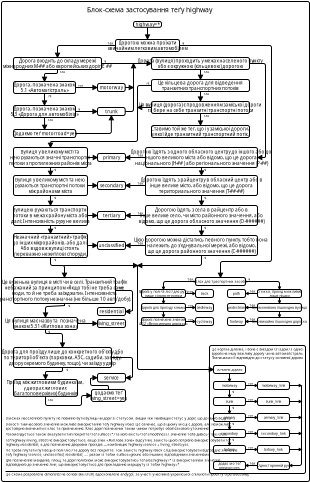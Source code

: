 <?xml version="1.0" encoding="UTF-8"?>
<dia:diagram xmlns:dia="http://www.lysator.liu.se/~alla/dia/">
  <dia:layer name="Фон" visible="true">
    <dia:object type="Standard - Box" version="0" id="O0">
      <dia:attribute name="obj_pos">
        <dia:point val="0,0"/>
      </dia:attribute>
      <dia:attribute name="obj_bb">
        <dia:rectangle val="-0.025,-0.025;15.425,24.025"/>
      </dia:attribute>
      <dia:attribute name="elem_corner">
        <dia:point val="0,0"/>
      </dia:attribute>
      <dia:attribute name="elem_width">
        <dia:real val="15.4"/>
      </dia:attribute>
      <dia:attribute name="elem_height">
        <dia:real val="24"/>
      </dia:attribute>
      <dia:attribute name="border_width">
        <dia:real val="0.05"/>
      </dia:attribute>
      <dia:attribute name="show_background">
        <dia:boolean val="true"/>
      </dia:attribute>
      <dia:attribute name="corner_radius">
        <dia:real val="0.1"/>
      </dia:attribute>
    </dia:object>
  </dia:layer>
  <dia:layer name="Діаграма" visible="true" active="true">
    <dia:object type="Standard - Box" version="0" id="O1">
      <dia:attribute name="obj_pos">
        <dia:point val="10.4,17.2"/>
      </dia:attribute>
      <dia:attribute name="obj_bb">
        <dia:rectangle val="10.385,17.185;15.215,23.615"/>
      </dia:attribute>
      <dia:attribute name="elem_corner">
        <dia:point val="10.4,17.2"/>
      </dia:attribute>
      <dia:attribute name="elem_width">
        <dia:real val="4.8"/>
      </dia:attribute>
      <dia:attribute name="elem_height">
        <dia:real val="6.4"/>
      </dia:attribute>
      <dia:attribute name="border_width">
        <dia:real val="0.03"/>
      </dia:attribute>
      <dia:attribute name="show_background">
        <dia:boolean val="true"/>
      </dia:attribute>
      <dia:attribute name="corner_radius">
        <dia:real val="0.1"/>
      </dia:attribute>
    </dia:object>
    <dia:object type="Standard - Text" version="1" id="O2">
      <dia:attribute name="obj_pos">
        <dia:point val="7.459,0.403"/>
      </dia:attribute>
      <dia:attribute name="obj_bb">
        <dia:rectangle val="4.993,0.209;9.925,0.597"/>
      </dia:attribute>
      <dia:attribute name="text">
        <dia:composite type="text">
          <dia:attribute name="string">
            <dia:string>#Блок-схема застосування теґу highway#</dia:string>
          </dia:attribute>
          <dia:attribute name="font">
            <dia:font family="Ubuntu Condensed" style="0" name="Courier"/>
          </dia:attribute>
          <dia:attribute name="height">
            <dia:real val="0.423"/>
          </dia:attribute>
          <dia:attribute name="pos">
            <dia:point val="7.459,0.524"/>
          </dia:attribute>
          <dia:attribute name="color">
            <dia:color val="#000000"/>
          </dia:attribute>
          <dia:attribute name="alignment">
            <dia:enum val="1"/>
          </dia:attribute>
        </dia:composite>
      </dia:attribute>
      <dia:attribute name="valign">
        <dia:enum val="2"/>
      </dia:attribute>
    </dia:object>
    <dia:object type="Standard - Box" version="0" id="O3">
      <dia:attribute name="obj_pos">
        <dia:point val="6.6,1"/>
      </dia:attribute>
      <dia:attribute name="obj_bb">
        <dia:rectangle val="6.585,0.985;8.015,1.305"/>
      </dia:attribute>
      <dia:attribute name="elem_corner">
        <dia:point val="6.6,1"/>
      </dia:attribute>
      <dia:attribute name="elem_width">
        <dia:real val="1.4"/>
      </dia:attribute>
      <dia:attribute name="elem_height">
        <dia:real val="0.29"/>
      </dia:attribute>
      <dia:attribute name="border_width">
        <dia:real val="0.03"/>
      </dia:attribute>
      <dia:attribute name="show_background">
        <dia:boolean val="true"/>
      </dia:attribute>
      <dia:attribute name="corner_radius">
        <dia:real val="0.1"/>
      </dia:attribute>
    </dia:object>
    <dia:object type="Standard - Text" version="1" id="O4">
      <dia:attribute name="obj_pos">
        <dia:point val="7.3,1.145"/>
      </dia:attribute>
      <dia:attribute name="obj_bb">
        <dia:rectangle val="6.861,1.016;7.739,1.274"/>
      </dia:attribute>
      <dia:attribute name="text">
        <dia:composite type="text">
          <dia:attribute name="string">
            <dia:string>#highway=*#</dia:string>
          </dia:attribute>
          <dia:attribute name="font">
            <dia:font family="Ubuntu Condensed" style="0" name="Courier"/>
          </dia:attribute>
          <dia:attribute name="height">
            <dia:real val="0.282"/>
          </dia:attribute>
          <dia:attribute name="pos">
            <dia:point val="7.3,1.226"/>
          </dia:attribute>
          <dia:attribute name="color">
            <dia:color val="#000000"/>
          </dia:attribute>
          <dia:attribute name="alignment">
            <dia:enum val="1"/>
          </dia:attribute>
        </dia:composite>
      </dia:attribute>
      <dia:attribute name="valign">
        <dia:enum val="2"/>
      </dia:attribute>
      <dia:connections>
        <dia:connection handle="0" to="O3" connection="8"/>
      </dia:connections>
    </dia:object>
    <dia:object type="Standard - Box" version="0" id="O5">
      <dia:attribute name="obj_pos">
        <dia:point val="5.7,1.9"/>
      </dia:attribute>
      <dia:attribute name="obj_bb">
        <dia:rectangle val="5.685,1.885;8.915,2.515"/>
      </dia:attribute>
      <dia:attribute name="elem_corner">
        <dia:point val="5.7,1.9"/>
      </dia:attribute>
      <dia:attribute name="elem_width">
        <dia:real val="3.2"/>
      </dia:attribute>
      <dia:attribute name="elem_height">
        <dia:real val="0.6"/>
      </dia:attribute>
      <dia:attribute name="border_width">
        <dia:real val="0.03"/>
      </dia:attribute>
      <dia:attribute name="show_background">
        <dia:boolean val="true"/>
      </dia:attribute>
      <dia:attribute name="corner_radius">
        <dia:real val="0.1"/>
      </dia:attribute>
    </dia:object>
    <dia:object type="Standard - Text" version="1" id="O6">
      <dia:attribute name="obj_pos">
        <dia:point val="7.3,2.2"/>
      </dia:attribute>
      <dia:attribute name="obj_bb">
        <dia:rectangle val="5.786,1.93;8.814,2.47"/>
      </dia:attribute>
      <dia:attribute name="text">
        <dia:composite type="text">
          <dia:attribute name="string">
            <dia:string>#Дорогою можна проїхати
звичайним легковим автомобілем#</dia:string>
          </dia:attribute>
          <dia:attribute name="font">
            <dia:font family="Ubuntu Condensed" style="0" name="Courier"/>
          </dia:attribute>
          <dia:attribute name="height">
            <dia:real val="0.282"/>
          </dia:attribute>
          <dia:attribute name="pos">
            <dia:point val="7.3,2.14"/>
          </dia:attribute>
          <dia:attribute name="color">
            <dia:color val="#000000"/>
          </dia:attribute>
          <dia:attribute name="alignment">
            <dia:enum val="1"/>
          </dia:attribute>
        </dia:composite>
      </dia:attribute>
      <dia:attribute name="valign">
        <dia:enum val="2"/>
      </dia:attribute>
      <dia:connections>
        <dia:connection handle="0" to="O5" connection="8"/>
      </dia:connections>
    </dia:object>
    <dia:object type="Standard - Line" version="0" id="O7">
      <dia:attribute name="obj_pos">
        <dia:point val="7.3,1.29"/>
      </dia:attribute>
      <dia:attribute name="obj_bb">
        <dia:rectangle val="7.176,1.275;7.424,1.918"/>
      </dia:attribute>
      <dia:attribute name="conn_endpoints">
        <dia:point val="7.3,1.29"/>
        <dia:point val="7.3,1.885"/>
      </dia:attribute>
      <dia:attribute name="numcp">
        <dia:int val="1"/>
      </dia:attribute>
      <dia:attribute name="line_width">
        <dia:real val="0.03"/>
      </dia:attribute>
      <dia:attribute name="end_arrow">
        <dia:enum val="3"/>
      </dia:attribute>
      <dia:attribute name="end_arrow_length">
        <dia:real val="0.2"/>
      </dia:attribute>
      <dia:attribute name="end_arrow_width">
        <dia:real val="0.2"/>
      </dia:attribute>
      <dia:connections>
        <dia:connection handle="0" to="O3" connection="6"/>
        <dia:connection handle="1" to="O5" connection="8"/>
      </dia:connections>
    </dia:object>
    <dia:object type="Standard - Text" version="1" id="O8">
      <dia:attribute name="obj_pos">
        <dia:point val="7.258,3.024"/>
      </dia:attribute>
      <dia:attribute name="obj_bb">
        <dia:rectangle val="7.258,2.799;7.258,3.071"/>
      </dia:attribute>
      <dia:attribute name="text">
        <dia:composite type="text">
          <dia:attribute name="string">
            <dia:string>##</dia:string>
          </dia:attribute>
          <dia:attribute name="font">
            <dia:font family="sans" style="0" name="Helvetica"/>
          </dia:attribute>
          <dia:attribute name="height">
            <dia:real val="0.282"/>
          </dia:attribute>
          <dia:attribute name="pos">
            <dia:point val="7.258,3.024"/>
          </dia:attribute>
          <dia:attribute name="color">
            <dia:color val="#000000"/>
          </dia:attribute>
          <dia:attribute name="alignment">
            <dia:enum val="0"/>
          </dia:attribute>
        </dia:composite>
      </dia:attribute>
      <dia:attribute name="valign">
        <dia:enum val="3"/>
      </dia:attribute>
    </dia:object>
    <dia:object type="Standard - Box" version="0" id="O9">
      <dia:attribute name="obj_pos">
        <dia:point val="0.6,2.8"/>
      </dia:attribute>
      <dia:attribute name="obj_bb">
        <dia:rectangle val="0.585,2.785;5.015,3.415"/>
      </dia:attribute>
      <dia:attribute name="elem_corner">
        <dia:point val="0.6,2.8"/>
      </dia:attribute>
      <dia:attribute name="elem_width">
        <dia:real val="4.4"/>
      </dia:attribute>
      <dia:attribute name="elem_height">
        <dia:real val="0.6"/>
      </dia:attribute>
      <dia:attribute name="border_width">
        <dia:real val="0.03"/>
      </dia:attribute>
      <dia:attribute name="show_background">
        <dia:boolean val="true"/>
      </dia:attribute>
      <dia:attribute name="corner_radius">
        <dia:real val="0.1"/>
      </dia:attribute>
    </dia:object>
    <dia:object type="Standard - Text" version="1" id="O10">
      <dia:attribute name="obj_pos">
        <dia:point val="2.8,3.1"/>
      </dia:attribute>
      <dia:attribute name="obj_bb">
        <dia:rectangle val="0.71,2.83;4.89,3.37"/>
      </dia:attribute>
      <dia:attribute name="text">
        <dia:composite type="text">
          <dia:attribute name="string">
            <dia:string>#Дорога входить до складу мережі
міжнародних M-## або європейських доріг E ###</dia:string>
          </dia:attribute>
          <dia:attribute name="font">
            <dia:font family="Ubuntu Condensed" style="0" name="Courier"/>
          </dia:attribute>
          <dia:attribute name="height">
            <dia:real val="0.282"/>
          </dia:attribute>
          <dia:attribute name="pos">
            <dia:point val="2.8,3.04"/>
          </dia:attribute>
          <dia:attribute name="color">
            <dia:color val="#000000"/>
          </dia:attribute>
          <dia:attribute name="alignment">
            <dia:enum val="1"/>
          </dia:attribute>
        </dia:composite>
      </dia:attribute>
      <dia:attribute name="valign">
        <dia:enum val="2"/>
      </dia:attribute>
      <dia:connections>
        <dia:connection handle="0" to="O9" connection="8"/>
      </dia:connections>
    </dia:object>
    <dia:object type="Standard - ZigZagLine" version="1" id="O11">
      <dia:attribute name="obj_pos">
        <dia:point val="5.7,2.2"/>
      </dia:attribute>
      <dia:attribute name="obj_bb">
        <dia:rectangle val="2.676,2.185;5.715,2.834"/>
      </dia:attribute>
      <dia:attribute name="orth_points">
        <dia:point val="5.7,2.2"/>
        <dia:point val="2.8,2.2"/>
        <dia:point val="2.8,2.8"/>
      </dia:attribute>
      <dia:attribute name="orth_orient">
        <dia:enum val="0"/>
        <dia:enum val="1"/>
      </dia:attribute>
      <dia:attribute name="autorouting">
        <dia:boolean val="false"/>
      </dia:attribute>
      <dia:attribute name="line_width">
        <dia:real val="0.03"/>
      </dia:attribute>
      <dia:attribute name="end_arrow">
        <dia:enum val="3"/>
      </dia:attribute>
      <dia:attribute name="end_arrow_length">
        <dia:real val="0.2"/>
      </dia:attribute>
      <dia:attribute name="end_arrow_width">
        <dia:real val="0.2"/>
      </dia:attribute>
      <dia:attribute name="corner_radius">
        <dia:real val="0.1"/>
      </dia:attribute>
      <dia:connections>
        <dia:connection handle="0" to="O5" connection="3"/>
        <dia:connection handle="1" to="O9" connection="1"/>
      </dia:connections>
    </dia:object>
    <dia:object type="Standard - Box" version="0" id="O12">
      <dia:attribute name="obj_pos">
        <dia:point val="0.6,4"/>
      </dia:attribute>
      <dia:attribute name="obj_bb">
        <dia:rectangle val="0.585,3.985;3.715,4.615"/>
      </dia:attribute>
      <dia:attribute name="elem_corner">
        <dia:point val="0.6,4"/>
      </dia:attribute>
      <dia:attribute name="elem_width">
        <dia:real val="3.1"/>
      </dia:attribute>
      <dia:attribute name="elem_height">
        <dia:real val="0.6"/>
      </dia:attribute>
      <dia:attribute name="border_width">
        <dia:real val="0.03"/>
      </dia:attribute>
      <dia:attribute name="show_background">
        <dia:boolean val="true"/>
      </dia:attribute>
      <dia:attribute name="corner_radius">
        <dia:real val="0.1"/>
      </dia:attribute>
    </dia:object>
    <dia:object type="Standard - Text" version="1" id="O13">
      <dia:attribute name="obj_pos">
        <dia:point val="2.15,4.3"/>
      </dia:attribute>
      <dia:attribute name="obj_bb">
        <dia:rectangle val="1.001,4.03;3.299,4.57"/>
      </dia:attribute>
      <dia:attribute name="text">
        <dia:composite type="text">
          <dia:attribute name="string">
            <dia:string>#Дорога, позначена знаком
5.1 «Автомагістраль»#</dia:string>
          </dia:attribute>
          <dia:attribute name="font">
            <dia:font family="Ubuntu Condensed" style="0" name="Courier"/>
          </dia:attribute>
          <dia:attribute name="height">
            <dia:real val="0.282"/>
          </dia:attribute>
          <dia:attribute name="pos">
            <dia:point val="2.15,4.24"/>
          </dia:attribute>
          <dia:attribute name="color">
            <dia:color val="#000000"/>
          </dia:attribute>
          <dia:attribute name="alignment">
            <dia:enum val="1"/>
          </dia:attribute>
        </dia:composite>
      </dia:attribute>
      <dia:attribute name="valign">
        <dia:enum val="2"/>
      </dia:attribute>
      <dia:connections>
        <dia:connection handle="0" to="O12" connection="8"/>
      </dia:connections>
    </dia:object>
    <dia:object type="Standard - ZigZagLine" version="1" id="O14">
      <dia:attribute name="obj_pos">
        <dia:point val="2.8,3.4"/>
      </dia:attribute>
      <dia:attribute name="obj_bb">
        <dia:rectangle val="2.026,3.385;2.815,4.034"/>
      </dia:attribute>
      <dia:attribute name="orth_points">
        <dia:point val="2.8,3.4"/>
        <dia:point val="2.8,3.6"/>
        <dia:point val="2.15,3.6"/>
        <dia:point val="2.15,4"/>
      </dia:attribute>
      <dia:attribute name="orth_orient">
        <dia:enum val="1"/>
        <dia:enum val="0"/>
        <dia:enum val="1"/>
      </dia:attribute>
      <dia:attribute name="autorouting">
        <dia:boolean val="false"/>
      </dia:attribute>
      <dia:attribute name="line_width">
        <dia:real val="0.03"/>
      </dia:attribute>
      <dia:attribute name="end_arrow">
        <dia:enum val="3"/>
      </dia:attribute>
      <dia:attribute name="end_arrow_length">
        <dia:real val="0.2"/>
      </dia:attribute>
      <dia:attribute name="end_arrow_width">
        <dia:real val="0.2"/>
      </dia:attribute>
      <dia:attribute name="corner_radius">
        <dia:real val="0.1"/>
      </dia:attribute>
      <dia:connections>
        <dia:connection handle="0" to="O9" connection="6"/>
        <dia:connection handle="1" to="O12" connection="1"/>
      </dia:connections>
    </dia:object>
    <dia:object type="Standard - Box" version="0" id="O15">
      <dia:attribute name="obj_pos">
        <dia:point val="4.8,4.1"/>
      </dia:attribute>
      <dia:attribute name="obj_bb">
        <dia:rectangle val="4.785,4.085;6.199,4.515"/>
      </dia:attribute>
      <dia:attribute name="elem_corner">
        <dia:point val="4.8,4.1"/>
      </dia:attribute>
      <dia:attribute name="elem_width">
        <dia:real val="1.384"/>
      </dia:attribute>
      <dia:attribute name="elem_height">
        <dia:real val="0.4"/>
      </dia:attribute>
      <dia:attribute name="border_width">
        <dia:real val="0.03"/>
      </dia:attribute>
      <dia:attribute name="show_background">
        <dia:boolean val="true"/>
      </dia:attribute>
      <dia:attribute name="corner_radius">
        <dia:real val="0.1"/>
      </dia:attribute>
    </dia:object>
    <dia:object type="Standard - Text" version="1" id="O16">
      <dia:attribute name="obj_pos">
        <dia:point val="5.492,4.3"/>
      </dia:attribute>
      <dia:attribute name="obj_bb">
        <dia:rectangle val="5.077,4.171;5.907,4.429"/>
      </dia:attribute>
      <dia:attribute name="text">
        <dia:composite type="text">
          <dia:attribute name="string">
            <dia:string>#motorway#</dia:string>
          </dia:attribute>
          <dia:attribute name="font">
            <dia:font family="Ubuntu Condensed" style="0" name="Courier"/>
          </dia:attribute>
          <dia:attribute name="height">
            <dia:real val="0.282"/>
          </dia:attribute>
          <dia:attribute name="pos">
            <dia:point val="5.492,4.381"/>
          </dia:attribute>
          <dia:attribute name="color">
            <dia:color val="#000000"/>
          </dia:attribute>
          <dia:attribute name="alignment">
            <dia:enum val="1"/>
          </dia:attribute>
        </dia:composite>
      </dia:attribute>
      <dia:attribute name="valign">
        <dia:enum val="2"/>
      </dia:attribute>
      <dia:connections>
        <dia:connection handle="0" to="O15" connection="8"/>
      </dia:connections>
    </dia:object>
    <dia:object type="Standard - Box" version="0" id="O17">
      <dia:attribute name="obj_pos">
        <dia:point val="0.6,5.2"/>
      </dia:attribute>
      <dia:attribute name="obj_bb">
        <dia:rectangle val="0.585,5.185;3.715,5.815"/>
      </dia:attribute>
      <dia:attribute name="elem_corner">
        <dia:point val="0.6,5.2"/>
      </dia:attribute>
      <dia:attribute name="elem_width">
        <dia:real val="3.1"/>
      </dia:attribute>
      <dia:attribute name="elem_height">
        <dia:real val="0.6"/>
      </dia:attribute>
      <dia:attribute name="border_width">
        <dia:real val="0.03"/>
      </dia:attribute>
      <dia:attribute name="show_background">
        <dia:boolean val="true"/>
      </dia:attribute>
      <dia:attribute name="corner_radius">
        <dia:real val="0.1"/>
      </dia:attribute>
    </dia:object>
    <dia:object type="Standard - Text" version="1" id="O18">
      <dia:attribute name="obj_pos">
        <dia:point val="2.15,5.5"/>
      </dia:attribute>
      <dia:attribute name="obj_bb">
        <dia:rectangle val="0.856,5.23;3.444,5.77"/>
      </dia:attribute>
      <dia:attribute name="text">
        <dia:composite type="text">
          <dia:attribute name="string">
            <dia:string>#Дорога, позначена знаком
5.3 «Дорога для автомобілів»#</dia:string>
          </dia:attribute>
          <dia:attribute name="font">
            <dia:font family="Ubuntu Condensed" style="0" name="Courier"/>
          </dia:attribute>
          <dia:attribute name="height">
            <dia:real val="0.282"/>
          </dia:attribute>
          <dia:attribute name="pos">
            <dia:point val="2.15,5.44"/>
          </dia:attribute>
          <dia:attribute name="color">
            <dia:color val="#000000"/>
          </dia:attribute>
          <dia:attribute name="alignment">
            <dia:enum val="1"/>
          </dia:attribute>
        </dia:composite>
      </dia:attribute>
      <dia:attribute name="valign">
        <dia:enum val="2"/>
      </dia:attribute>
      <dia:connections>
        <dia:connection handle="0" to="O17" connection="8"/>
      </dia:connections>
    </dia:object>
    <dia:object type="Standard - Box" version="0" id="O19">
      <dia:attribute name="obj_pos">
        <dia:point val="4.8,5.3"/>
      </dia:attribute>
      <dia:attribute name="obj_bb">
        <dia:rectangle val="4.785,5.285;6.199,5.715"/>
      </dia:attribute>
      <dia:attribute name="elem_corner">
        <dia:point val="4.8,5.3"/>
      </dia:attribute>
      <dia:attribute name="elem_width">
        <dia:real val="1.384"/>
      </dia:attribute>
      <dia:attribute name="elem_height">
        <dia:real val="0.4"/>
      </dia:attribute>
      <dia:attribute name="border_width">
        <dia:real val="0.03"/>
      </dia:attribute>
      <dia:attribute name="show_background">
        <dia:boolean val="true"/>
      </dia:attribute>
      <dia:attribute name="corner_radius">
        <dia:real val="0.1"/>
      </dia:attribute>
    </dia:object>
    <dia:object type="Standard - Text" version="1" id="O20">
      <dia:attribute name="obj_pos">
        <dia:point val="5.492,5.5"/>
      </dia:attribute>
      <dia:attribute name="obj_bb">
        <dia:rectangle val="5.265,5.371;5.72,5.629"/>
      </dia:attribute>
      <dia:attribute name="text">
        <dia:composite type="text">
          <dia:attribute name="string">
            <dia:string>#trunk#</dia:string>
          </dia:attribute>
          <dia:attribute name="font">
            <dia:font family="Ubuntu Condensed" style="0" name="Courier"/>
          </dia:attribute>
          <dia:attribute name="height">
            <dia:real val="0.282"/>
          </dia:attribute>
          <dia:attribute name="pos">
            <dia:point val="5.492,5.581"/>
          </dia:attribute>
          <dia:attribute name="color">
            <dia:color val="#000000"/>
          </dia:attribute>
          <dia:attribute name="alignment">
            <dia:enum val="1"/>
          </dia:attribute>
        </dia:composite>
      </dia:attribute>
      <dia:attribute name="valign">
        <dia:enum val="2"/>
      </dia:attribute>
      <dia:connections>
        <dia:connection handle="0" to="O19" connection="8"/>
      </dia:connections>
    </dia:object>
    <dia:object type="Standard - Text" version="1" id="O21">
      <dia:attribute name="obj_pos">
        <dia:point val="2.9,3.4"/>
      </dia:attribute>
      <dia:attribute name="obj_bb">
        <dia:rectangle val="2.9,3.4;3.11,3.598"/>
      </dia:attribute>
      <dia:attribute name="text">
        <dia:composite type="text">
          <dia:attribute name="string">
            <dia:string>#так#</dia:string>
          </dia:attribute>
          <dia:attribute name="font">
            <dia:font family="Ubuntu Condensed" style="0" name="Courier"/>
          </dia:attribute>
          <dia:attribute name="height">
            <dia:real val="0.212"/>
          </dia:attribute>
          <dia:attribute name="pos">
            <dia:point val="2.9,3.56"/>
          </dia:attribute>
          <dia:attribute name="color">
            <dia:color val="#000000"/>
          </dia:attribute>
          <dia:attribute name="alignment">
            <dia:enum val="0"/>
          </dia:attribute>
        </dia:composite>
      </dia:attribute>
      <dia:attribute name="valign">
        <dia:enum val="0"/>
      </dia:attribute>
    </dia:object>
    <dia:object type="Standard - Line" version="0" id="O22">
      <dia:attribute name="obj_pos">
        <dia:point val="3.715,4.3"/>
      </dia:attribute>
      <dia:attribute name="obj_bb">
        <dia:rectangle val="3.7,4.176;4.819,4.424"/>
      </dia:attribute>
      <dia:attribute name="conn_endpoints">
        <dia:point val="3.715,4.3"/>
        <dia:point val="4.785,4.3"/>
      </dia:attribute>
      <dia:attribute name="numcp">
        <dia:int val="1"/>
      </dia:attribute>
      <dia:attribute name="line_width">
        <dia:real val="0.03"/>
      </dia:attribute>
      <dia:attribute name="end_arrow">
        <dia:enum val="3"/>
      </dia:attribute>
      <dia:attribute name="end_arrow_length">
        <dia:real val="0.2"/>
      </dia:attribute>
      <dia:attribute name="end_arrow_width">
        <dia:real val="0.2"/>
      </dia:attribute>
      <dia:connections>
        <dia:connection handle="0" to="O12" connection="8"/>
        <dia:connection handle="1" to="O15" connection="8"/>
      </dia:connections>
    </dia:object>
    <dia:object type="Standard - Line" version="0" id="O23">
      <dia:attribute name="obj_pos">
        <dia:point val="3.7,5.5"/>
      </dia:attribute>
      <dia:attribute name="obj_bb">
        <dia:rectangle val="3.685,5.376;4.818,5.624"/>
      </dia:attribute>
      <dia:attribute name="conn_endpoints">
        <dia:point val="3.7,5.5"/>
        <dia:point val="4.785,5.5"/>
      </dia:attribute>
      <dia:attribute name="numcp">
        <dia:int val="1"/>
      </dia:attribute>
      <dia:attribute name="line_width">
        <dia:real val="0.03"/>
      </dia:attribute>
      <dia:attribute name="end_arrow">
        <dia:enum val="3"/>
      </dia:attribute>
      <dia:attribute name="end_arrow_length">
        <dia:real val="0.2"/>
      </dia:attribute>
      <dia:attribute name="end_arrow_width">
        <dia:real val="0.2"/>
      </dia:attribute>
      <dia:connections>
        <dia:connection handle="0" to="O17" connection="4"/>
        <dia:connection handle="1" to="O19" connection="8"/>
      </dia:connections>
    </dia:object>
    <dia:object type="Standard - Line" version="0" id="O24">
      <dia:attribute name="obj_pos">
        <dia:point val="2.15,4.6"/>
      </dia:attribute>
      <dia:attribute name="obj_bb">
        <dia:rectangle val="2.026,4.585;2.274,5.218"/>
      </dia:attribute>
      <dia:attribute name="conn_endpoints">
        <dia:point val="2.15,4.6"/>
        <dia:point val="2.15,5.185"/>
      </dia:attribute>
      <dia:attribute name="numcp">
        <dia:int val="1"/>
      </dia:attribute>
      <dia:attribute name="line_width">
        <dia:real val="0.03"/>
      </dia:attribute>
      <dia:attribute name="end_arrow">
        <dia:enum val="3"/>
      </dia:attribute>
      <dia:attribute name="end_arrow_length">
        <dia:real val="0.2"/>
      </dia:attribute>
      <dia:attribute name="end_arrow_width">
        <dia:real val="0.2"/>
      </dia:attribute>
      <dia:connections>
        <dia:connection handle="0" to="O12" connection="6"/>
        <dia:connection handle="1" to="O17" connection="8"/>
      </dia:connections>
    </dia:object>
    <dia:object type="Standard - Box" version="0" id="O25">
      <dia:attribute name="obj_pos">
        <dia:point val="0.6,6.4"/>
      </dia:attribute>
      <dia:attribute name="obj_bb">
        <dia:rectangle val="0.585,6.385;3.727,6.815"/>
      </dia:attribute>
      <dia:attribute name="elem_corner">
        <dia:point val="0.6,6.4"/>
      </dia:attribute>
      <dia:attribute name="elem_width">
        <dia:real val="3.112"/>
      </dia:attribute>
      <dia:attribute name="elem_height">
        <dia:real val="0.4"/>
      </dia:attribute>
      <dia:attribute name="border_width">
        <dia:real val="0.03"/>
      </dia:attribute>
      <dia:attribute name="show_background">
        <dia:boolean val="true"/>
      </dia:attribute>
      <dia:attribute name="corner_radius">
        <dia:real val="0.1"/>
      </dia:attribute>
    </dia:object>
    <dia:object type="Standard - Text" version="1" id="O26">
      <dia:attribute name="obj_pos">
        <dia:point val="2.156,6.6"/>
      </dia:attribute>
      <dia:attribute name="obj_bb">
        <dia:rectangle val="0.97,6.471;3.342,6.729"/>
      </dia:attribute>
      <dia:attribute name="text">
        <dia:composite type="text">
          <dia:attribute name="string">
            <dia:string>#Додаємо теґ motorroad=yes#</dia:string>
          </dia:attribute>
          <dia:attribute name="font">
            <dia:font family="Ubuntu Condensed" style="0" name="Courier"/>
          </dia:attribute>
          <dia:attribute name="height">
            <dia:real val="0.282"/>
          </dia:attribute>
          <dia:attribute name="pos">
            <dia:point val="2.156,6.681"/>
          </dia:attribute>
          <dia:attribute name="color">
            <dia:color val="#000000"/>
          </dia:attribute>
          <dia:attribute name="alignment">
            <dia:enum val="1"/>
          </dia:attribute>
        </dia:composite>
      </dia:attribute>
      <dia:attribute name="valign">
        <dia:enum val="2"/>
      </dia:attribute>
      <dia:connections>
        <dia:connection handle="0" to="O25" connection="8"/>
      </dia:connections>
    </dia:object>
    <dia:object type="Standard - Line" version="0" id="O27">
      <dia:attribute name="obj_pos">
        <dia:point val="2.15,5.8"/>
      </dia:attribute>
      <dia:attribute name="obj_bb">
        <dia:rectangle val="2.03,5.785;2.278,6.434"/>
      </dia:attribute>
      <dia:attribute name="conn_endpoints">
        <dia:point val="2.15,5.8"/>
        <dia:point val="2.156,6.4"/>
      </dia:attribute>
      <dia:attribute name="numcp">
        <dia:int val="1"/>
      </dia:attribute>
      <dia:attribute name="line_width">
        <dia:real val="0.03"/>
      </dia:attribute>
      <dia:attribute name="end_arrow">
        <dia:enum val="3"/>
      </dia:attribute>
      <dia:attribute name="end_arrow_length">
        <dia:real val="0.2"/>
      </dia:attribute>
      <dia:attribute name="end_arrow_width">
        <dia:real val="0.2"/>
      </dia:attribute>
      <dia:connections>
        <dia:connection handle="0" to="O17" connection="6"/>
        <dia:connection handle="1" to="O25" connection="1"/>
      </dia:connections>
    </dia:object>
    <dia:object type="Standard - ZigZagLine" version="1" id="O28">
      <dia:attribute name="obj_pos">
        <dia:point val="3.712,6.6"/>
      </dia:attribute>
      <dia:attribute name="obj_bb">
        <dia:rectangle val="3.697,5.666;5.616,6.615"/>
      </dia:attribute>
      <dia:attribute name="orth_points">
        <dia:point val="3.712,6.6"/>
        <dia:point val="5.492,6.6"/>
        <dia:point val="5.492,5.7"/>
      </dia:attribute>
      <dia:attribute name="orth_orient">
        <dia:enum val="0"/>
        <dia:enum val="1"/>
      </dia:attribute>
      <dia:attribute name="autorouting">
        <dia:boolean val="false"/>
      </dia:attribute>
      <dia:attribute name="line_width">
        <dia:real val="0.03"/>
      </dia:attribute>
      <dia:attribute name="end_arrow">
        <dia:enum val="3"/>
      </dia:attribute>
      <dia:attribute name="end_arrow_length">
        <dia:real val="0.2"/>
      </dia:attribute>
      <dia:attribute name="end_arrow_width">
        <dia:real val="0.2"/>
      </dia:attribute>
      <dia:attribute name="corner_radius">
        <dia:real val="0.1"/>
      </dia:attribute>
      <dia:connections>
        <dia:connection handle="0" to="O25" connection="4"/>
        <dia:connection handle="1" to="O19" connection="6"/>
      </dia:connections>
    </dia:object>
    <dia:object type="Standard - Box" version="0" id="O29">
      <dia:attribute name="obj_pos">
        <dia:point val="7.5,2.8"/>
      </dia:attribute>
      <dia:attribute name="obj_bb">
        <dia:rectangle val="7.485,2.785;12.415,3.415"/>
      </dia:attribute>
      <dia:attribute name="elem_corner">
        <dia:point val="7.5,2.8"/>
      </dia:attribute>
      <dia:attribute name="elem_width">
        <dia:real val="4.9"/>
      </dia:attribute>
      <dia:attribute name="elem_height">
        <dia:real val="0.6"/>
      </dia:attribute>
      <dia:attribute name="border_width">
        <dia:real val="0.03"/>
      </dia:attribute>
      <dia:attribute name="show_background">
        <dia:boolean val="true"/>
      </dia:attribute>
      <dia:attribute name="corner_radius">
        <dia:real val="0.1"/>
      </dia:attribute>
    </dia:object>
    <dia:object type="Standard - Text" version="1" id="O30">
      <dia:attribute name="obj_pos">
        <dia:point val="9.95,3.1"/>
      </dia:attribute>
      <dia:attribute name="obj_bb">
        <dia:rectangle val="7.554,2.83;12.346,3.37"/>
      </dia:attribute>
      <dia:attribute name="text">
        <dia:composite type="text">
          <dia:attribute name="string">
            <dia:string>#Дорога (вулиця) проходить у межах населеного пункту 
або є окружною (кільцевою) дорогою#</dia:string>
          </dia:attribute>
          <dia:attribute name="font">
            <dia:font family="Ubuntu Condensed" style="0" name="Courier"/>
          </dia:attribute>
          <dia:attribute name="height">
            <dia:real val="0.282"/>
          </dia:attribute>
          <dia:attribute name="pos">
            <dia:point val="9.95,3.04"/>
          </dia:attribute>
          <dia:attribute name="color">
            <dia:color val="#000000"/>
          </dia:attribute>
          <dia:attribute name="alignment">
            <dia:enum val="1"/>
          </dia:attribute>
        </dia:composite>
      </dia:attribute>
      <dia:attribute name="valign">
        <dia:enum val="2"/>
      </dia:attribute>
      <dia:connections>
        <dia:connection handle="0" to="O29" connection="8"/>
      </dia:connections>
    </dia:object>
    <dia:object type="Standard - Line" version="0" id="O31">
      <dia:attribute name="obj_pos">
        <dia:point val="5,3.1"/>
      </dia:attribute>
      <dia:attribute name="obj_bb">
        <dia:rectangle val="4.985,2.976;7.523,3.224"/>
      </dia:attribute>
      <dia:attribute name="conn_endpoints">
        <dia:point val="5,3.1"/>
        <dia:point val="7.489,3.1"/>
      </dia:attribute>
      <dia:attribute name="numcp">
        <dia:int val="1"/>
      </dia:attribute>
      <dia:attribute name="line_width">
        <dia:real val="0.03"/>
      </dia:attribute>
      <dia:attribute name="end_arrow">
        <dia:enum val="3"/>
      </dia:attribute>
      <dia:attribute name="end_arrow_length">
        <dia:real val="0.2"/>
      </dia:attribute>
      <dia:attribute name="end_arrow_width">
        <dia:real val="0.2"/>
      </dia:attribute>
      <dia:connections>
        <dia:connection handle="0" to="O9" connection="4"/>
        <dia:connection handle="1" to="O29" connection="8"/>
      </dia:connections>
    </dia:object>
    <dia:object type="Standard - Box" version="0" id="O32">
      <dia:attribute name="obj_pos">
        <dia:point val="7.5,3.9"/>
      </dia:attribute>
      <dia:attribute name="obj_bb">
        <dia:rectangle val="7.485,3.885;12.415,4.515"/>
      </dia:attribute>
      <dia:attribute name="elem_corner">
        <dia:point val="7.5,3.9"/>
      </dia:attribute>
      <dia:attribute name="elem_width">
        <dia:real val="4.9"/>
      </dia:attribute>
      <dia:attribute name="elem_height">
        <dia:real val="0.6"/>
      </dia:attribute>
      <dia:attribute name="border_width">
        <dia:real val="0.03"/>
      </dia:attribute>
      <dia:attribute name="show_background">
        <dia:boolean val="true"/>
      </dia:attribute>
      <dia:attribute name="corner_radius">
        <dia:real val="0.1"/>
      </dia:attribute>
    </dia:object>
    <dia:object type="Standard - Text" version="1" id="O33">
      <dia:attribute name="obj_pos">
        <dia:point val="9.95,4.2"/>
      </dia:attribute>
      <dia:attribute name="obj_bb">
        <dia:rectangle val="8.411,3.93;11.489,4.47"/>
      </dia:attribute>
      <dia:attribute name="text">
        <dia:composite type="text">
          <dia:attribute name="string">
            <dia:string>#Це кільцева дорога для відведення
транзитних транспортних потоків#</dia:string>
          </dia:attribute>
          <dia:attribute name="font">
            <dia:font family="Ubuntu Condensed" style="0" name="Courier"/>
          </dia:attribute>
          <dia:attribute name="height">
            <dia:real val="0.282"/>
          </dia:attribute>
          <dia:attribute name="pos">
            <dia:point val="9.95,4.14"/>
          </dia:attribute>
          <dia:attribute name="color">
            <dia:color val="#000000"/>
          </dia:attribute>
          <dia:attribute name="alignment">
            <dia:enum val="1"/>
          </dia:attribute>
        </dia:composite>
      </dia:attribute>
      <dia:attribute name="valign">
        <dia:enum val="2"/>
      </dia:attribute>
      <dia:connections>
        <dia:connection handle="0" to="O32" connection="8"/>
      </dia:connections>
    </dia:object>
    <dia:object type="Standard - Line" version="0" id="O34">
      <dia:attribute name="obj_pos">
        <dia:point val="9.95,3.4"/>
      </dia:attribute>
      <dia:attribute name="obj_bb">
        <dia:rectangle val="9.826,3.385;10.074,3.934"/>
      </dia:attribute>
      <dia:attribute name="conn_endpoints">
        <dia:point val="9.95,3.4"/>
        <dia:point val="9.95,3.9"/>
      </dia:attribute>
      <dia:attribute name="numcp">
        <dia:int val="1"/>
      </dia:attribute>
      <dia:attribute name="line_width">
        <dia:real val="0.03"/>
      </dia:attribute>
      <dia:attribute name="end_arrow">
        <dia:enum val="3"/>
      </dia:attribute>
      <dia:attribute name="end_arrow_length">
        <dia:real val="0.2"/>
      </dia:attribute>
      <dia:attribute name="end_arrow_width">
        <dia:real val="0.2"/>
      </dia:attribute>
      <dia:connections>
        <dia:connection handle="0" to="O29" connection="6"/>
        <dia:connection handle="1" to="O32" connection="1"/>
      </dia:connections>
    </dia:object>
    <dia:object type="Standard - Box" version="0" id="O35">
      <dia:attribute name="obj_pos">
        <dia:point val="7.5,5"/>
      </dia:attribute>
      <dia:attribute name="obj_bb">
        <dia:rectangle val="7.485,4.985;12.415,5.615"/>
      </dia:attribute>
      <dia:attribute name="elem_corner">
        <dia:point val="7.5,5"/>
      </dia:attribute>
      <dia:attribute name="elem_width">
        <dia:real val="4.9"/>
      </dia:attribute>
      <dia:attribute name="elem_height">
        <dia:real val="0.6"/>
      </dia:attribute>
      <dia:attribute name="border_width">
        <dia:real val="0.03"/>
      </dia:attribute>
      <dia:attribute name="show_background">
        <dia:boolean val="true"/>
      </dia:attribute>
      <dia:attribute name="corner_radius">
        <dia:real val="0.1"/>
      </dia:attribute>
    </dia:object>
    <dia:object type="Standard - Text" version="1" id="O36">
      <dia:attribute name="obj_pos">
        <dia:point val="9.95,5.3"/>
      </dia:attribute>
      <dia:attribute name="obj_bb">
        <dia:rectangle val="7.601,5.03;12.299,5.57"/>
      </dia:attribute>
      <dia:attribute name="text">
        <dia:composite type="text">
          <dia:attribute name="string">
            <dia:string>#Ця вулиця (дорога) є продовженням заміської дороги 
та бере на себе транзитні транспортні потоки#</dia:string>
          </dia:attribute>
          <dia:attribute name="font">
            <dia:font family="Ubuntu Condensed" style="0" name="Courier"/>
          </dia:attribute>
          <dia:attribute name="height">
            <dia:real val="0.282"/>
          </dia:attribute>
          <dia:attribute name="pos">
            <dia:point val="9.95,5.24"/>
          </dia:attribute>
          <dia:attribute name="color">
            <dia:color val="#000000"/>
          </dia:attribute>
          <dia:attribute name="alignment">
            <dia:enum val="1"/>
          </dia:attribute>
        </dia:composite>
      </dia:attribute>
      <dia:attribute name="valign">
        <dia:enum val="2"/>
      </dia:attribute>
      <dia:connections>
        <dia:connection handle="0" to="O35" connection="8"/>
      </dia:connections>
    </dia:object>
    <dia:object type="Standard - Line" version="0" id="O37">
      <dia:attribute name="obj_pos">
        <dia:point val="9.95,4.5"/>
      </dia:attribute>
      <dia:attribute name="obj_bb">
        <dia:rectangle val="9.826,4.485;10.074,5.019"/>
      </dia:attribute>
      <dia:attribute name="conn_endpoints">
        <dia:point val="9.95,4.5"/>
        <dia:point val="9.95,4.986"/>
      </dia:attribute>
      <dia:attribute name="numcp">
        <dia:int val="1"/>
      </dia:attribute>
      <dia:attribute name="line_width">
        <dia:real val="0.03"/>
      </dia:attribute>
      <dia:attribute name="end_arrow">
        <dia:enum val="3"/>
      </dia:attribute>
      <dia:attribute name="end_arrow_length">
        <dia:real val="0.2"/>
      </dia:attribute>
      <dia:attribute name="end_arrow_width">
        <dia:real val="0.2"/>
      </dia:attribute>
      <dia:connections>
        <dia:connection handle="0" to="O32" connection="6"/>
        <dia:connection handle="1" to="O35" connection="8"/>
      </dia:connections>
    </dia:object>
    <dia:object type="Standard - Box" version="0" id="O38">
      <dia:attribute name="obj_pos">
        <dia:point val="7.5,6.2"/>
      </dia:attribute>
      <dia:attribute name="obj_bb">
        <dia:rectangle val="7.485,6.185;12.415,6.815"/>
      </dia:attribute>
      <dia:attribute name="elem_corner">
        <dia:point val="7.5,6.2"/>
      </dia:attribute>
      <dia:attribute name="elem_width">
        <dia:real val="4.9"/>
      </dia:attribute>
      <dia:attribute name="elem_height">
        <dia:real val="0.6"/>
      </dia:attribute>
      <dia:attribute name="border_width">
        <dia:real val="0.03"/>
      </dia:attribute>
      <dia:attribute name="show_background">
        <dia:boolean val="true"/>
      </dia:attribute>
      <dia:attribute name="corner_radius">
        <dia:real val="0.1"/>
      </dia:attribute>
    </dia:object>
    <dia:object type="Standard - Text" version="1" id="O39">
      <dia:attribute name="obj_pos">
        <dia:point val="9.95,6.5"/>
      </dia:attribute>
      <dia:attribute name="obj_bb">
        <dia:rectangle val="8.027,6.23;11.873,6.77"/>
      </dia:attribute>
      <dia:attribute name="text">
        <dia:composite type="text">
          <dia:attribute name="string">
            <dia:string>#Ставимо той же тег, що і у заміської дороги, 
з якої йде транзитний транспортний потік. #</dia:string>
          </dia:attribute>
          <dia:attribute name="font">
            <dia:font family="Ubuntu Condensed" style="0" name="Courier"/>
          </dia:attribute>
          <dia:attribute name="height">
            <dia:real val="0.282"/>
          </dia:attribute>
          <dia:attribute name="pos">
            <dia:point val="9.95,6.44"/>
          </dia:attribute>
          <dia:attribute name="color">
            <dia:color val="#000000"/>
          </dia:attribute>
          <dia:attribute name="alignment">
            <dia:enum val="1"/>
          </dia:attribute>
        </dia:composite>
      </dia:attribute>
      <dia:attribute name="valign">
        <dia:enum val="2"/>
      </dia:attribute>
      <dia:connections>
        <dia:connection handle="0" to="O38" connection="8"/>
      </dia:connections>
    </dia:object>
    <dia:object type="Standard - Line" version="0" id="O40">
      <dia:attribute name="obj_pos">
        <dia:point val="9.95,5.615"/>
      </dia:attribute>
      <dia:attribute name="obj_bb">
        <dia:rectangle val="9.826,5.6;10.074,6.219"/>
      </dia:attribute>
      <dia:attribute name="conn_endpoints">
        <dia:point val="9.95,5.615"/>
        <dia:point val="9.95,6.185"/>
      </dia:attribute>
      <dia:attribute name="numcp">
        <dia:int val="1"/>
      </dia:attribute>
      <dia:attribute name="line_width">
        <dia:real val="0.03"/>
      </dia:attribute>
      <dia:attribute name="end_arrow">
        <dia:enum val="3"/>
      </dia:attribute>
      <dia:attribute name="end_arrow_length">
        <dia:real val="0.2"/>
      </dia:attribute>
      <dia:attribute name="end_arrow_width">
        <dia:real val="0.2"/>
      </dia:attribute>
      <dia:connections>
        <dia:connection handle="0" to="O35" connection="8"/>
        <dia:connection handle="1" to="O38" connection="8"/>
      </dia:connections>
    </dia:object>
    <dia:object type="Standard - Text" version="1" id="O41">
      <dia:attribute name="obj_pos">
        <dia:point val="5.6,2.2"/>
      </dia:attribute>
      <dia:attribute name="obj_bb">
        <dia:rectangle val="5.39,2.002;5.6,2.2"/>
      </dia:attribute>
      <dia:attribute name="text">
        <dia:composite type="text">
          <dia:attribute name="string">
            <dia:string>#так#</dia:string>
          </dia:attribute>
          <dia:attribute name="font">
            <dia:font family="Ubuntu Condensed" style="0" name="Courier"/>
          </dia:attribute>
          <dia:attribute name="height">
            <dia:real val="0.212"/>
          </dia:attribute>
          <dia:attribute name="pos">
            <dia:point val="5.6,2.163"/>
          </dia:attribute>
          <dia:attribute name="color">
            <dia:color val="#000000"/>
          </dia:attribute>
          <dia:attribute name="alignment">
            <dia:enum val="2"/>
          </dia:attribute>
        </dia:composite>
      </dia:attribute>
      <dia:attribute name="valign">
        <dia:enum val="1"/>
      </dia:attribute>
    </dia:object>
    <dia:object type="Standard - Box" version="0" id="O42">
      <dia:attribute name="obj_pos">
        <dia:point val="7.2,7.3"/>
      </dia:attribute>
      <dia:attribute name="obj_bb">
        <dia:rectangle val="7.185,7.285;12.815,8.315"/>
      </dia:attribute>
      <dia:attribute name="elem_corner">
        <dia:point val="7.2,7.3"/>
      </dia:attribute>
      <dia:attribute name="elem_width">
        <dia:real val="5.6"/>
      </dia:attribute>
      <dia:attribute name="elem_height">
        <dia:real val="1"/>
      </dia:attribute>
      <dia:attribute name="border_width">
        <dia:real val="0.03"/>
      </dia:attribute>
      <dia:attribute name="show_background">
        <dia:boolean val="true"/>
      </dia:attribute>
      <dia:attribute name="corner_radius">
        <dia:real val="0.1"/>
      </dia:attribute>
    </dia:object>
    <dia:object type="Standard - Text" version="1" id="O43">
      <dia:attribute name="obj_pos">
        <dia:point val="10,7.8"/>
      </dia:attribute>
      <dia:attribute name="obj_bb">
        <dia:rectangle val="7.366,7.389;12.634,8.211"/>
      </dia:attribute>
      <dia:attribute name="text">
        <dia:composite type="text">
          <dia:attribute name="string">
            <dia:string>#Дорогою їздять з одного обласного центру до іншого або до 
іншого великого міста або відомо, що це дорога 
національного (Н-## ) або регіонального значення (Р-##)#</dia:string>
          </dia:attribute>
          <dia:attribute name="font">
            <dia:font family="Ubuntu Condensed" style="0" name="Courier"/>
          </dia:attribute>
          <dia:attribute name="height">
            <dia:real val="0.282"/>
          </dia:attribute>
          <dia:attribute name="pos">
            <dia:point val="10,7.599"/>
          </dia:attribute>
          <dia:attribute name="color">
            <dia:color val="#000000"/>
          </dia:attribute>
          <dia:attribute name="alignment">
            <dia:enum val="1"/>
          </dia:attribute>
        </dia:composite>
      </dia:attribute>
      <dia:attribute name="valign">
        <dia:enum val="2"/>
      </dia:attribute>
      <dia:connections>
        <dia:connection handle="0" to="O42" connection="8"/>
      </dia:connections>
    </dia:object>
    <dia:object type="Standard - ZigZagLine" version="1" id="O44">
      <dia:attribute name="obj_pos">
        <dia:point val="12.4,3.1"/>
      </dia:attribute>
      <dia:attribute name="obj_bb">
        <dia:rectangle val="12.385,3.085;13.215,7.924"/>
      </dia:attribute>
      <dia:attribute name="orth_points">
        <dia:point val="12.4,3.1"/>
        <dia:point val="13.2,3.1"/>
        <dia:point val="13.2,7.8"/>
        <dia:point val="12.8,7.8"/>
      </dia:attribute>
      <dia:attribute name="orth_orient">
        <dia:enum val="0"/>
        <dia:enum val="1"/>
        <dia:enum val="0"/>
      </dia:attribute>
      <dia:attribute name="autorouting">
        <dia:boolean val="false"/>
      </dia:attribute>
      <dia:attribute name="line_width">
        <dia:real val="0.03"/>
      </dia:attribute>
      <dia:attribute name="end_arrow">
        <dia:enum val="3"/>
      </dia:attribute>
      <dia:attribute name="end_arrow_length">
        <dia:real val="0.2"/>
      </dia:attribute>
      <dia:attribute name="end_arrow_width">
        <dia:real val="0.2"/>
      </dia:attribute>
      <dia:attribute name="corner_radius">
        <dia:real val="0.1"/>
      </dia:attribute>
      <dia:connections>
        <dia:connection handle="0" to="O29" connection="4"/>
        <dia:connection handle="1" to="O42" connection="4"/>
      </dia:connections>
    </dia:object>
    <dia:object type="Standard - Line" version="0" id="O45">
      <dia:attribute name="obj_pos">
        <dia:point val="7.485,5.3"/>
      </dia:attribute>
      <dia:attribute name="obj_bb">
        <dia:rectangle val="6.766,5.176;7.5,5.424"/>
      </dia:attribute>
      <dia:attribute name="conn_endpoints">
        <dia:point val="7.485,5.3"/>
        <dia:point val="6.8,5.3"/>
      </dia:attribute>
      <dia:attribute name="numcp">
        <dia:int val="1"/>
      </dia:attribute>
      <dia:attribute name="line_width">
        <dia:real val="0.03"/>
      </dia:attribute>
      <dia:attribute name="end_arrow">
        <dia:enum val="3"/>
      </dia:attribute>
      <dia:attribute name="end_arrow_length">
        <dia:real val="0.2"/>
      </dia:attribute>
      <dia:attribute name="end_arrow_width">
        <dia:real val="0.2"/>
      </dia:attribute>
      <dia:connections>
        <dia:connection handle="0" to="O35" connection="8"/>
      </dia:connections>
    </dia:object>
    <dia:object type="Standard - Box" version="0" id="O46">
      <dia:attribute name="obj_pos">
        <dia:point val="0.6,7.3"/>
      </dia:attribute>
      <dia:attribute name="obj_bb">
        <dia:rectangle val="0.585,7.285;4.315,8.315"/>
      </dia:attribute>
      <dia:attribute name="elem_corner">
        <dia:point val="0.6,7.3"/>
      </dia:attribute>
      <dia:attribute name="elem_width">
        <dia:real val="3.7"/>
      </dia:attribute>
      <dia:attribute name="elem_height">
        <dia:real val="1"/>
      </dia:attribute>
      <dia:attribute name="border_width">
        <dia:real val="0.03"/>
      </dia:attribute>
      <dia:attribute name="show_background">
        <dia:boolean val="true"/>
      </dia:attribute>
      <dia:attribute name="corner_radius">
        <dia:real val="0.1"/>
      </dia:attribute>
    </dia:object>
    <dia:object type="Standard - Text" version="1" id="O47">
      <dia:attribute name="obj_pos">
        <dia:point val="2.45,7.8"/>
      </dia:attribute>
      <dia:attribute name="obj_bb">
        <dia:rectangle val="0.87,7.389;4.03,8.211"/>
      </dia:attribute>
      <dia:attribute name="text">
        <dia:composite type="text">
          <dia:attribute name="string">
            <dia:string>#Вулиця у великому місті та 
нею рухаються значні транспортні 
потоки з протилежних районів міста#</dia:string>
          </dia:attribute>
          <dia:attribute name="font">
            <dia:font family="Ubuntu Condensed" style="0" name="Courier"/>
          </dia:attribute>
          <dia:attribute name="height">
            <dia:real val="0.282"/>
          </dia:attribute>
          <dia:attribute name="pos">
            <dia:point val="2.45,7.599"/>
          </dia:attribute>
          <dia:attribute name="color">
            <dia:color val="#000000"/>
          </dia:attribute>
          <dia:attribute name="alignment">
            <dia:enum val="1"/>
          </dia:attribute>
        </dia:composite>
      </dia:attribute>
      <dia:attribute name="valign">
        <dia:enum val="2"/>
      </dia:attribute>
      <dia:connections>
        <dia:connection handle="0" to="O46" connection="8"/>
      </dia:connections>
    </dia:object>
    <dia:object type="Standard - ZigZagLine" version="1" id="O48">
      <dia:attribute name="obj_pos">
        <dia:point val="7.485,4.2"/>
      </dia:attribute>
      <dia:attribute name="obj_bb">
        <dia:rectangle val="2.326,4.185;7.5,7.334"/>
      </dia:attribute>
      <dia:attribute name="orth_points">
        <dia:point val="7.485,4.2"/>
        <dia:point val="6.8,4.2"/>
        <dia:point val="6.8,7"/>
        <dia:point val="2.45,7"/>
        <dia:point val="2.45,7.3"/>
      </dia:attribute>
      <dia:attribute name="orth_orient">
        <dia:enum val="0"/>
        <dia:enum val="1"/>
        <dia:enum val="0"/>
        <dia:enum val="1"/>
      </dia:attribute>
      <dia:attribute name="autorouting">
        <dia:boolean val="false"/>
      </dia:attribute>
      <dia:attribute name="line_width">
        <dia:real val="0.03"/>
      </dia:attribute>
      <dia:attribute name="end_arrow">
        <dia:enum val="3"/>
      </dia:attribute>
      <dia:attribute name="end_arrow_length">
        <dia:real val="0.2"/>
      </dia:attribute>
      <dia:attribute name="end_arrow_width">
        <dia:real val="0.2"/>
      </dia:attribute>
      <dia:attribute name="corner_radius">
        <dia:real val="0.1"/>
      </dia:attribute>
      <dia:connections>
        <dia:connection handle="0" to="O32" connection="8"/>
        <dia:connection handle="1" to="O46" connection="1"/>
      </dia:connections>
    </dia:object>
    <dia:object type="Standard - Box" version="0" id="O49">
      <dia:attribute name="obj_pos">
        <dia:point val="4.8,7.6"/>
      </dia:attribute>
      <dia:attribute name="obj_bb">
        <dia:rectangle val="4.785,7.585;6.215,8.015"/>
      </dia:attribute>
      <dia:attribute name="elem_corner">
        <dia:point val="4.8,7.6"/>
      </dia:attribute>
      <dia:attribute name="elem_width">
        <dia:real val="1.4"/>
      </dia:attribute>
      <dia:attribute name="elem_height">
        <dia:real val="0.4"/>
      </dia:attribute>
      <dia:attribute name="border_width">
        <dia:real val="0.03"/>
      </dia:attribute>
      <dia:attribute name="show_background">
        <dia:boolean val="true"/>
      </dia:attribute>
      <dia:attribute name="corner_radius">
        <dia:real val="0.1"/>
      </dia:attribute>
    </dia:object>
    <dia:object type="Standard - Text" version="1" id="O50">
      <dia:attribute name="obj_pos">
        <dia:point val="5.5,7.8"/>
      </dia:attribute>
      <dia:attribute name="obj_bb">
        <dia:rectangle val="5.175,7.671;5.825,7.929"/>
      </dia:attribute>
      <dia:attribute name="text">
        <dia:composite type="text">
          <dia:attribute name="string">
            <dia:string>#primary#</dia:string>
          </dia:attribute>
          <dia:attribute name="font">
            <dia:font family="Ubuntu Condensed" style="0" name="Courier"/>
          </dia:attribute>
          <dia:attribute name="height">
            <dia:real val="0.282"/>
          </dia:attribute>
          <dia:attribute name="pos">
            <dia:point val="5.5,7.881"/>
          </dia:attribute>
          <dia:attribute name="color">
            <dia:color val="#000000"/>
          </dia:attribute>
          <dia:attribute name="alignment">
            <dia:enum val="1"/>
          </dia:attribute>
        </dia:composite>
      </dia:attribute>
      <dia:attribute name="valign">
        <dia:enum val="2"/>
      </dia:attribute>
      <dia:connections>
        <dia:connection handle="0" to="O49" connection="8"/>
      </dia:connections>
    </dia:object>
    <dia:object type="Standard - Line" version="0" id="O51">
      <dia:attribute name="obj_pos">
        <dia:point val="4.3,7.8"/>
      </dia:attribute>
      <dia:attribute name="obj_bb">
        <dia:rectangle val="4.285,7.676;4.834,7.924"/>
      </dia:attribute>
      <dia:attribute name="conn_endpoints">
        <dia:point val="4.3,7.8"/>
        <dia:point val="4.8,7.8"/>
      </dia:attribute>
      <dia:attribute name="numcp">
        <dia:int val="1"/>
      </dia:attribute>
      <dia:attribute name="line_width">
        <dia:real val="0.03"/>
      </dia:attribute>
      <dia:attribute name="end_arrow">
        <dia:enum val="3"/>
      </dia:attribute>
      <dia:attribute name="end_arrow_length">
        <dia:real val="0.2"/>
      </dia:attribute>
      <dia:attribute name="end_arrow_width">
        <dia:real val="0.2"/>
      </dia:attribute>
      <dia:connections>
        <dia:connection handle="0" to="O46" connection="4"/>
        <dia:connection handle="1" to="O49" connection="3"/>
      </dia:connections>
    </dia:object>
    <dia:object type="Standard - Line" version="0" id="O52">
      <dia:attribute name="obj_pos">
        <dia:point val="7.2,7.8"/>
      </dia:attribute>
      <dia:attribute name="obj_bb">
        <dia:rectangle val="6.166,7.676;7.215,7.924"/>
      </dia:attribute>
      <dia:attribute name="conn_endpoints">
        <dia:point val="7.2,7.8"/>
        <dia:point val="6.2,7.8"/>
      </dia:attribute>
      <dia:attribute name="numcp">
        <dia:int val="1"/>
      </dia:attribute>
      <dia:attribute name="line_width">
        <dia:real val="0.03"/>
      </dia:attribute>
      <dia:attribute name="end_arrow">
        <dia:enum val="3"/>
      </dia:attribute>
      <dia:attribute name="end_arrow_length">
        <dia:real val="0.2"/>
      </dia:attribute>
      <dia:attribute name="end_arrow_width">
        <dia:real val="0.2"/>
      </dia:attribute>
      <dia:connections>
        <dia:connection handle="0" to="O42" connection="3"/>
        <dia:connection handle="1" to="O49" connection="4"/>
      </dia:connections>
    </dia:object>
    <dia:object type="Standard - Box" version="0" id="O53">
      <dia:attribute name="obj_pos">
        <dia:point val="0.6,8.7"/>
      </dia:attribute>
      <dia:attribute name="obj_bb">
        <dia:rectangle val="0.585,8.685;4.315,9.715"/>
      </dia:attribute>
      <dia:attribute name="elem_corner">
        <dia:point val="0.6,8.7"/>
      </dia:attribute>
      <dia:attribute name="elem_width">
        <dia:real val="3.7"/>
      </dia:attribute>
      <dia:attribute name="elem_height">
        <dia:real val="1"/>
      </dia:attribute>
      <dia:attribute name="border_width">
        <dia:real val="0.03"/>
      </dia:attribute>
      <dia:attribute name="show_background">
        <dia:boolean val="true"/>
      </dia:attribute>
      <dia:attribute name="corner_radius">
        <dia:real val="0.1"/>
      </dia:attribute>
    </dia:object>
    <dia:object type="Standard - Text" version="1" id="O54">
      <dia:attribute name="obj_pos">
        <dia:point val="2.45,9.2"/>
      </dia:attribute>
      <dia:attribute name="obj_bb">
        <dia:rectangle val="1.051,8.789;3.849,9.611"/>
      </dia:attribute>
      <dia:attribute name="text">
        <dia:composite type="text">
          <dia:attribute name="string">
            <dia:string>#Вулиця у великому місті та нею 
рухаються транспортні потоки 
між районами міста#</dia:string>
          </dia:attribute>
          <dia:attribute name="font">
            <dia:font family="Ubuntu Condensed" style="0" name="Courier"/>
          </dia:attribute>
          <dia:attribute name="height">
            <dia:real val="0.282"/>
          </dia:attribute>
          <dia:attribute name="pos">
            <dia:point val="2.45,8.999"/>
          </dia:attribute>
          <dia:attribute name="color">
            <dia:color val="#000000"/>
          </dia:attribute>
          <dia:attribute name="alignment">
            <dia:enum val="1"/>
          </dia:attribute>
        </dia:composite>
      </dia:attribute>
      <dia:attribute name="valign">
        <dia:enum val="2"/>
      </dia:attribute>
      <dia:connections>
        <dia:connection handle="0" to="O53" connection="8"/>
      </dia:connections>
    </dia:object>
    <dia:object type="Standard - Line" version="0" id="O55">
      <dia:attribute name="obj_pos">
        <dia:point val="2.45,8.3"/>
      </dia:attribute>
      <dia:attribute name="obj_bb">
        <dia:rectangle val="2.326,8.285;2.574,8.734"/>
      </dia:attribute>
      <dia:attribute name="conn_endpoints">
        <dia:point val="2.45,8.3"/>
        <dia:point val="2.45,8.7"/>
      </dia:attribute>
      <dia:attribute name="numcp">
        <dia:int val="1"/>
      </dia:attribute>
      <dia:attribute name="line_width">
        <dia:real val="0.03"/>
      </dia:attribute>
      <dia:attribute name="end_arrow">
        <dia:enum val="3"/>
      </dia:attribute>
      <dia:attribute name="end_arrow_length">
        <dia:real val="0.2"/>
      </dia:attribute>
      <dia:attribute name="end_arrow_width">
        <dia:real val="0.2"/>
      </dia:attribute>
      <dia:connections>
        <dia:connection handle="0" to="O46" connection="6"/>
        <dia:connection handle="1" to="O53" connection="1"/>
      </dia:connections>
    </dia:object>
    <dia:object type="Standard - Box" version="0" id="O56">
      <dia:attribute name="obj_pos">
        <dia:point val="4.8,9"/>
      </dia:attribute>
      <dia:attribute name="obj_bb">
        <dia:rectangle val="4.785,8.985;6.215,9.415"/>
      </dia:attribute>
      <dia:attribute name="elem_corner">
        <dia:point val="4.8,9"/>
      </dia:attribute>
      <dia:attribute name="elem_width">
        <dia:real val="1.4"/>
      </dia:attribute>
      <dia:attribute name="elem_height">
        <dia:real val="0.4"/>
      </dia:attribute>
      <dia:attribute name="border_width">
        <dia:real val="0.03"/>
      </dia:attribute>
      <dia:attribute name="show_background">
        <dia:boolean val="true"/>
      </dia:attribute>
      <dia:attribute name="corner_radius">
        <dia:real val="0.1"/>
      </dia:attribute>
    </dia:object>
    <dia:object type="Standard - Text" version="1" id="O57">
      <dia:attribute name="obj_pos">
        <dia:point val="5.5,9.2"/>
      </dia:attribute>
      <dia:attribute name="obj_bb">
        <dia:rectangle val="5.084,9.071;5.916,9.329"/>
      </dia:attribute>
      <dia:attribute name="text">
        <dia:composite type="text">
          <dia:attribute name="string">
            <dia:string>#secondary#</dia:string>
          </dia:attribute>
          <dia:attribute name="font">
            <dia:font family="Ubuntu Condensed" style="0" name="Courier"/>
          </dia:attribute>
          <dia:attribute name="height">
            <dia:real val="0.282"/>
          </dia:attribute>
          <dia:attribute name="pos">
            <dia:point val="5.5,9.281"/>
          </dia:attribute>
          <dia:attribute name="color">
            <dia:color val="#000000"/>
          </dia:attribute>
          <dia:attribute name="alignment">
            <dia:enum val="1"/>
          </dia:attribute>
        </dia:composite>
      </dia:attribute>
      <dia:attribute name="valign">
        <dia:enum val="2"/>
      </dia:attribute>
      <dia:connections>
        <dia:connection handle="0" to="O56" connection="8"/>
      </dia:connections>
    </dia:object>
    <dia:object type="Standard - Box" version="0" id="O58">
      <dia:attribute name="obj_pos">
        <dia:point val="7.2,8.7"/>
      </dia:attribute>
      <dia:attribute name="obj_bb">
        <dia:rectangle val="7.185,8.685;12.815,9.715"/>
      </dia:attribute>
      <dia:attribute name="elem_corner">
        <dia:point val="7.2,8.7"/>
      </dia:attribute>
      <dia:attribute name="elem_width">
        <dia:real val="5.6"/>
      </dia:attribute>
      <dia:attribute name="elem_height">
        <dia:real val="1"/>
      </dia:attribute>
      <dia:attribute name="border_width">
        <dia:real val="0.03"/>
      </dia:attribute>
      <dia:attribute name="show_background">
        <dia:boolean val="true"/>
      </dia:attribute>
      <dia:attribute name="corner_radius">
        <dia:real val="0.1"/>
      </dia:attribute>
    </dia:object>
    <dia:object type="Standard - Text" version="1" id="O59">
      <dia:attribute name="obj_pos">
        <dia:point val="10,9.2"/>
      </dia:attribute>
      <dia:attribute name="obj_bb">
        <dia:rectangle val="7.751,8.789;12.249,9.611"/>
      </dia:attribute>
      <dia:attribute name="text">
        <dia:composite type="text">
          <dia:attribute name="string">
            <dia:string>#Дорогою їздять з райцентру в обласний центр або в
інше велике місто, або відомо, що це дорога
териториального значення (Т-##-##)#</dia:string>
          </dia:attribute>
          <dia:attribute name="font">
            <dia:font family="Ubuntu Condensed" style="0" name="Courier"/>
          </dia:attribute>
          <dia:attribute name="height">
            <dia:real val="0.282"/>
          </dia:attribute>
          <dia:attribute name="pos">
            <dia:point val="10,8.999"/>
          </dia:attribute>
          <dia:attribute name="color">
            <dia:color val="#000000"/>
          </dia:attribute>
          <dia:attribute name="alignment">
            <dia:enum val="1"/>
          </dia:attribute>
        </dia:composite>
      </dia:attribute>
      <dia:attribute name="valign">
        <dia:enum val="2"/>
      </dia:attribute>
      <dia:connections>
        <dia:connection handle="0" to="O58" connection="8"/>
      </dia:connections>
    </dia:object>
    <dia:object type="Standard - Line" version="0" id="O60">
      <dia:attribute name="obj_pos">
        <dia:point val="10,8.315"/>
      </dia:attribute>
      <dia:attribute name="obj_bb">
        <dia:rectangle val="9.876,8.3;10.124,8.719"/>
      </dia:attribute>
      <dia:attribute name="conn_endpoints">
        <dia:point val="10,8.315"/>
        <dia:point val="10,8.685"/>
      </dia:attribute>
      <dia:attribute name="numcp">
        <dia:int val="1"/>
      </dia:attribute>
      <dia:attribute name="line_width">
        <dia:real val="0.03"/>
      </dia:attribute>
      <dia:attribute name="end_arrow">
        <dia:enum val="3"/>
      </dia:attribute>
      <dia:attribute name="end_arrow_length">
        <dia:real val="0.2"/>
      </dia:attribute>
      <dia:attribute name="end_arrow_width">
        <dia:real val="0.2"/>
      </dia:attribute>
      <dia:connections>
        <dia:connection handle="0" to="O42" connection="8"/>
        <dia:connection handle="1" to="O58" connection="8"/>
      </dia:connections>
    </dia:object>
    <dia:object type="Standard - Line" version="0" id="O61">
      <dia:attribute name="obj_pos">
        <dia:point val="4.3,9.2"/>
      </dia:attribute>
      <dia:attribute name="obj_bb">
        <dia:rectangle val="4.285,9.076;4.818,9.324"/>
      </dia:attribute>
      <dia:attribute name="conn_endpoints">
        <dia:point val="4.3,9.2"/>
        <dia:point val="4.785,9.2"/>
      </dia:attribute>
      <dia:attribute name="numcp">
        <dia:int val="1"/>
      </dia:attribute>
      <dia:attribute name="line_width">
        <dia:real val="0.03"/>
      </dia:attribute>
      <dia:attribute name="end_arrow">
        <dia:enum val="3"/>
      </dia:attribute>
      <dia:attribute name="end_arrow_length">
        <dia:real val="0.2"/>
      </dia:attribute>
      <dia:attribute name="end_arrow_width">
        <dia:real val="0.2"/>
      </dia:attribute>
      <dia:connections>
        <dia:connection handle="0" to="O53" connection="4"/>
        <dia:connection handle="1" to="O56" connection="8"/>
      </dia:connections>
    </dia:object>
    <dia:object type="Standard - Line" version="0" id="O62">
      <dia:attribute name="obj_pos">
        <dia:point val="7.185,9.2"/>
      </dia:attribute>
      <dia:attribute name="obj_bb">
        <dia:rectangle val="6.166,9.076;7.2,9.324"/>
      </dia:attribute>
      <dia:attribute name="conn_endpoints">
        <dia:point val="7.185,9.2"/>
        <dia:point val="6.2,9.2"/>
      </dia:attribute>
      <dia:attribute name="numcp">
        <dia:int val="1"/>
      </dia:attribute>
      <dia:attribute name="line_width">
        <dia:real val="0.03"/>
      </dia:attribute>
      <dia:attribute name="end_arrow">
        <dia:enum val="3"/>
      </dia:attribute>
      <dia:attribute name="end_arrow_length">
        <dia:real val="0.2"/>
      </dia:attribute>
      <dia:attribute name="end_arrow_width">
        <dia:real val="0.2"/>
      </dia:attribute>
      <dia:connections>
        <dia:connection handle="0" to="O58" connection="8"/>
        <dia:connection handle="1" to="O56" connection="4"/>
      </dia:connections>
    </dia:object>
    <dia:object type="Standard - Box" version="0" id="O63">
      <dia:attribute name="obj_pos">
        <dia:point val="0.6,10.2"/>
      </dia:attribute>
      <dia:attribute name="obj_bb">
        <dia:rectangle val="0.585,10.185;4.315,11.215"/>
      </dia:attribute>
      <dia:attribute name="elem_corner">
        <dia:point val="0.6,10.2"/>
      </dia:attribute>
      <dia:attribute name="elem_width">
        <dia:real val="3.7"/>
      </dia:attribute>
      <dia:attribute name="elem_height">
        <dia:real val="1"/>
      </dia:attribute>
      <dia:attribute name="border_width">
        <dia:real val="0.03"/>
      </dia:attribute>
      <dia:attribute name="show_background">
        <dia:boolean val="true"/>
      </dia:attribute>
      <dia:attribute name="corner_radius">
        <dia:real val="0.1"/>
      </dia:attribute>
    </dia:object>
    <dia:object type="Standard - Text" version="1" id="O64">
      <dia:attribute name="obj_pos">
        <dia:point val="2.45,10.7"/>
      </dia:attribute>
      <dia:attribute name="obj_bb">
        <dia:rectangle val="0.96,10.289;3.94,11.111"/>
      </dia:attribute>
      <dia:attribute name="text">
        <dia:composite type="text">
          <dia:attribute name="string">
            <dia:string>#Вулицею рухаються транспортні 
потоки в межах району міста або 
далі; Інтенсивність руху не велика#</dia:string>
          </dia:attribute>
          <dia:attribute name="font">
            <dia:font family="Ubuntu Condensed" style="0" name="Courier"/>
          </dia:attribute>
          <dia:attribute name="height">
            <dia:real val="0.282"/>
          </dia:attribute>
          <dia:attribute name="pos">
            <dia:point val="2.45,10.499"/>
          </dia:attribute>
          <dia:attribute name="color">
            <dia:color val="#000000"/>
          </dia:attribute>
          <dia:attribute name="alignment">
            <dia:enum val="1"/>
          </dia:attribute>
        </dia:composite>
      </dia:attribute>
      <dia:attribute name="valign">
        <dia:enum val="2"/>
      </dia:attribute>
      <dia:connections>
        <dia:connection handle="0" to="O63" connection="8"/>
      </dia:connections>
    </dia:object>
    <dia:object type="Standard - Line" version="0" id="O65">
      <dia:attribute name="obj_pos">
        <dia:point val="2.45,9.7"/>
      </dia:attribute>
      <dia:attribute name="obj_bb">
        <dia:rectangle val="2.326,9.685;2.574,10.233"/>
      </dia:attribute>
      <dia:attribute name="conn_endpoints">
        <dia:point val="2.45,9.7"/>
        <dia:point val="2.45,10.2"/>
      </dia:attribute>
      <dia:attribute name="numcp">
        <dia:int val="1"/>
      </dia:attribute>
      <dia:attribute name="line_width">
        <dia:real val="0.03"/>
      </dia:attribute>
      <dia:attribute name="end_arrow">
        <dia:enum val="3"/>
      </dia:attribute>
      <dia:attribute name="end_arrow_length">
        <dia:real val="0.2"/>
      </dia:attribute>
      <dia:attribute name="end_arrow_width">
        <dia:real val="0.2"/>
      </dia:attribute>
      <dia:connections>
        <dia:connection handle="0" to="O53" connection="6"/>
        <dia:connection handle="1" to="O63" connection="1"/>
      </dia:connections>
    </dia:object>
    <dia:object type="Standard - Box" version="0" id="O66">
      <dia:attribute name="obj_pos">
        <dia:point val="4.8,10.5"/>
      </dia:attribute>
      <dia:attribute name="obj_bb">
        <dia:rectangle val="4.785,10.485;6.215,10.915"/>
      </dia:attribute>
      <dia:attribute name="elem_corner">
        <dia:point val="4.8,10.5"/>
      </dia:attribute>
      <dia:attribute name="elem_width">
        <dia:real val="1.4"/>
      </dia:attribute>
      <dia:attribute name="elem_height">
        <dia:real val="0.4"/>
      </dia:attribute>
      <dia:attribute name="border_width">
        <dia:real val="0.03"/>
      </dia:attribute>
      <dia:attribute name="show_background">
        <dia:boolean val="true"/>
      </dia:attribute>
      <dia:attribute name="corner_radius">
        <dia:real val="0.1"/>
      </dia:attribute>
    </dia:object>
    <dia:object type="Standard - Text" version="1" id="O67">
      <dia:attribute name="obj_pos">
        <dia:point val="5.5,10.7"/>
      </dia:attribute>
      <dia:attribute name="obj_bb">
        <dia:rectangle val="5.185,10.571;5.815,10.829"/>
      </dia:attribute>
      <dia:attribute name="text">
        <dia:composite type="text">
          <dia:attribute name="string">
            <dia:string>#tertiary#</dia:string>
          </dia:attribute>
          <dia:attribute name="font">
            <dia:font family="Ubuntu Condensed" style="0" name="Courier"/>
          </dia:attribute>
          <dia:attribute name="height">
            <dia:real val="0.282"/>
          </dia:attribute>
          <dia:attribute name="pos">
            <dia:point val="5.5,10.781"/>
          </dia:attribute>
          <dia:attribute name="color">
            <dia:color val="#000000"/>
          </dia:attribute>
          <dia:attribute name="alignment">
            <dia:enum val="1"/>
          </dia:attribute>
        </dia:composite>
      </dia:attribute>
      <dia:attribute name="valign">
        <dia:enum val="2"/>
      </dia:attribute>
      <dia:connections>
        <dia:connection handle="0" to="O66" connection="8"/>
      </dia:connections>
    </dia:object>
    <dia:object type="Standard - Line" version="0" id="O68">
      <dia:attribute name="obj_pos">
        <dia:point val="4.3,10.7"/>
      </dia:attribute>
      <dia:attribute name="obj_bb">
        <dia:rectangle val="4.285,10.576;4.818,10.824"/>
      </dia:attribute>
      <dia:attribute name="conn_endpoints">
        <dia:point val="4.3,10.7"/>
        <dia:point val="4.785,10.7"/>
      </dia:attribute>
      <dia:attribute name="numcp">
        <dia:int val="1"/>
      </dia:attribute>
      <dia:attribute name="line_width">
        <dia:real val="0.03"/>
      </dia:attribute>
      <dia:attribute name="end_arrow">
        <dia:enum val="3"/>
      </dia:attribute>
      <dia:attribute name="end_arrow_length">
        <dia:real val="0.2"/>
      </dia:attribute>
      <dia:attribute name="end_arrow_width">
        <dia:real val="0.2"/>
      </dia:attribute>
      <dia:connections>
        <dia:connection handle="0" to="O63" connection="4"/>
        <dia:connection handle="1" to="O66" connection="8"/>
      </dia:connections>
    </dia:object>
    <dia:object type="Standard - Box" version="0" id="O69">
      <dia:attribute name="obj_pos">
        <dia:point val="7.2,10.2"/>
      </dia:attribute>
      <dia:attribute name="obj_bb">
        <dia:rectangle val="7.185,10.185;12.815,11.215"/>
      </dia:attribute>
      <dia:attribute name="elem_corner">
        <dia:point val="7.2,10.2"/>
      </dia:attribute>
      <dia:attribute name="elem_width">
        <dia:real val="5.6"/>
      </dia:attribute>
      <dia:attribute name="elem_height">
        <dia:real val="1"/>
      </dia:attribute>
      <dia:attribute name="border_width">
        <dia:real val="0.03"/>
      </dia:attribute>
      <dia:attribute name="show_background">
        <dia:boolean val="true"/>
      </dia:attribute>
      <dia:attribute name="corner_radius">
        <dia:real val="0.1"/>
      </dia:attribute>
    </dia:object>
    <dia:object type="Standard - Text" version="1" id="O70">
      <dia:attribute name="obj_pos">
        <dia:point val="10,10.7"/>
      </dia:attribute>
      <dia:attribute name="obj_bb">
        <dia:rectangle val="7.609,10.289;12.391,11.111"/>
      </dia:attribute>
      <dia:attribute name="text">
        <dia:composite type="text">
          <dia:attribute name="string">
            <dia:string>#Дорогою їздять з села в райцентр або в
інше велике село, чи місто районного значення, або
відомо, що це дорога обласного значення (О-######)#</dia:string>
          </dia:attribute>
          <dia:attribute name="font">
            <dia:font family="Ubuntu Condensed" style="0" name="Courier"/>
          </dia:attribute>
          <dia:attribute name="height">
            <dia:real val="0.282"/>
          </dia:attribute>
          <dia:attribute name="pos">
            <dia:point val="10,10.499"/>
          </dia:attribute>
          <dia:attribute name="color">
            <dia:color val="#000000"/>
          </dia:attribute>
          <dia:attribute name="alignment">
            <dia:enum val="1"/>
          </dia:attribute>
        </dia:composite>
      </dia:attribute>
      <dia:attribute name="valign">
        <dia:enum val="2"/>
      </dia:attribute>
      <dia:connections>
        <dia:connection handle="0" to="O69" connection="8"/>
      </dia:connections>
    </dia:object>
    <dia:object type="Standard - Line" version="0" id="O71">
      <dia:attribute name="obj_pos">
        <dia:point val="10,9.7"/>
      </dia:attribute>
      <dia:attribute name="obj_bb">
        <dia:rectangle val="9.876,9.685;10.124,10.226"/>
      </dia:attribute>
      <dia:attribute name="conn_endpoints">
        <dia:point val="10,9.7"/>
        <dia:point val="10,10.192"/>
      </dia:attribute>
      <dia:attribute name="numcp">
        <dia:int val="1"/>
      </dia:attribute>
      <dia:attribute name="line_width">
        <dia:real val="0.03"/>
      </dia:attribute>
      <dia:attribute name="end_arrow">
        <dia:enum val="3"/>
      </dia:attribute>
      <dia:attribute name="end_arrow_length">
        <dia:real val="0.2"/>
      </dia:attribute>
      <dia:attribute name="end_arrow_width">
        <dia:real val="0.2"/>
      </dia:attribute>
      <dia:connections>
        <dia:connection handle="0" to="O58" connection="6"/>
        <dia:connection handle="1" to="O69" connection="8"/>
      </dia:connections>
    </dia:object>
    <dia:object type="Standard - Line" version="0" id="O72">
      <dia:attribute name="obj_pos">
        <dia:point val="7.185,10.7"/>
      </dia:attribute>
      <dia:attribute name="obj_bb">
        <dia:rectangle val="6.181,10.576;7.2,10.824"/>
      </dia:attribute>
      <dia:attribute name="conn_endpoints">
        <dia:point val="7.185,10.7"/>
        <dia:point val="6.215,10.7"/>
      </dia:attribute>
      <dia:attribute name="numcp">
        <dia:int val="1"/>
      </dia:attribute>
      <dia:attribute name="line_width">
        <dia:real val="0.03"/>
      </dia:attribute>
      <dia:attribute name="end_arrow">
        <dia:enum val="3"/>
      </dia:attribute>
      <dia:attribute name="end_arrow_length">
        <dia:real val="0.2"/>
      </dia:attribute>
      <dia:attribute name="end_arrow_width">
        <dia:real val="0.2"/>
      </dia:attribute>
      <dia:connections>
        <dia:connection handle="0" to="O69" connection="8"/>
        <dia:connection handle="1" to="O66" connection="8"/>
      </dia:connections>
    </dia:object>
    <dia:object type="Standard - Box" version="0" id="O73">
      <dia:attribute name="obj_pos">
        <dia:point val="0.6,11.6"/>
      </dia:attribute>
      <dia:attribute name="obj_bb">
        <dia:rectangle val="0.585,11.585;4.315,12.815"/>
      </dia:attribute>
      <dia:attribute name="elem_corner">
        <dia:point val="0.6,11.6"/>
      </dia:attribute>
      <dia:attribute name="elem_width">
        <dia:real val="3.7"/>
      </dia:attribute>
      <dia:attribute name="elem_height">
        <dia:real val="1.2"/>
      </dia:attribute>
      <dia:attribute name="border_width">
        <dia:real val="0.03"/>
      </dia:attribute>
      <dia:attribute name="show_background">
        <dia:boolean val="true"/>
      </dia:attribute>
      <dia:attribute name="corner_radius">
        <dia:real val="0.1"/>
      </dia:attribute>
    </dia:object>
    <dia:object type="Standard - Text" version="1" id="O74">
      <dia:attribute name="obj_pos">
        <dia:point val="2.45,12.2"/>
      </dia:attribute>
      <dia:attribute name="obj_bb">
        <dia:rectangle val="0.989,11.648;3.911,12.752"/>
      </dia:attribute>
      <dia:attribute name="text">
        <dia:composite type="text">
          <dia:attribute name="string">
            <dia:string>#Незначний «транзитний» трафік 
до інших мікрорайонів, або далі. 
Або вздовж вулиці стоять 
переважно нежитлові споруди.#</dia:string>
          </dia:attribute>
          <dia:attribute name="font">
            <dia:font family="Ubuntu Condensed" style="0" name="Courier"/>
          </dia:attribute>
          <dia:attribute name="height">
            <dia:real val="0.282"/>
          </dia:attribute>
          <dia:attribute name="pos">
            <dia:point val="2.45,11.858"/>
          </dia:attribute>
          <dia:attribute name="color">
            <dia:color val="#000000"/>
          </dia:attribute>
          <dia:attribute name="alignment">
            <dia:enum val="1"/>
          </dia:attribute>
        </dia:composite>
      </dia:attribute>
      <dia:attribute name="valign">
        <dia:enum val="2"/>
      </dia:attribute>
      <dia:connections>
        <dia:connection handle="0" to="O73" connection="8"/>
      </dia:connections>
    </dia:object>
    <dia:object type="Standard - Line" version="0" id="O75">
      <dia:attribute name="obj_pos">
        <dia:point val="2.45,11.2"/>
      </dia:attribute>
      <dia:attribute name="obj_bb">
        <dia:rectangle val="2.326,11.185;2.574,11.633"/>
      </dia:attribute>
      <dia:attribute name="conn_endpoints">
        <dia:point val="2.45,11.2"/>
        <dia:point val="2.45,11.6"/>
      </dia:attribute>
      <dia:attribute name="numcp">
        <dia:int val="1"/>
      </dia:attribute>
      <dia:attribute name="line_width">
        <dia:real val="0.03"/>
      </dia:attribute>
      <dia:attribute name="end_arrow">
        <dia:enum val="3"/>
      </dia:attribute>
      <dia:attribute name="end_arrow_length">
        <dia:real val="0.2"/>
      </dia:attribute>
      <dia:attribute name="end_arrow_width">
        <dia:real val="0.2"/>
      </dia:attribute>
      <dia:connections>
        <dia:connection handle="0" to="O63" connection="6"/>
        <dia:connection handle="1" to="O73" connection="1"/>
      </dia:connections>
    </dia:object>
    <dia:object type="Standard - Box" version="0" id="O76">
      <dia:attribute name="obj_pos">
        <dia:point val="7.2,11.7"/>
      </dia:attribute>
      <dia:attribute name="obj_bb">
        <dia:rectangle val="7.185,11.685;12.815,12.715"/>
      </dia:attribute>
      <dia:attribute name="elem_corner">
        <dia:point val="7.2,11.7"/>
      </dia:attribute>
      <dia:attribute name="elem_width">
        <dia:real val="5.6"/>
      </dia:attribute>
      <dia:attribute name="elem_height">
        <dia:real val="1"/>
      </dia:attribute>
      <dia:attribute name="border_width">
        <dia:real val="0.03"/>
      </dia:attribute>
      <dia:attribute name="show_background">
        <dia:boolean val="true"/>
      </dia:attribute>
      <dia:attribute name="corner_radius">
        <dia:real val="0.1"/>
      </dia:attribute>
    </dia:object>
    <dia:object type="Standard - Text" version="1" id="O77">
      <dia:attribute name="obj_pos">
        <dia:point val="10,12.2"/>
      </dia:attribute>
      <dia:attribute name="obj_bb">
        <dia:rectangle val="7.436,11.789;12.564,12.611"/>
      </dia:attribute>
      <dia:attribute name="text">
        <dia:composite type="text">
          <dia:attribute name="string">
            <dia:string>#Цією дорогою можна дістатись певного пункту, тобто вона 
належить до з’єднувальної мережі, або відомо,
що це дорога районного значення (С-######)#</dia:string>
          </dia:attribute>
          <dia:attribute name="font">
            <dia:font family="Ubuntu Condensed" style="0" name="Courier"/>
          </dia:attribute>
          <dia:attribute name="height">
            <dia:real val="0.282"/>
          </dia:attribute>
          <dia:attribute name="pos">
            <dia:point val="10,11.999"/>
          </dia:attribute>
          <dia:attribute name="color">
            <dia:color val="#000000"/>
          </dia:attribute>
          <dia:attribute name="alignment">
            <dia:enum val="1"/>
          </dia:attribute>
        </dia:composite>
      </dia:attribute>
      <dia:attribute name="valign">
        <dia:enum val="2"/>
      </dia:attribute>
      <dia:connections>
        <dia:connection handle="0" to="O76" connection="8"/>
      </dia:connections>
    </dia:object>
    <dia:object type="Standard - Box" version="0" id="O78">
      <dia:attribute name="obj_pos">
        <dia:point val="4.8,12"/>
      </dia:attribute>
      <dia:attribute name="obj_bb">
        <dia:rectangle val="4.785,11.985;6.215,12.415"/>
      </dia:attribute>
      <dia:attribute name="elem_corner">
        <dia:point val="4.8,12"/>
      </dia:attribute>
      <dia:attribute name="elem_width">
        <dia:real val="1.4"/>
      </dia:attribute>
      <dia:attribute name="elem_height">
        <dia:real val="0.4"/>
      </dia:attribute>
      <dia:attribute name="border_width">
        <dia:real val="0.03"/>
      </dia:attribute>
      <dia:attribute name="show_background">
        <dia:boolean val="true"/>
      </dia:attribute>
      <dia:attribute name="corner_radius">
        <dia:real val="0.1"/>
      </dia:attribute>
    </dia:object>
    <dia:object type="Standard - Text" version="1" id="O79">
      <dia:attribute name="obj_pos">
        <dia:point val="5.5,12.2"/>
      </dia:attribute>
      <dia:attribute name="obj_bb">
        <dia:rectangle val="5.008,12.071;5.992,12.329"/>
      </dia:attribute>
      <dia:attribute name="text">
        <dia:composite type="text">
          <dia:attribute name="string">
            <dia:string>#unclassified#</dia:string>
          </dia:attribute>
          <dia:attribute name="font">
            <dia:font family="Ubuntu Condensed" style="0" name="Courier"/>
          </dia:attribute>
          <dia:attribute name="height">
            <dia:real val="0.282"/>
          </dia:attribute>
          <dia:attribute name="pos">
            <dia:point val="5.5,12.281"/>
          </dia:attribute>
          <dia:attribute name="color">
            <dia:color val="#000000"/>
          </dia:attribute>
          <dia:attribute name="alignment">
            <dia:enum val="1"/>
          </dia:attribute>
        </dia:composite>
      </dia:attribute>
      <dia:attribute name="valign">
        <dia:enum val="2"/>
      </dia:attribute>
      <dia:connections>
        <dia:connection handle="0" to="O78" connection="8"/>
      </dia:connections>
    </dia:object>
    <dia:object type="Standard - Line" version="0" id="O80">
      <dia:attribute name="obj_pos">
        <dia:point val="4.3,12.2"/>
      </dia:attribute>
      <dia:attribute name="obj_bb">
        <dia:rectangle val="4.285,12.076;4.818,12.324"/>
      </dia:attribute>
      <dia:attribute name="conn_endpoints">
        <dia:point val="4.3,12.2"/>
        <dia:point val="4.785,12.2"/>
      </dia:attribute>
      <dia:attribute name="numcp">
        <dia:int val="1"/>
      </dia:attribute>
      <dia:attribute name="line_width">
        <dia:real val="0.03"/>
      </dia:attribute>
      <dia:attribute name="end_arrow">
        <dia:enum val="3"/>
      </dia:attribute>
      <dia:attribute name="end_arrow_length">
        <dia:real val="0.2"/>
      </dia:attribute>
      <dia:attribute name="end_arrow_width">
        <dia:real val="0.2"/>
      </dia:attribute>
      <dia:connections>
        <dia:connection handle="0" to="O73" connection="4"/>
        <dia:connection handle="1" to="O78" connection="8"/>
      </dia:connections>
    </dia:object>
    <dia:object type="Standard - Line" version="0" id="O81">
      <dia:attribute name="obj_pos">
        <dia:point val="7.185,12.2"/>
      </dia:attribute>
      <dia:attribute name="obj_bb">
        <dia:rectangle val="6.181,12.076;7.2,12.324"/>
      </dia:attribute>
      <dia:attribute name="conn_endpoints">
        <dia:point val="7.185,12.2"/>
        <dia:point val="6.215,12.2"/>
      </dia:attribute>
      <dia:attribute name="numcp">
        <dia:int val="1"/>
      </dia:attribute>
      <dia:attribute name="line_width">
        <dia:real val="0.03"/>
      </dia:attribute>
      <dia:attribute name="end_arrow">
        <dia:enum val="3"/>
      </dia:attribute>
      <dia:attribute name="end_arrow_length">
        <dia:real val="0.2"/>
      </dia:attribute>
      <dia:attribute name="end_arrow_width">
        <dia:real val="0.2"/>
      </dia:attribute>
      <dia:connections>
        <dia:connection handle="0" to="O76" connection="8"/>
        <dia:connection handle="1" to="O78" connection="8"/>
      </dia:connections>
    </dia:object>
    <dia:object type="Standard - Line" version="0" id="O82">
      <dia:attribute name="obj_pos">
        <dia:point val="10,11.2"/>
      </dia:attribute>
      <dia:attribute name="obj_bb">
        <dia:rectangle val="9.876,11.185;10.124,11.726"/>
      </dia:attribute>
      <dia:attribute name="conn_endpoints">
        <dia:point val="10,11.2"/>
        <dia:point val="10,11.692"/>
      </dia:attribute>
      <dia:attribute name="numcp">
        <dia:int val="1"/>
      </dia:attribute>
      <dia:attribute name="line_width">
        <dia:real val="0.03"/>
      </dia:attribute>
      <dia:attribute name="end_arrow">
        <dia:enum val="3"/>
      </dia:attribute>
      <dia:attribute name="end_arrow_length">
        <dia:real val="0.2"/>
      </dia:attribute>
      <dia:attribute name="end_arrow_width">
        <dia:real val="0.2"/>
      </dia:attribute>
      <dia:connections>
        <dia:connection handle="0" to="O69" connection="6"/>
        <dia:connection handle="1" to="O76" connection="8"/>
      </dia:connections>
    </dia:object>
    <dia:object type="Standard - Box" version="0" id="O83">
      <dia:attribute name="obj_pos">
        <dia:point val="0.6,13.8"/>
      </dia:attribute>
      <dia:attribute name="obj_bb">
        <dia:rectangle val="0.585,13.785;5.715,15.115"/>
      </dia:attribute>
      <dia:attribute name="elem_corner">
        <dia:point val="0.6,13.8"/>
      </dia:attribute>
      <dia:attribute name="elem_width">
        <dia:real val="5.1"/>
      </dia:attribute>
      <dia:attribute name="elem_height">
        <dia:real val="1.3"/>
      </dia:attribute>
      <dia:attribute name="border_width">
        <dia:real val="0.03"/>
      </dia:attribute>
      <dia:attribute name="show_background">
        <dia:boolean val="true"/>
      </dia:attribute>
      <dia:attribute name="corner_radius">
        <dia:real val="0.1"/>
      </dia:attribute>
    </dia:object>
    <dia:object type="Standard - Text" version="1" id="O84">
      <dia:attribute name="obj_pos">
        <dia:point val="3.15,14.45"/>
      </dia:attribute>
      <dia:attribute name="obj_bb">
        <dia:rectangle val="0.674,13.898;5.626,15.002"/>
      </dia:attribute>
      <dia:attribute name="text">
        <dia:composite type="text">
          <dia:attribute name="string">
            <dia:string>#Це вузенька вулиця в місті чи в селі. Транзитний трафік
небажаний за принципом «Якщо тобі не треба саме
сюди, то й не треба заїжджати». Інтенсивність
транспортного потоку незначна (не більше 10 авт./добу).#</dia:string>
          </dia:attribute>
          <dia:attribute name="font">
            <dia:font family="Ubuntu Condensed" style="0" name="Courier"/>
          </dia:attribute>
          <dia:attribute name="height">
            <dia:real val="0.282"/>
          </dia:attribute>
          <dia:attribute name="pos">
            <dia:point val="3.15,14.108"/>
          </dia:attribute>
          <dia:attribute name="color">
            <dia:color val="#000000"/>
          </dia:attribute>
          <dia:attribute name="alignment">
            <dia:enum val="1"/>
          </dia:attribute>
        </dia:composite>
      </dia:attribute>
      <dia:attribute name="valign">
        <dia:enum val="2"/>
      </dia:attribute>
      <dia:connections>
        <dia:connection handle="0" to="O83" connection="8"/>
      </dia:connections>
    </dia:object>
    <dia:object type="Standard - ZigZagLine" version="1" id="O85">
      <dia:attribute name="obj_pos">
        <dia:point val="2.45,12.8"/>
      </dia:attribute>
      <dia:attribute name="obj_bb">
        <dia:rectangle val="2.435,12.785;3.274,13.834"/>
      </dia:attribute>
      <dia:attribute name="orth_points">
        <dia:point val="2.45,12.8"/>
        <dia:point val="2.45,13.2"/>
        <dia:point val="3.15,13.2"/>
        <dia:point val="3.15,13.8"/>
      </dia:attribute>
      <dia:attribute name="orth_orient">
        <dia:enum val="1"/>
        <dia:enum val="0"/>
        <dia:enum val="1"/>
      </dia:attribute>
      <dia:attribute name="autorouting">
        <dia:boolean val="false"/>
      </dia:attribute>
      <dia:attribute name="line_width">
        <dia:real val="0.03"/>
      </dia:attribute>
      <dia:attribute name="end_arrow">
        <dia:enum val="3"/>
      </dia:attribute>
      <dia:attribute name="end_arrow_length">
        <dia:real val="0.2"/>
      </dia:attribute>
      <dia:attribute name="end_arrow_width">
        <dia:real val="0.2"/>
      </dia:attribute>
      <dia:attribute name="corner_radius">
        <dia:real val="0.1"/>
      </dia:attribute>
      <dia:connections>
        <dia:connection handle="0" to="O73" connection="6"/>
        <dia:connection handle="1" to="O83" connection="1"/>
      </dia:connections>
    </dia:object>
    <dia:object type="Standard - Box" version="0" id="O86">
      <dia:attribute name="obj_pos">
        <dia:point val="4.8,15.3"/>
      </dia:attribute>
      <dia:attribute name="obj_bb">
        <dia:rectangle val="4.785,15.285;6.215,15.715"/>
      </dia:attribute>
      <dia:attribute name="elem_corner">
        <dia:point val="4.8,15.3"/>
      </dia:attribute>
      <dia:attribute name="elem_width">
        <dia:real val="1.4"/>
      </dia:attribute>
      <dia:attribute name="elem_height">
        <dia:real val="0.4"/>
      </dia:attribute>
      <dia:attribute name="border_width">
        <dia:real val="0.03"/>
      </dia:attribute>
      <dia:attribute name="show_background">
        <dia:boolean val="true"/>
      </dia:attribute>
      <dia:attribute name="corner_radius">
        <dia:real val="0.1"/>
      </dia:attribute>
    </dia:object>
    <dia:object type="Standard - Text" version="1" id="O87">
      <dia:attribute name="obj_pos">
        <dia:point val="5.5,15.5"/>
      </dia:attribute>
      <dia:attribute name="obj_bb">
        <dia:rectangle val="5.054,15.371;5.946,15.629"/>
      </dia:attribute>
      <dia:attribute name="text">
        <dia:composite type="text">
          <dia:attribute name="string">
            <dia:string>#residential#</dia:string>
          </dia:attribute>
          <dia:attribute name="font">
            <dia:font family="Ubuntu Condensed" style="0" name="Courier"/>
          </dia:attribute>
          <dia:attribute name="height">
            <dia:real val="0.282"/>
          </dia:attribute>
          <dia:attribute name="pos">
            <dia:point val="5.5,15.581"/>
          </dia:attribute>
          <dia:attribute name="color">
            <dia:color val="#000000"/>
          </dia:attribute>
          <dia:attribute name="alignment">
            <dia:enum val="1"/>
          </dia:attribute>
        </dia:composite>
      </dia:attribute>
      <dia:attribute name="valign">
        <dia:enum val="2"/>
      </dia:attribute>
      <dia:connections>
        <dia:connection handle="0" to="O86" connection="8"/>
      </dia:connections>
    </dia:object>
    <dia:object type="Standard - ZigZagLine" version="1" id="O88">
      <dia:attribute name="obj_pos">
        <dia:point val="5.7,14.45"/>
      </dia:attribute>
      <dia:attribute name="obj_bb">
        <dia:rectangle val="5.685,14.435;6.565,15.624"/>
      </dia:attribute>
      <dia:attribute name="orth_points">
        <dia:point val="5.7,14.45"/>
        <dia:point val="6.55,14.45"/>
        <dia:point val="6.55,15.5"/>
        <dia:point val="6.2,15.5"/>
      </dia:attribute>
      <dia:attribute name="orth_orient">
        <dia:enum val="0"/>
        <dia:enum val="1"/>
        <dia:enum val="0"/>
      </dia:attribute>
      <dia:attribute name="autorouting">
        <dia:boolean val="false"/>
      </dia:attribute>
      <dia:attribute name="line_width">
        <dia:real val="0.03"/>
      </dia:attribute>
      <dia:attribute name="end_arrow">
        <dia:enum val="3"/>
      </dia:attribute>
      <dia:attribute name="end_arrow_length">
        <dia:real val="0.2"/>
      </dia:attribute>
      <dia:attribute name="end_arrow_width">
        <dia:real val="0.2"/>
      </dia:attribute>
      <dia:attribute name="corner_radius">
        <dia:real val="0.1"/>
      </dia:attribute>
      <dia:connections>
        <dia:connection handle="0" to="O83" connection="4"/>
        <dia:connection handle="1" to="O86" connection="4"/>
      </dia:connections>
    </dia:object>
    <dia:object type="Standard - Box" version="0" id="O89">
      <dia:attribute name="obj_pos">
        <dia:point val="0.6,15.8"/>
      </dia:attribute>
      <dia:attribute name="obj_bb">
        <dia:rectangle val="0.585,15.785;3.815,16.415"/>
      </dia:attribute>
      <dia:attribute name="elem_corner">
        <dia:point val="0.6,15.8"/>
      </dia:attribute>
      <dia:attribute name="elem_width">
        <dia:real val="3.2"/>
      </dia:attribute>
      <dia:attribute name="elem_height">
        <dia:real val="0.6"/>
      </dia:attribute>
      <dia:attribute name="border_width">
        <dia:real val="0.03"/>
      </dia:attribute>
      <dia:attribute name="show_background">
        <dia:boolean val="true"/>
      </dia:attribute>
      <dia:attribute name="corner_radius">
        <dia:real val="0.1"/>
      </dia:attribute>
    </dia:object>
    <dia:object type="Standard - Text" version="1" id="O90">
      <dia:attribute name="obj_pos">
        <dia:point val="2.2,16.1"/>
      </dia:attribute>
      <dia:attribute name="obj_bb">
        <dia:rectangle val="0.691,15.83;3.709,16.37"/>
      </dia:attribute>
      <dia:attribute name="text">
        <dia:composite type="text">
          <dia:attribute name="string">
            <dia:string>#Ця вулиця має назву та  позначена
знаком 5.31«Житлова зона»#</dia:string>
          </dia:attribute>
          <dia:attribute name="font">
            <dia:font family="Ubuntu Condensed" style="0" name="Courier"/>
          </dia:attribute>
          <dia:attribute name="height">
            <dia:real val="0.282"/>
          </dia:attribute>
          <dia:attribute name="pos">
            <dia:point val="2.2,16.04"/>
          </dia:attribute>
          <dia:attribute name="color">
            <dia:color val="#000000"/>
          </dia:attribute>
          <dia:attribute name="alignment">
            <dia:enum val="1"/>
          </dia:attribute>
        </dia:composite>
      </dia:attribute>
      <dia:attribute name="valign">
        <dia:enum val="2"/>
      </dia:attribute>
      <dia:connections>
        <dia:connection handle="0" to="O89" connection="8"/>
      </dia:connections>
    </dia:object>
    <dia:object type="Standard - ZigZagLine" version="1" id="O91">
      <dia:attribute name="obj_pos">
        <dia:point val="3.15,15.114"/>
      </dia:attribute>
      <dia:attribute name="obj_bb">
        <dia:rectangle val="2.076,15.099;3.165,15.82"/>
      </dia:attribute>
      <dia:attribute name="orth_points">
        <dia:point val="3.15,15.114"/>
        <dia:point val="3.15,15.25"/>
        <dia:point val="2.2,15.25"/>
        <dia:point val="2.2,15.786"/>
      </dia:attribute>
      <dia:attribute name="orth_orient">
        <dia:enum val="1"/>
        <dia:enum val="0"/>
        <dia:enum val="1"/>
      </dia:attribute>
      <dia:attribute name="autorouting">
        <dia:boolean val="false"/>
      </dia:attribute>
      <dia:attribute name="line_width">
        <dia:real val="0.03"/>
      </dia:attribute>
      <dia:attribute name="end_arrow">
        <dia:enum val="3"/>
      </dia:attribute>
      <dia:attribute name="end_arrow_length">
        <dia:real val="0.2"/>
      </dia:attribute>
      <dia:attribute name="end_arrow_width">
        <dia:real val="0.2"/>
      </dia:attribute>
      <dia:attribute name="corner_radius">
        <dia:real val="0.1"/>
      </dia:attribute>
      <dia:connections>
        <dia:connection handle="0" to="O83" connection="8"/>
        <dia:connection handle="1" to="O89" connection="8"/>
      </dia:connections>
    </dia:object>
    <dia:object type="Standard - Box" version="0" id="O92">
      <dia:attribute name="obj_pos">
        <dia:point val="4.8,15.9"/>
      </dia:attribute>
      <dia:attribute name="obj_bb">
        <dia:rectangle val="4.785,15.885;6.215,16.315"/>
      </dia:attribute>
      <dia:attribute name="elem_corner">
        <dia:point val="4.8,15.9"/>
      </dia:attribute>
      <dia:attribute name="elem_width">
        <dia:real val="1.4"/>
      </dia:attribute>
      <dia:attribute name="elem_height">
        <dia:real val="0.4"/>
      </dia:attribute>
      <dia:attribute name="border_width">
        <dia:real val="0.03"/>
      </dia:attribute>
      <dia:attribute name="show_background">
        <dia:boolean val="true"/>
      </dia:attribute>
      <dia:attribute name="corner_radius">
        <dia:real val="0.1"/>
      </dia:attribute>
    </dia:object>
    <dia:object type="Standard - Text" version="1" id="O93">
      <dia:attribute name="obj_pos">
        <dia:point val="5.5,16.1"/>
      </dia:attribute>
      <dia:attribute name="obj_bb">
        <dia:rectangle val="4.98,15.971;6.02,16.229"/>
      </dia:attribute>
      <dia:attribute name="text">
        <dia:composite type="text">
          <dia:attribute name="string">
            <dia:string>#living_street#</dia:string>
          </dia:attribute>
          <dia:attribute name="font">
            <dia:font family="Ubuntu Condensed" style="0" name="Courier"/>
          </dia:attribute>
          <dia:attribute name="height">
            <dia:real val="0.282"/>
          </dia:attribute>
          <dia:attribute name="pos">
            <dia:point val="5.5,16.181"/>
          </dia:attribute>
          <dia:attribute name="color">
            <dia:color val="#000000"/>
          </dia:attribute>
          <dia:attribute name="alignment">
            <dia:enum val="1"/>
          </dia:attribute>
        </dia:composite>
      </dia:attribute>
      <dia:attribute name="valign">
        <dia:enum val="2"/>
      </dia:attribute>
      <dia:connections>
        <dia:connection handle="0" to="O92" connection="8"/>
      </dia:connections>
    </dia:object>
    <dia:object type="Standard - Line" version="0" id="O94">
      <dia:attribute name="obj_pos">
        <dia:point val="3.8,16.1"/>
      </dia:attribute>
      <dia:attribute name="obj_bb">
        <dia:rectangle val="3.785,15.976;4.819,16.224"/>
      </dia:attribute>
      <dia:attribute name="conn_endpoints">
        <dia:point val="3.8,16.1"/>
        <dia:point val="4.785,16.1"/>
      </dia:attribute>
      <dia:attribute name="numcp">
        <dia:int val="1"/>
      </dia:attribute>
      <dia:attribute name="line_width">
        <dia:real val="0.03"/>
      </dia:attribute>
      <dia:attribute name="end_arrow">
        <dia:enum val="3"/>
      </dia:attribute>
      <dia:attribute name="end_arrow_length">
        <dia:real val="0.2"/>
      </dia:attribute>
      <dia:attribute name="end_arrow_width">
        <dia:real val="0.2"/>
      </dia:attribute>
      <dia:connections>
        <dia:connection handle="0" to="O89" connection="4"/>
        <dia:connection handle="1" to="O92" connection="8"/>
      </dia:connections>
    </dia:object>
    <dia:object type="Standard - Box" version="0" id="O95">
      <dia:attribute name="obj_pos">
        <dia:point val="0.6,17.3"/>
      </dia:attribute>
      <dia:attribute name="obj_bb">
        <dia:rectangle val="0.585,17.285;5.515,18.315"/>
      </dia:attribute>
      <dia:attribute name="elem_corner">
        <dia:point val="0.6,17.3"/>
      </dia:attribute>
      <dia:attribute name="elem_width">
        <dia:real val="4.9"/>
      </dia:attribute>
      <dia:attribute name="elem_height">
        <dia:real val="1"/>
      </dia:attribute>
      <dia:attribute name="border_width">
        <dia:real val="0.03"/>
      </dia:attribute>
      <dia:attribute name="show_background">
        <dia:boolean val="true"/>
      </dia:attribute>
      <dia:attribute name="corner_radius">
        <dia:real val="0.1"/>
      </dia:attribute>
    </dia:object>
    <dia:object type="Standard - Text" version="1" id="O96">
      <dia:attribute name="obj_pos">
        <dia:point val="3.05,17.8"/>
      </dia:attribute>
      <dia:attribute name="obj_bb">
        <dia:rectangle val="0.749,17.389;5.351,18.211"/>
      </dia:attribute>
      <dia:attribute name="text">
        <dia:composite type="text">
          <dia:attribute name="string">
            <dia:string>#Дорога для проїзду лише до конкретного об’єкту або
по території об’єкта (парковки, АЗС, садиби, заводу,
двору окремого будинку, тощо), чи заїзду у двір#</dia:string>
          </dia:attribute>
          <dia:attribute name="font">
            <dia:font family="Ubuntu Condensed" style="0" name="Courier"/>
          </dia:attribute>
          <dia:attribute name="height">
            <dia:real val="0.282"/>
          </dia:attribute>
          <dia:attribute name="pos">
            <dia:point val="3.05,17.599"/>
          </dia:attribute>
          <dia:attribute name="color">
            <dia:color val="#000000"/>
          </dia:attribute>
          <dia:attribute name="alignment">
            <dia:enum val="1"/>
          </dia:attribute>
        </dia:composite>
      </dia:attribute>
      <dia:attribute name="valign">
        <dia:enum val="2"/>
      </dia:attribute>
      <dia:connections>
        <dia:connection handle="0" to="O95" connection="8"/>
      </dia:connections>
    </dia:object>
    <dia:object type="Standard - ZigZagLine" version="1" id="O97">
      <dia:attribute name="obj_pos">
        <dia:point val="2.2,16.4"/>
      </dia:attribute>
      <dia:attribute name="obj_bb">
        <dia:rectangle val="2.185,16.385;3.174,17.323"/>
      </dia:attribute>
      <dia:attribute name="orth_points">
        <dia:point val="2.2,16.4"/>
        <dia:point val="2.2,16.6"/>
        <dia:point val="3.05,16.6"/>
        <dia:point val="3.05,17.289"/>
      </dia:attribute>
      <dia:attribute name="orth_orient">
        <dia:enum val="1"/>
        <dia:enum val="0"/>
        <dia:enum val="1"/>
      </dia:attribute>
      <dia:attribute name="autorouting">
        <dia:boolean val="false"/>
      </dia:attribute>
      <dia:attribute name="line_width">
        <dia:real val="0.03"/>
      </dia:attribute>
      <dia:attribute name="end_arrow">
        <dia:enum val="3"/>
      </dia:attribute>
      <dia:attribute name="end_arrow_length">
        <dia:real val="0.2"/>
      </dia:attribute>
      <dia:attribute name="end_arrow_width">
        <dia:real val="0.2"/>
      </dia:attribute>
      <dia:attribute name="corner_radius">
        <dia:real val="0.1"/>
      </dia:attribute>
      <dia:connections>
        <dia:connection handle="0" to="O89" connection="6"/>
        <dia:connection handle="1" to="O95" connection="8"/>
      </dia:connections>
    </dia:object>
    <dia:object type="Standard - Box" version="0" id="O98">
      <dia:attribute name="obj_pos">
        <dia:point val="4.8,18.6"/>
      </dia:attribute>
      <dia:attribute name="obj_bb">
        <dia:rectangle val="4.785,18.585;6.215,19.041"/>
      </dia:attribute>
      <dia:attribute name="elem_corner">
        <dia:point val="4.8,18.6"/>
      </dia:attribute>
      <dia:attribute name="elem_width">
        <dia:real val="1.4"/>
      </dia:attribute>
      <dia:attribute name="elem_height">
        <dia:real val="0.426"/>
      </dia:attribute>
      <dia:attribute name="border_width">
        <dia:real val="0.03"/>
      </dia:attribute>
      <dia:attribute name="show_background">
        <dia:boolean val="true"/>
      </dia:attribute>
      <dia:attribute name="corner_radius">
        <dia:real val="0.1"/>
      </dia:attribute>
    </dia:object>
    <dia:object type="Standard - Text" version="1" id="O99">
      <dia:attribute name="obj_pos">
        <dia:point val="5.5,18.813"/>
      </dia:attribute>
      <dia:attribute name="obj_bb">
        <dia:rectangle val="5.215,18.684;5.785,18.942"/>
      </dia:attribute>
      <dia:attribute name="text">
        <dia:composite type="text">
          <dia:attribute name="string">
            <dia:string>#service#</dia:string>
          </dia:attribute>
          <dia:attribute name="font">
            <dia:font family="Ubuntu Condensed" style="0" name="Courier"/>
          </dia:attribute>
          <dia:attribute name="height">
            <dia:real val="0.282"/>
          </dia:attribute>
          <dia:attribute name="pos">
            <dia:point val="5.5,18.894"/>
          </dia:attribute>
          <dia:attribute name="color">
            <dia:color val="#000000"/>
          </dia:attribute>
          <dia:attribute name="alignment">
            <dia:enum val="1"/>
          </dia:attribute>
        </dia:composite>
      </dia:attribute>
      <dia:attribute name="valign">
        <dia:enum val="2"/>
      </dia:attribute>
      <dia:connections>
        <dia:connection handle="0" to="O98" connection="8"/>
      </dia:connections>
    </dia:object>
    <dia:object type="Standard - ZigZagLine" version="1" id="O100">
      <dia:attribute name="obj_pos">
        <dia:point val="5.5,17.8"/>
      </dia:attribute>
      <dia:attribute name="obj_bb">
        <dia:rectangle val="5.485,17.785;6.565,18.937"/>
      </dia:attribute>
      <dia:attribute name="orth_points">
        <dia:point val="5.5,17.8"/>
        <dia:point val="6.55,17.8"/>
        <dia:point val="6.55,18.813"/>
        <dia:point val="6.215,18.813"/>
      </dia:attribute>
      <dia:attribute name="orth_orient">
        <dia:enum val="0"/>
        <dia:enum val="1"/>
        <dia:enum val="0"/>
      </dia:attribute>
      <dia:attribute name="autorouting">
        <dia:boolean val="false"/>
      </dia:attribute>
      <dia:attribute name="line_width">
        <dia:real val="0.03"/>
      </dia:attribute>
      <dia:attribute name="end_arrow">
        <dia:enum val="3"/>
      </dia:attribute>
      <dia:attribute name="end_arrow_length">
        <dia:real val="0.2"/>
      </dia:attribute>
      <dia:attribute name="end_arrow_width">
        <dia:real val="0.2"/>
      </dia:attribute>
      <dia:attribute name="corner_radius">
        <dia:real val="0.1"/>
      </dia:attribute>
      <dia:connections>
        <dia:connection handle="0" to="O95" connection="4"/>
        <dia:connection handle="1" to="O98" connection="8"/>
      </dia:connections>
    </dia:object>
    <dia:object type="Standard - Box" version="0" id="O101">
      <dia:attribute name="obj_pos">
        <dia:point val="0.6,18.9"/>
      </dia:attribute>
      <dia:attribute name="obj_bb">
        <dia:rectangle val="0.585,18.885;3.815,19.76"/>
      </dia:attribute>
      <dia:attribute name="elem_corner">
        <dia:point val="0.6,18.9"/>
      </dia:attribute>
      <dia:attribute name="elem_width">
        <dia:real val="3.2"/>
      </dia:attribute>
      <dia:attribute name="elem_height">
        <dia:real val="0.845"/>
      </dia:attribute>
      <dia:attribute name="border_width">
        <dia:real val="0.03"/>
      </dia:attribute>
      <dia:attribute name="show_background">
        <dia:boolean val="true"/>
      </dia:attribute>
      <dia:attribute name="corner_radius">
        <dia:real val="0.1"/>
      </dia:attribute>
    </dia:object>
    <dia:object type="Standard - Text" version="1" id="O102">
      <dia:attribute name="obj_pos">
        <dia:point val="2.2,19.323"/>
      </dia:attribute>
      <dia:attribute name="obj_bb">
        <dia:rectangle val="0.659,18.912;3.741,19.733"/>
      </dia:attribute>
      <dia:attribute name="text">
        <dia:composite type="text">
          <dia:attribute name="string">
            <dia:string>#Проїзд між житловими будинками, 
у дворах житлових 
(багатоповерхівих) будинків#</dia:string>
          </dia:attribute>
          <dia:attribute name="font">
            <dia:font family="Ubuntu Condensed" style="0" name="Courier"/>
          </dia:attribute>
          <dia:attribute name="height">
            <dia:real val="0.282"/>
          </dia:attribute>
          <dia:attribute name="pos">
            <dia:point val="2.2,19.122"/>
          </dia:attribute>
          <dia:attribute name="color">
            <dia:color val="#000000"/>
          </dia:attribute>
          <dia:attribute name="alignment">
            <dia:enum val="1"/>
          </dia:attribute>
        </dia:composite>
      </dia:attribute>
      <dia:attribute name="valign">
        <dia:enum val="2"/>
      </dia:attribute>
      <dia:connections>
        <dia:connection handle="0" to="O101" connection="8"/>
      </dia:connections>
    </dia:object>
    <dia:object type="Standard - ZigZagLine" version="1" id="O103">
      <dia:attribute name="obj_pos">
        <dia:point val="3.05,18.3"/>
      </dia:attribute>
      <dia:attribute name="obj_bb">
        <dia:rectangle val="2.076,18.285;3.065,18.919"/>
      </dia:attribute>
      <dia:attribute name="orth_points">
        <dia:point val="3.05,18.3"/>
        <dia:point val="3.05,18.5"/>
        <dia:point val="2.2,18.5"/>
        <dia:point val="2.2,18.885"/>
      </dia:attribute>
      <dia:attribute name="orth_orient">
        <dia:enum val="1"/>
        <dia:enum val="0"/>
        <dia:enum val="1"/>
      </dia:attribute>
      <dia:attribute name="autorouting">
        <dia:boolean val="false"/>
      </dia:attribute>
      <dia:attribute name="line_width">
        <dia:real val="0.03"/>
      </dia:attribute>
      <dia:attribute name="end_arrow">
        <dia:enum val="3"/>
      </dia:attribute>
      <dia:attribute name="end_arrow_length">
        <dia:real val="0.2"/>
      </dia:attribute>
      <dia:attribute name="end_arrow_width">
        <dia:real val="0.2"/>
      </dia:attribute>
      <dia:attribute name="corner_radius">
        <dia:real val="0.1"/>
      </dia:attribute>
      <dia:connections>
        <dia:connection handle="0" to="O95" connection="6"/>
        <dia:connection handle="1" to="O101" connection="8"/>
      </dia:connections>
    </dia:object>
    <dia:object type="Standard - Box" version="0" id="O104">
      <dia:attribute name="obj_pos">
        <dia:point val="4.5,19.4"/>
      </dia:attribute>
      <dia:attribute name="obj_bb">
        <dia:rectangle val="4.485,19.385;6.215,20.015"/>
      </dia:attribute>
      <dia:attribute name="elem_corner">
        <dia:point val="4.5,19.4"/>
      </dia:attribute>
      <dia:attribute name="elem_width">
        <dia:real val="1.7"/>
      </dia:attribute>
      <dia:attribute name="elem_height">
        <dia:real val="0.6"/>
      </dia:attribute>
      <dia:attribute name="border_width">
        <dia:real val="0.03"/>
      </dia:attribute>
      <dia:attribute name="show_background">
        <dia:boolean val="true"/>
      </dia:attribute>
      <dia:attribute name="corner_radius">
        <dia:real val="0.1"/>
      </dia:attribute>
    </dia:object>
    <dia:object type="Standard - Text" version="1" id="O105">
      <dia:attribute name="obj_pos">
        <dia:point val="5.35,19.7"/>
      </dia:attribute>
      <dia:attribute name="obj_bb">
        <dia:rectangle val="4.649,19.43;6.051,19.97"/>
      </dia:attribute>
      <dia:attribute name="text">
        <dia:composite type="text">
          <dia:attribute name="string">
            <dia:string>#додаємо теґ
living_street=yes#</dia:string>
          </dia:attribute>
          <dia:attribute name="font">
            <dia:font family="Ubuntu Condensed" style="0" name="Courier"/>
          </dia:attribute>
          <dia:attribute name="height">
            <dia:real val="0.282"/>
          </dia:attribute>
          <dia:attribute name="pos">
            <dia:point val="5.35,19.64"/>
          </dia:attribute>
          <dia:attribute name="color">
            <dia:color val="#000000"/>
          </dia:attribute>
          <dia:attribute name="alignment">
            <dia:enum val="1"/>
          </dia:attribute>
        </dia:composite>
      </dia:attribute>
      <dia:attribute name="valign">
        <dia:enum val="2"/>
      </dia:attribute>
      <dia:connections>
        <dia:connection handle="0" to="O104" connection="8"/>
      </dia:connections>
    </dia:object>
    <dia:object type="Standard - ZigZagLine" version="1" id="O106">
      <dia:attribute name="obj_pos">
        <dia:point val="2.2,19.745"/>
      </dia:attribute>
      <dia:attribute name="obj_bb">
        <dia:rectangle val="2.185,19.576;4.518,20.215"/>
      </dia:attribute>
      <dia:attribute name="orth_points">
        <dia:point val="2.2,19.745"/>
        <dia:point val="2.2,20.2"/>
        <dia:point val="4,20.2"/>
        <dia:point val="4,19.7"/>
        <dia:point val="4.485,19.7"/>
      </dia:attribute>
      <dia:attribute name="orth_orient">
        <dia:enum val="1"/>
        <dia:enum val="0"/>
        <dia:enum val="1"/>
        <dia:enum val="0"/>
      </dia:attribute>
      <dia:attribute name="autorouting">
        <dia:boolean val="false"/>
      </dia:attribute>
      <dia:attribute name="line_width">
        <dia:real val="0.03"/>
      </dia:attribute>
      <dia:attribute name="end_arrow">
        <dia:enum val="3"/>
      </dia:attribute>
      <dia:attribute name="end_arrow_length">
        <dia:real val="0.2"/>
      </dia:attribute>
      <dia:attribute name="end_arrow_width">
        <dia:real val="0.2"/>
      </dia:attribute>
      <dia:attribute name="corner_radius">
        <dia:real val="0.1"/>
      </dia:attribute>
      <dia:connections>
        <dia:connection handle="0" to="O101" connection="6"/>
        <dia:connection handle="1" to="O104" connection="8"/>
      </dia:connections>
    </dia:object>
    <dia:object type="Standard - ZigZagLine" version="1" id="O107">
      <dia:attribute name="obj_pos">
        <dia:point val="6.184,5.5"/>
      </dia:attribute>
      <dia:attribute name="obj_bb">
        <dia:rectangle val="6.169,3.066;6.724,5.515"/>
      </dia:attribute>
      <dia:attribute name="orth_points">
        <dia:point val="6.184,5.5"/>
        <dia:point val="6.6,5.5"/>
        <dia:point val="6.6,3.1"/>
      </dia:attribute>
      <dia:attribute name="orth_orient">
        <dia:enum val="0"/>
        <dia:enum val="1"/>
      </dia:attribute>
      <dia:attribute name="autorouting">
        <dia:boolean val="false"/>
      </dia:attribute>
      <dia:attribute name="line_width">
        <dia:real val="0.03"/>
      </dia:attribute>
      <dia:attribute name="end_arrow">
        <dia:enum val="3"/>
      </dia:attribute>
      <dia:attribute name="end_arrow_length">
        <dia:real val="0.2"/>
      </dia:attribute>
      <dia:attribute name="end_arrow_width">
        <dia:real val="0.2"/>
      </dia:attribute>
      <dia:attribute name="corner_radius">
        <dia:real val="0.1"/>
      </dia:attribute>
      <dia:connections>
        <dia:connection handle="0" to="O19" connection="4"/>
      </dia:connections>
    </dia:object>
    <dia:object type="Standard - Line" version="0" id="O108">
      <dia:attribute name="obj_pos">
        <dia:point val="6.184,4.3"/>
      </dia:attribute>
      <dia:attribute name="obj_bb">
        <dia:rectangle val="6.169,4.176;6.634,4.424"/>
      </dia:attribute>
      <dia:attribute name="conn_endpoints">
        <dia:point val="6.184,4.3"/>
        <dia:point val="6.6,4.3"/>
      </dia:attribute>
      <dia:attribute name="numcp">
        <dia:int val="1"/>
      </dia:attribute>
      <dia:attribute name="line_width">
        <dia:real val="0.03"/>
      </dia:attribute>
      <dia:attribute name="end_arrow">
        <dia:enum val="3"/>
      </dia:attribute>
      <dia:attribute name="end_arrow_length">
        <dia:real val="0.2"/>
      </dia:attribute>
      <dia:attribute name="end_arrow_width">
        <dia:real val="0.2"/>
      </dia:attribute>
      <dia:connections>
        <dia:connection handle="0" to="O15" connection="4"/>
      </dia:connections>
    </dia:object>
    <dia:object type="Standard - ZigZagLine" version="1" id="O109">
      <dia:attribute name="obj_pos">
        <dia:point val="5.35,19.4"/>
      </dia:attribute>
      <dia:attribute name="obj_bb">
        <dia:rectangle val="4.435,18.689;5.365,19.415"/>
      </dia:attribute>
      <dia:attribute name="orth_points">
        <dia:point val="5.35,19.4"/>
        <dia:point val="5.35,19.2"/>
        <dia:point val="4.45,19.2"/>
        <dia:point val="4.45,18.813"/>
        <dia:point val="4.785,18.813"/>
      </dia:attribute>
      <dia:attribute name="orth_orient">
        <dia:enum val="1"/>
        <dia:enum val="0"/>
        <dia:enum val="1"/>
        <dia:enum val="0"/>
      </dia:attribute>
      <dia:attribute name="autorouting">
        <dia:boolean val="false"/>
      </dia:attribute>
      <dia:attribute name="line_width">
        <dia:real val="0.03"/>
      </dia:attribute>
      <dia:attribute name="end_arrow">
        <dia:enum val="3"/>
      </dia:attribute>
      <dia:attribute name="end_arrow_length">
        <dia:real val="0.2"/>
      </dia:attribute>
      <dia:attribute name="end_arrow_width">
        <dia:real val="0.2"/>
      </dia:attribute>
      <dia:attribute name="corner_radius">
        <dia:real val="0.1"/>
      </dia:attribute>
      <dia:connections>
        <dia:connection handle="0" to="O104" connection="1"/>
        <dia:connection handle="1" to="O98" connection="8"/>
      </dia:connections>
    </dia:object>
    <dia:object type="Standard - ZigZagLine" version="1" id="O110">
      <dia:attribute name="obj_pos">
        <dia:point val="8.9,2.2"/>
      </dia:attribute>
      <dia:attribute name="obj_bb">
        <dia:rectangle val="8.885,2.185;13.515,13.834"/>
      </dia:attribute>
      <dia:attribute name="orth_points">
        <dia:point val="8.9,2.2"/>
        <dia:point val="13.5,2.2"/>
        <dia:point val="13.5,13"/>
        <dia:point val="10.95,13"/>
        <dia:point val="10.95,13.8"/>
      </dia:attribute>
      <dia:attribute name="orth_orient">
        <dia:enum val="0"/>
        <dia:enum val="1"/>
        <dia:enum val="0"/>
        <dia:enum val="1"/>
      </dia:attribute>
      <dia:attribute name="autorouting">
        <dia:boolean val="false"/>
      </dia:attribute>
      <dia:attribute name="line_width">
        <dia:real val="0.03"/>
      </dia:attribute>
      <dia:attribute name="end_arrow">
        <dia:enum val="3"/>
      </dia:attribute>
      <dia:attribute name="end_arrow_length">
        <dia:real val="0.2"/>
      </dia:attribute>
      <dia:attribute name="end_arrow_width">
        <dia:real val="0.2"/>
      </dia:attribute>
      <dia:attribute name="corner_radius">
        <dia:real val="0.1"/>
      </dia:attribute>
      <dia:connections>
        <dia:connection handle="0" to="O5" connection="4"/>
        <dia:connection handle="1" to="O111" connection="1"/>
      </dia:connections>
    </dia:object>
    <dia:object type="Standard - Box" version="0" id="O111">
      <dia:attribute name="obj_pos">
        <dia:point val="9.7,13.8"/>
      </dia:attribute>
      <dia:attribute name="obj_bb">
        <dia:rectangle val="9.685,13.785;12.215,14.215"/>
      </dia:attribute>
      <dia:attribute name="elem_corner">
        <dia:point val="9.7,13.8"/>
      </dia:attribute>
      <dia:attribute name="elem_width">
        <dia:real val="2.5"/>
      </dia:attribute>
      <dia:attribute name="elem_height">
        <dia:real val="0.4"/>
      </dia:attribute>
      <dia:attribute name="border_width">
        <dia:real val="0.03"/>
      </dia:attribute>
      <dia:attribute name="show_background">
        <dia:boolean val="true"/>
      </dia:attribute>
      <dia:attribute name="corner_radius">
        <dia:real val="0.1"/>
      </dia:attribute>
    </dia:object>
    <dia:object type="Standard - Text" version="1" id="O112">
      <dia:attribute name="obj_pos">
        <dia:point val="10.95,14"/>
      </dia:attribute>
      <dia:attribute name="obj_bb">
        <dia:rectangle val="9.956,13.901;11.944,14.099"/>
      </dia:attribute>
      <dia:attribute name="text">
        <dia:composite type="text">
          <dia:attribute name="string">
            <dia:string>#Шлях для траспортних засобів#</dia:string>
          </dia:attribute>
          <dia:attribute name="font">
            <dia:font family="Ubuntu Condensed" style="0" name="Courier"/>
          </dia:attribute>
          <dia:attribute name="height">
            <dia:real val="0.212"/>
          </dia:attribute>
          <dia:attribute name="pos">
            <dia:point val="10.95,14.061"/>
          </dia:attribute>
          <dia:attribute name="color">
            <dia:color val="#000000"/>
          </dia:attribute>
          <dia:attribute name="alignment">
            <dia:enum val="1"/>
          </dia:attribute>
        </dia:composite>
      </dia:attribute>
      <dia:attribute name="valign">
        <dia:enum val="2"/>
      </dia:attribute>
      <dia:connections>
        <dia:connection handle="0" to="O111" connection="8"/>
      </dia:connections>
    </dia:object>
    <dia:object type="Standard - Box" version="0" id="O113">
      <dia:attribute name="obj_pos">
        <dia:point val="7,14.4"/>
      </dia:attribute>
      <dia:attribute name="obj_bb">
        <dia:rectangle val="6.985,14.385;9.215,14.815"/>
      </dia:attribute>
      <dia:attribute name="elem_corner">
        <dia:point val="7,14.4"/>
      </dia:attribute>
      <dia:attribute name="elem_width">
        <dia:real val="2.2"/>
      </dia:attribute>
      <dia:attribute name="elem_height">
        <dia:real val="0.4"/>
      </dia:attribute>
      <dia:attribute name="border_width">
        <dia:real val="0.03"/>
      </dia:attribute>
      <dia:attribute name="show_background">
        <dia:boolean val="true"/>
      </dia:attribute>
      <dia:attribute name="corner_radius">
        <dia:real val="0.1"/>
      </dia:attribute>
    </dia:object>
    <dia:object type="Standard - Box" version="0" id="O114">
      <dia:attribute name="obj_pos">
        <dia:point val="9.7,14.4"/>
      </dia:attribute>
      <dia:attribute name="obj_bb">
        <dia:rectangle val="9.685,14.385;10.615,14.815"/>
      </dia:attribute>
      <dia:attribute name="elem_corner">
        <dia:point val="9.7,14.4"/>
      </dia:attribute>
      <dia:attribute name="elem_width">
        <dia:real val="0.9"/>
      </dia:attribute>
      <dia:attribute name="elem_height">
        <dia:real val="0.4"/>
      </dia:attribute>
      <dia:attribute name="border_width">
        <dia:real val="0.03"/>
      </dia:attribute>
      <dia:attribute name="show_background">
        <dia:boolean val="true"/>
      </dia:attribute>
      <dia:attribute name="corner_radius">
        <dia:real val="0.1"/>
      </dia:attribute>
    </dia:object>
    <dia:object type="Standard - Text" version="1" id="O115">
      <dia:attribute name="obj_pos">
        <dia:point val="10.15,14.6"/>
      </dia:attribute>
      <dia:attribute name="obj_bb">
        <dia:rectangle val="9.992,14.501;10.307,14.699"/>
      </dia:attribute>
      <dia:attribute name="text">
        <dia:composite type="text">
          <dia:attribute name="string">
            <dia:string>#track#</dia:string>
          </dia:attribute>
          <dia:attribute name="font">
            <dia:font family="Ubuntu Condensed" style="0" name="Courier"/>
          </dia:attribute>
          <dia:attribute name="height">
            <dia:real val="0.212"/>
          </dia:attribute>
          <dia:attribute name="pos">
            <dia:point val="10.15,14.661"/>
          </dia:attribute>
          <dia:attribute name="color">
            <dia:color val="#000000"/>
          </dia:attribute>
          <dia:attribute name="alignment">
            <dia:enum val="1"/>
          </dia:attribute>
        </dia:composite>
      </dia:attribute>
      <dia:attribute name="valign">
        <dia:enum val="2"/>
      </dia:attribute>
      <dia:connections>
        <dia:connection handle="0" to="O114" connection="8"/>
      </dia:connections>
    </dia:object>
    <dia:object type="Standard - ZigZagLine" version="1" id="O116">
      <dia:attribute name="obj_pos">
        <dia:point val="9.7,14"/>
      </dia:attribute>
      <dia:attribute name="obj_bb">
        <dia:rectangle val="8.026,13.985;9.715,14.434"/>
      </dia:attribute>
      <dia:attribute name="orth_points">
        <dia:point val="9.7,14"/>
        <dia:point val="8.1,14"/>
        <dia:point val="8.1,14.4"/>
      </dia:attribute>
      <dia:attribute name="orth_orient">
        <dia:enum val="0"/>
        <dia:enum val="1"/>
      </dia:attribute>
      <dia:attribute name="autorouting">
        <dia:boolean val="false"/>
      </dia:attribute>
      <dia:attribute name="line_width">
        <dia:real val="0.03"/>
      </dia:attribute>
      <dia:attribute name="end_arrow">
        <dia:enum val="3"/>
      </dia:attribute>
      <dia:attribute name="end_arrow_length">
        <dia:real val="0.1"/>
      </dia:attribute>
      <dia:attribute name="end_arrow_width">
        <dia:real val="0.1"/>
      </dia:attribute>
      <dia:attribute name="corner_radius">
        <dia:real val="0.1"/>
      </dia:attribute>
      <dia:connections>
        <dia:connection handle="0" to="O111" connection="3"/>
        <dia:connection handle="1" to="O113" connection="1"/>
      </dia:connections>
    </dia:object>
    <dia:object type="Standard - Box" version="0" id="O117">
      <dia:attribute name="obj_pos">
        <dia:point val="7,15.1"/>
      </dia:attribute>
      <dia:attribute name="obj_bb">
        <dia:rectangle val="6.985,15.085;9.215,15.515"/>
      </dia:attribute>
      <dia:attribute name="elem_corner">
        <dia:point val="7,15.1"/>
      </dia:attribute>
      <dia:attribute name="elem_width">
        <dia:real val="2.2"/>
      </dia:attribute>
      <dia:attribute name="elem_height">
        <dia:real val="0.4"/>
      </dia:attribute>
      <dia:attribute name="border_width">
        <dia:real val="0.03"/>
      </dia:attribute>
      <dia:attribute name="show_background">
        <dia:boolean val="true"/>
      </dia:attribute>
      <dia:attribute name="corner_radius">
        <dia:real val="0.1"/>
      </dia:attribute>
    </dia:object>
    <dia:object type="Standard - Text" version="1" id="O118">
      <dia:attribute name="obj_pos">
        <dia:point val="8.1,15.3"/>
      </dia:attribute>
      <dia:attribute name="obj_bb">
        <dia:rectangle val="7.226,15.201;8.974,15.399"/>
      </dia:attribute>
      <dia:attribute name="text">
        <dia:composite type="text">
          <dia:attribute name="string">
            <dia:string>#Дорога для проїзду кіньми#</dia:string>
          </dia:attribute>
          <dia:attribute name="font">
            <dia:font family="Ubuntu Condensed" style="0" name="Courier"/>
          </dia:attribute>
          <dia:attribute name="height">
            <dia:real val="0.212"/>
          </dia:attribute>
          <dia:attribute name="pos">
            <dia:point val="8.1,15.361"/>
          </dia:attribute>
          <dia:attribute name="color">
            <dia:color val="#000000"/>
          </dia:attribute>
          <dia:attribute name="alignment">
            <dia:enum val="1"/>
          </dia:attribute>
        </dia:composite>
      </dia:attribute>
      <dia:attribute name="valign">
        <dia:enum val="2"/>
      </dia:attribute>
      <dia:connections>
        <dia:connection handle="0" to="O117" connection="8"/>
      </dia:connections>
    </dia:object>
    <dia:object type="Standard - Line" version="0" id="O119">
      <dia:attribute name="obj_pos">
        <dia:point val="9.214,14.6"/>
      </dia:attribute>
      <dia:attribute name="obj_bb">
        <dia:rectangle val="9.199,14.526;9.719,14.674"/>
      </dia:attribute>
      <dia:attribute name="conn_endpoints">
        <dia:point val="9.214,14.6"/>
        <dia:point val="9.685,14.6"/>
      </dia:attribute>
      <dia:attribute name="numcp">
        <dia:int val="1"/>
      </dia:attribute>
      <dia:attribute name="line_width">
        <dia:real val="0.03"/>
      </dia:attribute>
      <dia:attribute name="end_arrow">
        <dia:enum val="3"/>
      </dia:attribute>
      <dia:attribute name="end_arrow_length">
        <dia:real val="0.1"/>
      </dia:attribute>
      <dia:attribute name="end_arrow_width">
        <dia:real val="0.1"/>
      </dia:attribute>
      <dia:connections>
        <dia:connection handle="0" to="O113" connection="8"/>
        <dia:connection handle="1" to="O114" connection="8"/>
      </dia:connections>
    </dia:object>
    <dia:object type="Standard - Line" version="0" id="O120">
      <dia:attribute name="obj_pos">
        <dia:point val="8.1,14.8"/>
      </dia:attribute>
      <dia:attribute name="obj_bb">
        <dia:rectangle val="8.026,14.785;8.174,15.133"/>
      </dia:attribute>
      <dia:attribute name="conn_endpoints">
        <dia:point val="8.1,14.8"/>
        <dia:point val="8.1,15.1"/>
      </dia:attribute>
      <dia:attribute name="numcp">
        <dia:int val="1"/>
      </dia:attribute>
      <dia:attribute name="line_width">
        <dia:real val="0.03"/>
      </dia:attribute>
      <dia:attribute name="end_arrow">
        <dia:enum val="3"/>
      </dia:attribute>
      <dia:attribute name="end_arrow_length">
        <dia:real val="0.1"/>
      </dia:attribute>
      <dia:attribute name="end_arrow_width">
        <dia:real val="0.1"/>
      </dia:attribute>
      <dia:connections>
        <dia:connection handle="0" to="O113" connection="6"/>
        <dia:connection handle="1" to="O117" connection="1"/>
      </dia:connections>
    </dia:object>
    <dia:object type="Standard - Box" version="0" id="O121">
      <dia:attribute name="obj_pos">
        <dia:point val="9.7,15.1"/>
      </dia:attribute>
      <dia:attribute name="obj_bb">
        <dia:rectangle val="9.685,15.085;10.615,15.515"/>
      </dia:attribute>
      <dia:attribute name="elem_corner">
        <dia:point val="9.7,15.1"/>
      </dia:attribute>
      <dia:attribute name="elem_width">
        <dia:real val="0.9"/>
      </dia:attribute>
      <dia:attribute name="elem_height">
        <dia:real val="0.4"/>
      </dia:attribute>
      <dia:attribute name="border_width">
        <dia:real val="0.03"/>
      </dia:attribute>
      <dia:attribute name="show_background">
        <dia:boolean val="true"/>
      </dia:attribute>
      <dia:attribute name="corner_radius">
        <dia:real val="0.1"/>
      </dia:attribute>
    </dia:object>
    <dia:object type="Standard - Text" version="1" id="O122">
      <dia:attribute name="obj_pos">
        <dia:point val="10.15,15.3"/>
      </dia:attribute>
      <dia:attribute name="obj_bb">
        <dia:rectangle val="9.845,15.201;10.455,15.399"/>
      </dia:attribute>
      <dia:attribute name="text">
        <dia:composite type="text">
          <dia:attribute name="string">
            <dia:string>#bridleway#</dia:string>
          </dia:attribute>
          <dia:attribute name="font">
            <dia:font family="Ubuntu Condensed" style="0" name="Courier"/>
          </dia:attribute>
          <dia:attribute name="height">
            <dia:real val="0.212"/>
          </dia:attribute>
          <dia:attribute name="pos">
            <dia:point val="10.15,15.361"/>
          </dia:attribute>
          <dia:attribute name="color">
            <dia:color val="#000000"/>
          </dia:attribute>
          <dia:attribute name="alignment">
            <dia:enum val="1"/>
          </dia:attribute>
        </dia:composite>
      </dia:attribute>
      <dia:attribute name="valign">
        <dia:enum val="2"/>
      </dia:attribute>
      <dia:connections>
        <dia:connection handle="0" to="O121" connection="8"/>
      </dia:connections>
    </dia:object>
    <dia:object type="Standard - Line" version="0" id="O123">
      <dia:attribute name="obj_pos">
        <dia:point val="9.2,15.3"/>
      </dia:attribute>
      <dia:attribute name="obj_bb">
        <dia:rectangle val="9.185,15.226;9.719,15.374"/>
      </dia:attribute>
      <dia:attribute name="conn_endpoints">
        <dia:point val="9.2,15.3"/>
        <dia:point val="9.685,15.3"/>
      </dia:attribute>
      <dia:attribute name="numcp">
        <dia:int val="1"/>
      </dia:attribute>
      <dia:attribute name="line_width">
        <dia:real val="0.03"/>
      </dia:attribute>
      <dia:attribute name="end_arrow">
        <dia:enum val="3"/>
      </dia:attribute>
      <dia:attribute name="end_arrow_length">
        <dia:real val="0.1"/>
      </dia:attribute>
      <dia:attribute name="end_arrow_width">
        <dia:real val="0.1"/>
      </dia:attribute>
      <dia:connections>
        <dia:connection handle="0" to="O117" connection="4"/>
        <dia:connection handle="1" to="O121" connection="8"/>
      </dia:connections>
    </dia:object>
    <dia:object type="Standard - Box" version="0" id="O124">
      <dia:attribute name="obj_pos">
        <dia:point val="7,15.8"/>
      </dia:attribute>
      <dia:attribute name="obj_bb">
        <dia:rectangle val="6.985,15.785;9.215,16.215"/>
      </dia:attribute>
      <dia:attribute name="elem_corner">
        <dia:point val="7,15.8"/>
      </dia:attribute>
      <dia:attribute name="elem_width">
        <dia:real val="2.2"/>
      </dia:attribute>
      <dia:attribute name="elem_height">
        <dia:real val="0.4"/>
      </dia:attribute>
      <dia:attribute name="border_width">
        <dia:real val="0.03"/>
      </dia:attribute>
      <dia:attribute name="show_background">
        <dia:boolean val="true"/>
      </dia:attribute>
      <dia:attribute name="corner_radius">
        <dia:real val="0.1"/>
      </dia:attribute>
    </dia:object>
    <dia:object type="Standard - Line" version="0" id="O125">
      <dia:attribute name="obj_pos">
        <dia:point val="8.1,15.5"/>
      </dia:attribute>
      <dia:attribute name="obj_bb">
        <dia:rectangle val="8.026,15.485;8.174,15.818"/>
      </dia:attribute>
      <dia:attribute name="conn_endpoints">
        <dia:point val="8.1,15.5"/>
        <dia:point val="8.1,15.785"/>
      </dia:attribute>
      <dia:attribute name="numcp">
        <dia:int val="1"/>
      </dia:attribute>
      <dia:attribute name="line_width">
        <dia:real val="0.03"/>
      </dia:attribute>
      <dia:attribute name="end_arrow">
        <dia:enum val="3"/>
      </dia:attribute>
      <dia:attribute name="end_arrow_length">
        <dia:real val="0.1"/>
      </dia:attribute>
      <dia:attribute name="end_arrow_width">
        <dia:real val="0.1"/>
      </dia:attribute>
      <dia:connections>
        <dia:connection handle="0" to="O117" connection="6"/>
        <dia:connection handle="1" to="O124" connection="8"/>
      </dia:connections>
    </dia:object>
    <dia:object type="Standard - Box" version="0" id="O126">
      <dia:attribute name="obj_pos">
        <dia:point val="9.7,15.8"/>
      </dia:attribute>
      <dia:attribute name="obj_bb">
        <dia:rectangle val="9.685,15.785;10.615,16.215"/>
      </dia:attribute>
      <dia:attribute name="elem_corner">
        <dia:point val="9.7,15.8"/>
      </dia:attribute>
      <dia:attribute name="elem_width">
        <dia:real val="0.9"/>
      </dia:attribute>
      <dia:attribute name="elem_height">
        <dia:real val="0.4"/>
      </dia:attribute>
      <dia:attribute name="border_width">
        <dia:real val="0.03"/>
      </dia:attribute>
      <dia:attribute name="show_background">
        <dia:boolean val="true"/>
      </dia:attribute>
      <dia:attribute name="corner_radius">
        <dia:real val="0.1"/>
      </dia:attribute>
    </dia:object>
    <dia:object type="Standard - Line" version="0" id="O127">
      <dia:attribute name="obj_pos">
        <dia:point val="9.2,16"/>
      </dia:attribute>
      <dia:attribute name="obj_bb">
        <dia:rectangle val="9.185,15.926;9.734,16.074"/>
      </dia:attribute>
      <dia:attribute name="conn_endpoints">
        <dia:point val="9.2,16"/>
        <dia:point val="9.7,16"/>
      </dia:attribute>
      <dia:attribute name="numcp">
        <dia:int val="1"/>
      </dia:attribute>
      <dia:attribute name="line_width">
        <dia:real val="0.03"/>
      </dia:attribute>
      <dia:attribute name="end_arrow">
        <dia:enum val="3"/>
      </dia:attribute>
      <dia:attribute name="end_arrow_length">
        <dia:real val="0.1"/>
      </dia:attribute>
      <dia:attribute name="end_arrow_width">
        <dia:real val="0.1"/>
      </dia:attribute>
      <dia:connections>
        <dia:connection handle="0" to="O124" connection="4"/>
        <dia:connection handle="1" to="O126" connection="3"/>
      </dia:connections>
    </dia:object>
    <dia:object type="Standard - Box" version="0" id="O128">
      <dia:attribute name="obj_pos">
        <dia:point val="12.8,14.4"/>
      </dia:attribute>
      <dia:attribute name="obj_bb">
        <dia:rectangle val="12.785,14.385;15.015,14.815"/>
      </dia:attribute>
      <dia:attribute name="elem_corner">
        <dia:point val="12.8,14.4"/>
      </dia:attribute>
      <dia:attribute name="elem_width">
        <dia:real val="2.2"/>
      </dia:attribute>
      <dia:attribute name="elem_height">
        <dia:real val="0.4"/>
      </dia:attribute>
      <dia:attribute name="border_width">
        <dia:real val="0.03"/>
      </dia:attribute>
      <dia:attribute name="show_background">
        <dia:boolean val="true"/>
      </dia:attribute>
      <dia:attribute name="corner_radius">
        <dia:real val="0.1"/>
      </dia:attribute>
    </dia:object>
    <dia:object type="Standard - ZigZagLine" version="1" id="O129">
      <dia:attribute name="obj_pos">
        <dia:point val="12.2,14"/>
      </dia:attribute>
      <dia:attribute name="obj_bb">
        <dia:rectangle val="12.185,13.985;13.974,14.423"/>
      </dia:attribute>
      <dia:attribute name="orth_points">
        <dia:point val="12.2,14"/>
        <dia:point val="13.9,14"/>
        <dia:point val="13.9,14.389"/>
      </dia:attribute>
      <dia:attribute name="orth_orient">
        <dia:enum val="0"/>
        <dia:enum val="1"/>
      </dia:attribute>
      <dia:attribute name="autorouting">
        <dia:boolean val="false"/>
      </dia:attribute>
      <dia:attribute name="line_width">
        <dia:real val="0.03"/>
      </dia:attribute>
      <dia:attribute name="end_arrow">
        <dia:enum val="3"/>
      </dia:attribute>
      <dia:attribute name="end_arrow_length">
        <dia:real val="0.1"/>
      </dia:attribute>
      <dia:attribute name="end_arrow_width">
        <dia:real val="0.1"/>
      </dia:attribute>
      <dia:attribute name="corner_radius">
        <dia:real val="0.1"/>
      </dia:attribute>
      <dia:connections>
        <dia:connection handle="0" to="O111" connection="4"/>
        <dia:connection handle="1" to="O128" connection="8"/>
      </dia:connections>
    </dia:object>
    <dia:object type="Standard - Text" version="1" id="O130">
      <dia:attribute name="obj_pos">
        <dia:point val="8.1,16"/>
      </dia:attribute>
      <dia:attribute name="obj_bb">
        <dia:rectangle val="7.171,15.795;9.029,16.205"/>
      </dia:attribute>
      <dia:attribute name="text">
        <dia:composite type="text">
          <dia:attribute name="string">
            <dia:string>#Дорога позначена знаком
4.12 «Велосипедна доріжка»#</dia:string>
          </dia:attribute>
          <dia:attribute name="font">
            <dia:font family="Ubuntu Condensed" style="0" name="Courier"/>
          </dia:attribute>
          <dia:attribute name="height">
            <dia:real val="0.212"/>
          </dia:attribute>
          <dia:attribute name="pos">
            <dia:point val="8.1,15.955"/>
          </dia:attribute>
          <dia:attribute name="color">
            <dia:color val="#000000"/>
          </dia:attribute>
          <dia:attribute name="alignment">
            <dia:enum val="1"/>
          </dia:attribute>
        </dia:composite>
      </dia:attribute>
      <dia:attribute name="valign">
        <dia:enum val="2"/>
      </dia:attribute>
      <dia:connections>
        <dia:connection handle="0" to="O124" connection="8"/>
      </dia:connections>
    </dia:object>
    <dia:object type="Standard - Text" version="1" id="O131">
      <dia:attribute name="obj_pos">
        <dia:point val="8.1,14.6"/>
      </dia:attribute>
      <dia:attribute name="obj_bb">
        <dia:rectangle val="7.133,14.395;9.068,14.805"/>
      </dia:attribute>
      <dia:attribute name="text">
        <dia:composite type="text">
          <dia:attribute name="string">
            <dia:string>#Дорога у полі (в лісі) для руху
лише сільгосптехніки#</dia:string>
          </dia:attribute>
          <dia:attribute name="font">
            <dia:font family="Ubuntu Condensed" style="0" name="Courier"/>
          </dia:attribute>
          <dia:attribute name="height">
            <dia:real val="0.212"/>
          </dia:attribute>
          <dia:attribute name="pos">
            <dia:point val="8.1,14.555"/>
          </dia:attribute>
          <dia:attribute name="color">
            <dia:color val="#000000"/>
          </dia:attribute>
          <dia:attribute name="alignment">
            <dia:enum val="1"/>
          </dia:attribute>
        </dia:composite>
      </dia:attribute>
      <dia:attribute name="valign">
        <dia:enum val="2"/>
      </dia:attribute>
      <dia:connections>
        <dia:connection handle="0" to="O113" connection="8"/>
      </dia:connections>
    </dia:object>
    <dia:object type="Standard - Box" version="0" id="O132">
      <dia:attribute name="obj_pos">
        <dia:point val="11.3,14.4"/>
      </dia:attribute>
      <dia:attribute name="obj_bb">
        <dia:rectangle val="11.285,14.385;12.215,14.815"/>
      </dia:attribute>
      <dia:attribute name="elem_corner">
        <dia:point val="11.3,14.4"/>
      </dia:attribute>
      <dia:attribute name="elem_width">
        <dia:real val="0.9"/>
      </dia:attribute>
      <dia:attribute name="elem_height">
        <dia:real val="0.4"/>
      </dia:attribute>
      <dia:attribute name="border_width">
        <dia:real val="0.03"/>
      </dia:attribute>
      <dia:attribute name="show_background">
        <dia:boolean val="true"/>
      </dia:attribute>
      <dia:attribute name="corner_radius">
        <dia:real val="0.1"/>
      </dia:attribute>
    </dia:object>
    <dia:object type="Standard - Line" version="0" id="O133">
      <dia:attribute name="obj_pos">
        <dia:point val="12.8,14.6"/>
      </dia:attribute>
      <dia:attribute name="obj_bb">
        <dia:rectangle val="12.181,14.526;12.815,14.674"/>
      </dia:attribute>
      <dia:attribute name="conn_endpoints">
        <dia:point val="12.8,14.6"/>
        <dia:point val="12.214,14.6"/>
      </dia:attribute>
      <dia:attribute name="numcp">
        <dia:int val="1"/>
      </dia:attribute>
      <dia:attribute name="line_width">
        <dia:real val="0.03"/>
      </dia:attribute>
      <dia:attribute name="end_arrow">
        <dia:enum val="3"/>
      </dia:attribute>
      <dia:attribute name="end_arrow_length">
        <dia:real val="0.1"/>
      </dia:attribute>
      <dia:attribute name="end_arrow_width">
        <dia:real val="0.1"/>
      </dia:attribute>
      <dia:connections>
        <dia:connection handle="0" to="O128" connection="3"/>
        <dia:connection handle="1" to="O132" connection="8"/>
      </dia:connections>
    </dia:object>
    <dia:object type="Standard - Text" version="1" id="O134">
      <dia:attribute name="obj_pos">
        <dia:point val="10.15,16"/>
      </dia:attribute>
      <dia:attribute name="obj_bb">
        <dia:rectangle val="9.879,15.901;10.421,16.099"/>
      </dia:attribute>
      <dia:attribute name="text">
        <dia:composite type="text">
          <dia:attribute name="string">
            <dia:string>#cycleway#</dia:string>
          </dia:attribute>
          <dia:attribute name="font">
            <dia:font family="Ubuntu Condensed" style="0" name="Courier"/>
          </dia:attribute>
          <dia:attribute name="height">
            <dia:real val="0.212"/>
          </dia:attribute>
          <dia:attribute name="pos">
            <dia:point val="10.15,16.061"/>
          </dia:attribute>
          <dia:attribute name="color">
            <dia:color val="#000000"/>
          </dia:attribute>
          <dia:attribute name="alignment">
            <dia:enum val="1"/>
          </dia:attribute>
        </dia:composite>
      </dia:attribute>
      <dia:attribute name="valign">
        <dia:enum val="2"/>
      </dia:attribute>
      <dia:connections>
        <dia:connection handle="0" to="O126" connection="8"/>
      </dia:connections>
    </dia:object>
    <dia:object type="Standard - Box" version="0" id="O135">
      <dia:attribute name="obj_pos">
        <dia:point val="12.8,15.1"/>
      </dia:attribute>
      <dia:attribute name="obj_bb">
        <dia:rectangle val="12.785,15.085;15.015,15.515"/>
      </dia:attribute>
      <dia:attribute name="elem_corner">
        <dia:point val="12.8,15.1"/>
      </dia:attribute>
      <dia:attribute name="elem_width">
        <dia:real val="2.2"/>
      </dia:attribute>
      <dia:attribute name="elem_height">
        <dia:real val="0.4"/>
      </dia:attribute>
      <dia:attribute name="border_width">
        <dia:real val="0.03"/>
      </dia:attribute>
      <dia:attribute name="show_background">
        <dia:boolean val="true"/>
      </dia:attribute>
      <dia:attribute name="corner_radius">
        <dia:real val="0.1"/>
      </dia:attribute>
    </dia:object>
    <dia:object type="Standard - Text" version="1" id="O136">
      <dia:attribute name="obj_pos">
        <dia:point val="13.9,15.3"/>
      </dia:attribute>
      <dia:attribute name="obj_bb">
        <dia:rectangle val="12.855,15.201;14.945,15.399"/>
      </dia:attribute>
      <dia:attribute name="text">
        <dia:composite type="text">
          <dia:attribute name="string">
            <dia:string>#Це іменована пішохідна вулиця#</dia:string>
          </dia:attribute>
          <dia:attribute name="font">
            <dia:font family="Ubuntu Condensed" style="0" name="Courier"/>
          </dia:attribute>
          <dia:attribute name="height">
            <dia:real val="0.212"/>
          </dia:attribute>
          <dia:attribute name="pos">
            <dia:point val="13.9,15.361"/>
          </dia:attribute>
          <dia:attribute name="color">
            <dia:color val="#000000"/>
          </dia:attribute>
          <dia:attribute name="alignment">
            <dia:enum val="1"/>
          </dia:attribute>
        </dia:composite>
      </dia:attribute>
      <dia:attribute name="valign">
        <dia:enum val="2"/>
      </dia:attribute>
      <dia:connections>
        <dia:connection handle="0" to="O135" connection="8"/>
      </dia:connections>
    </dia:object>
    <dia:object type="Standard - Line" version="0" id="O137">
      <dia:attribute name="obj_pos">
        <dia:point val="13.9,14.8"/>
      </dia:attribute>
      <dia:attribute name="obj_bb">
        <dia:rectangle val="13.826,14.785;13.974,15.118"/>
      </dia:attribute>
      <dia:attribute name="conn_endpoints">
        <dia:point val="13.9,14.8"/>
        <dia:point val="13.9,15.085"/>
      </dia:attribute>
      <dia:attribute name="numcp">
        <dia:int val="1"/>
      </dia:attribute>
      <dia:attribute name="line_width">
        <dia:real val="0.03"/>
      </dia:attribute>
      <dia:attribute name="end_arrow">
        <dia:enum val="3"/>
      </dia:attribute>
      <dia:attribute name="end_arrow_length">
        <dia:real val="0.1"/>
      </dia:attribute>
      <dia:attribute name="end_arrow_width">
        <dia:real val="0.1"/>
      </dia:attribute>
      <dia:connections>
        <dia:connection handle="0" to="O128" connection="6"/>
        <dia:connection handle="1" to="O135" connection="8"/>
      </dia:connections>
    </dia:object>
    <dia:object type="Standard - Box" version="0" id="O138">
      <dia:attribute name="obj_pos">
        <dia:point val="11.3,15.1"/>
      </dia:attribute>
      <dia:attribute name="obj_bb">
        <dia:rectangle val="11.285,15.085;12.215,15.515"/>
      </dia:attribute>
      <dia:attribute name="elem_corner">
        <dia:point val="11.3,15.1"/>
      </dia:attribute>
      <dia:attribute name="elem_width">
        <dia:real val="0.9"/>
      </dia:attribute>
      <dia:attribute name="elem_height">
        <dia:real val="0.4"/>
      </dia:attribute>
      <dia:attribute name="border_width">
        <dia:real val="0.03"/>
      </dia:attribute>
      <dia:attribute name="show_background">
        <dia:boolean val="true"/>
      </dia:attribute>
      <dia:attribute name="corner_radius">
        <dia:real val="0.1"/>
      </dia:attribute>
    </dia:object>
    <dia:object type="Standard - Line" version="0" id="O139">
      <dia:attribute name="obj_pos">
        <dia:point val="12.811,15.3"/>
      </dia:attribute>
      <dia:attribute name="obj_bb">
        <dia:rectangle val="12.166,15.226;12.826,15.374"/>
      </dia:attribute>
      <dia:attribute name="conn_endpoints">
        <dia:point val="12.811,15.3"/>
        <dia:point val="12.2,15.3"/>
      </dia:attribute>
      <dia:attribute name="numcp">
        <dia:int val="1"/>
      </dia:attribute>
      <dia:attribute name="line_width">
        <dia:real val="0.03"/>
      </dia:attribute>
      <dia:attribute name="end_arrow">
        <dia:enum val="3"/>
      </dia:attribute>
      <dia:attribute name="end_arrow_length">
        <dia:real val="0.1"/>
      </dia:attribute>
      <dia:attribute name="end_arrow_width">
        <dia:real val="0.1"/>
      </dia:attribute>
      <dia:connections>
        <dia:connection handle="0" to="O135" connection="8"/>
        <dia:connection handle="1" to="O138" connection="4"/>
      </dia:connections>
    </dia:object>
    <dia:object type="Standard - Text" version="1" id="O140">
      <dia:attribute name="obj_pos">
        <dia:point val="11.75,15.3"/>
      </dia:attribute>
      <dia:attribute name="obj_bb">
        <dia:rectangle val="11.414,15.201;12.086,15.399"/>
      </dia:attribute>
      <dia:attribute name="text">
        <dia:composite type="text">
          <dia:attribute name="string">
            <dia:string>#pedestrian#</dia:string>
          </dia:attribute>
          <dia:attribute name="font">
            <dia:font family="Ubuntu Condensed" style="0" name="Courier"/>
          </dia:attribute>
          <dia:attribute name="height">
            <dia:real val="0.212"/>
          </dia:attribute>
          <dia:attribute name="pos">
            <dia:point val="11.75,15.361"/>
          </dia:attribute>
          <dia:attribute name="color">
            <dia:color val="#000000"/>
          </dia:attribute>
          <dia:attribute name="alignment">
            <dia:enum val="1"/>
          </dia:attribute>
        </dia:composite>
      </dia:attribute>
      <dia:attribute name="valign">
        <dia:enum val="2"/>
      </dia:attribute>
      <dia:connections>
        <dia:connection handle="0" to="O138" connection="8"/>
      </dia:connections>
    </dia:object>
    <dia:object type="Standard - Line" version="0" id="O141">
      <dia:attribute name="obj_pos">
        <dia:point val="13.9,15.5"/>
      </dia:attribute>
      <dia:attribute name="obj_bb">
        <dia:rectangle val="13.826,15.485;13.974,15.818"/>
      </dia:attribute>
      <dia:attribute name="conn_endpoints">
        <dia:point val="13.9,15.5"/>
        <dia:point val="13.9,15.785"/>
      </dia:attribute>
      <dia:attribute name="numcp">
        <dia:int val="1"/>
      </dia:attribute>
      <dia:attribute name="line_width">
        <dia:real val="0.03"/>
      </dia:attribute>
      <dia:attribute name="end_arrow">
        <dia:enum val="3"/>
      </dia:attribute>
      <dia:attribute name="end_arrow_length">
        <dia:real val="0.1"/>
      </dia:attribute>
      <dia:attribute name="end_arrow_width">
        <dia:real val="0.1"/>
      </dia:attribute>
      <dia:connections>
        <dia:connection handle="0" to="O135" connection="6"/>
        <dia:connection handle="1" to="O142" connection="8"/>
      </dia:connections>
    </dia:object>
    <dia:object type="Standard - Box" version="0" id="O142">
      <dia:attribute name="obj_pos">
        <dia:point val="12.8,15.8"/>
      </dia:attribute>
      <dia:attribute name="obj_bb">
        <dia:rectangle val="12.785,15.785;15.015,16.215"/>
      </dia:attribute>
      <dia:attribute name="elem_corner">
        <dia:point val="12.8,15.8"/>
      </dia:attribute>
      <dia:attribute name="elem_width">
        <dia:real val="2.2"/>
      </dia:attribute>
      <dia:attribute name="elem_height">
        <dia:real val="0.4"/>
      </dia:attribute>
      <dia:attribute name="border_width">
        <dia:real val="0.03"/>
      </dia:attribute>
      <dia:attribute name="show_background">
        <dia:boolean val="true"/>
      </dia:attribute>
      <dia:attribute name="corner_radius">
        <dia:real val="0.1"/>
      </dia:attribute>
    </dia:object>
    <dia:object type="Standard - Box" version="0" id="O143">
      <dia:attribute name="obj_pos">
        <dia:point val="11.3,15.8"/>
      </dia:attribute>
      <dia:attribute name="obj_bb">
        <dia:rectangle val="11.285,15.785;12.215,16.215"/>
      </dia:attribute>
      <dia:attribute name="elem_corner">
        <dia:point val="11.3,15.8"/>
      </dia:attribute>
      <dia:attribute name="elem_width">
        <dia:real val="0.9"/>
      </dia:attribute>
      <dia:attribute name="elem_height">
        <dia:real val="0.4"/>
      </dia:attribute>
      <dia:attribute name="border_width">
        <dia:real val="0.03"/>
      </dia:attribute>
      <dia:attribute name="show_background">
        <dia:boolean val="true"/>
      </dia:attribute>
      <dia:attribute name="corner_radius">
        <dia:real val="0.1"/>
      </dia:attribute>
    </dia:object>
    <dia:object type="Standard - Line" version="0" id="O144">
      <dia:attribute name="obj_pos">
        <dia:point val="12.8,16"/>
      </dia:attribute>
      <dia:attribute name="obj_bb">
        <dia:rectangle val="12.166,15.926;12.815,16.074"/>
      </dia:attribute>
      <dia:attribute name="conn_endpoints">
        <dia:point val="12.8,16"/>
        <dia:point val="12.2,16"/>
      </dia:attribute>
      <dia:attribute name="numcp">
        <dia:int val="1"/>
      </dia:attribute>
      <dia:attribute name="line_width">
        <dia:real val="0.03"/>
      </dia:attribute>
      <dia:attribute name="end_arrow">
        <dia:enum val="3"/>
      </dia:attribute>
      <dia:attribute name="end_arrow_length">
        <dia:real val="0.1"/>
      </dia:attribute>
      <dia:attribute name="end_arrow_width">
        <dia:real val="0.1"/>
      </dia:attribute>
      <dia:connections>
        <dia:connection handle="0" to="O142" connection="3"/>
        <dia:connection handle="1" to="O143" connection="4"/>
      </dia:connections>
    </dia:object>
    <dia:object type="Standard - Text" version="1" id="O145">
      <dia:attribute name="obj_pos">
        <dia:point val="13.9,16"/>
      </dia:attribute>
      <dia:attribute name="obj_bb">
        <dia:rectangle val="12.869,15.901;14.931,16.099"/>
      </dia:attribute>
      <dia:attribute name="text">
        <dia:composite type="text">
          <dia:attribute name="string">
            <dia:string>#Це звичайна пішохідна доріжка#</dia:string>
          </dia:attribute>
          <dia:attribute name="font">
            <dia:font family="Ubuntu Condensed" style="0" name="Courier"/>
          </dia:attribute>
          <dia:attribute name="height">
            <dia:real val="0.212"/>
          </dia:attribute>
          <dia:attribute name="pos">
            <dia:point val="13.9,16.061"/>
          </dia:attribute>
          <dia:attribute name="color">
            <dia:color val="#000000"/>
          </dia:attribute>
          <dia:attribute name="alignment">
            <dia:enum val="1"/>
          </dia:attribute>
        </dia:composite>
      </dia:attribute>
      <dia:attribute name="valign">
        <dia:enum val="2"/>
      </dia:attribute>
      <dia:connections>
        <dia:connection handle="0" to="O142" connection="8"/>
      </dia:connections>
    </dia:object>
    <dia:object type="Standard - Text" version="1" id="O146">
      <dia:attribute name="obj_pos">
        <dia:point val="11.75,16"/>
      </dia:attribute>
      <dia:attribute name="obj_bb">
        <dia:rectangle val="11.5,15.901;12,16.099"/>
      </dia:attribute>
      <dia:attribute name="text">
        <dia:composite type="text">
          <dia:attribute name="string">
            <dia:string>#footway#</dia:string>
          </dia:attribute>
          <dia:attribute name="font">
            <dia:font family="Ubuntu Condensed" style="0" name="Courier"/>
          </dia:attribute>
          <dia:attribute name="height">
            <dia:real val="0.212"/>
          </dia:attribute>
          <dia:attribute name="pos">
            <dia:point val="11.75,16.061"/>
          </dia:attribute>
          <dia:attribute name="color">
            <dia:color val="#000000"/>
          </dia:attribute>
          <dia:attribute name="alignment">
            <dia:enum val="1"/>
          </dia:attribute>
        </dia:composite>
      </dia:attribute>
      <dia:attribute name="valign">
        <dia:enum val="2"/>
      </dia:attribute>
      <dia:connections>
        <dia:connection handle="0" to="O143" connection="8"/>
      </dia:connections>
    </dia:object>
    <dia:object type="Standard - Text" version="1" id="O147">
      <dia:attribute name="obj_pos">
        <dia:point val="12.8,17.6"/>
      </dia:attribute>
      <dia:attribute name="obj_bb">
        <dia:rectangle val="11.051,17.29;14.549,17.91"/>
      </dia:attribute>
      <dia:attribute name="text">
        <dia:composite type="text">
          <dia:attribute name="string">
            <dia:string>#Це кортка ділянка, і вона є виїздом (з’їздом) з однієї
дороги на іншу важливу дорогу чи на автомагістраль.
Позначаємо її відповідно до статусу основної дороги.#</dia:string>
          </dia:attribute>
          <dia:attribute name="font">
            <dia:font family="Ubuntu Condensed" style="0" name="Courier"/>
          </dia:attribute>
          <dia:attribute name="height">
            <dia:real val="0.212"/>
          </dia:attribute>
          <dia:attribute name="pos">
            <dia:point val="12.8,17.45"/>
          </dia:attribute>
          <dia:attribute name="color">
            <dia:color val="#000000"/>
          </dia:attribute>
          <dia:attribute name="alignment">
            <dia:enum val="1"/>
          </dia:attribute>
        </dia:composite>
      </dia:attribute>
      <dia:attribute name="valign">
        <dia:enum val="2"/>
      </dia:attribute>
    </dia:object>
    <dia:object type="Standard - Box" version="0" id="O148">
      <dia:attribute name="obj_pos">
        <dia:point val="10.6,18.2"/>
      </dia:attribute>
      <dia:attribute name="obj_bb">
        <dia:rectangle val="10.585,18.185;12.215,18.615"/>
      </dia:attribute>
      <dia:attribute name="elem_corner">
        <dia:point val="10.6,18.2"/>
      </dia:attribute>
      <dia:attribute name="elem_width">
        <dia:real val="1.6"/>
      </dia:attribute>
      <dia:attribute name="elem_height">
        <dia:real val="0.4"/>
      </dia:attribute>
      <dia:attribute name="border_width">
        <dia:real val="0.03"/>
      </dia:attribute>
      <dia:attribute name="show_background">
        <dia:boolean val="true"/>
      </dia:attribute>
      <dia:attribute name="corner_radius">
        <dia:real val="0.1"/>
      </dia:attribute>
    </dia:object>
    <dia:object type="Standard - Text" version="1" id="O149">
      <dia:attribute name="obj_pos">
        <dia:point val="11.4,18.4"/>
      </dia:attribute>
      <dia:attribute name="obj_bb">
        <dia:rectangle val="10.894,18.301;11.906,18.499"/>
      </dia:attribute>
      <dia:attribute name="text">
        <dia:composite type="text">
          <dia:attribute name="string">
            <dia:string>#основна дорога#</dia:string>
          </dia:attribute>
          <dia:attribute name="font">
            <dia:font family="Ubuntu Condensed" style="0" name="Courier"/>
          </dia:attribute>
          <dia:attribute name="height">
            <dia:real val="0.212"/>
          </dia:attribute>
          <dia:attribute name="pos">
            <dia:point val="11.4,18.461"/>
          </dia:attribute>
          <dia:attribute name="color">
            <dia:color val="#000000"/>
          </dia:attribute>
          <dia:attribute name="alignment">
            <dia:enum val="1"/>
          </dia:attribute>
        </dia:composite>
      </dia:attribute>
      <dia:attribute name="valign">
        <dia:enum val="2"/>
      </dia:attribute>
      <dia:connections>
        <dia:connection handle="0" to="O148" connection="8"/>
      </dia:connections>
    </dia:object>
    <dia:object type="Standard - Box" version="0" id="O150">
      <dia:attribute name="obj_pos">
        <dia:point val="10.6,19"/>
      </dia:attribute>
      <dia:attribute name="obj_bb">
        <dia:rectangle val="10.585,18.985;12.215,19.415"/>
      </dia:attribute>
      <dia:attribute name="elem_corner">
        <dia:point val="10.6,19"/>
      </dia:attribute>
      <dia:attribute name="elem_width">
        <dia:real val="1.6"/>
      </dia:attribute>
      <dia:attribute name="elem_height">
        <dia:real val="0.4"/>
      </dia:attribute>
      <dia:attribute name="border_width">
        <dia:real val="0.03"/>
      </dia:attribute>
      <dia:attribute name="show_background">
        <dia:boolean val="true"/>
      </dia:attribute>
      <dia:attribute name="corner_radius">
        <dia:real val="0.1"/>
      </dia:attribute>
    </dia:object>
    <dia:object type="Standard - Text" version="1" id="O151">
      <dia:attribute name="obj_pos">
        <dia:point val="11.4,19.2"/>
      </dia:attribute>
      <dia:attribute name="obj_bb">
        <dia:rectangle val="11.09,19.101;11.71,19.299"/>
      </dia:attribute>
      <dia:attribute name="text">
        <dia:composite type="text">
          <dia:attribute name="string">
            <dia:string>#motorway#</dia:string>
          </dia:attribute>
          <dia:attribute name="font">
            <dia:font family="Ubuntu Condensed" style="0" name="Courier"/>
          </dia:attribute>
          <dia:attribute name="height">
            <dia:real val="0.212"/>
          </dia:attribute>
          <dia:attribute name="pos">
            <dia:point val="11.4,19.261"/>
          </dia:attribute>
          <dia:attribute name="color">
            <dia:color val="#000000"/>
          </dia:attribute>
          <dia:attribute name="alignment">
            <dia:enum val="1"/>
          </dia:attribute>
        </dia:composite>
      </dia:attribute>
      <dia:attribute name="valign">
        <dia:enum val="2"/>
      </dia:attribute>
      <dia:connections>
        <dia:connection handle="0" to="O150" connection="8"/>
      </dia:connections>
    </dia:object>
    <dia:object type="Standard - Box" version="0" id="O152">
      <dia:attribute name="obj_pos">
        <dia:point val="10.6,19.8"/>
      </dia:attribute>
      <dia:attribute name="obj_bb">
        <dia:rectangle val="10.585,19.785;12.215,20.215"/>
      </dia:attribute>
      <dia:attribute name="elem_corner">
        <dia:point val="10.6,19.8"/>
      </dia:attribute>
      <dia:attribute name="elem_width">
        <dia:real val="1.6"/>
      </dia:attribute>
      <dia:attribute name="elem_height">
        <dia:real val="0.4"/>
      </dia:attribute>
      <dia:attribute name="border_width">
        <dia:real val="0.03"/>
      </dia:attribute>
      <dia:attribute name="show_background">
        <dia:boolean val="true"/>
      </dia:attribute>
      <dia:attribute name="corner_radius">
        <dia:real val="0.1"/>
      </dia:attribute>
    </dia:object>
    <dia:object type="Standard - Text" version="1" id="O153">
      <dia:attribute name="obj_pos">
        <dia:point val="11.4,20"/>
      </dia:attribute>
      <dia:attribute name="obj_bb">
        <dia:rectangle val="11.226,19.901;11.574,20.099"/>
      </dia:attribute>
      <dia:attribute name="text">
        <dia:composite type="text">
          <dia:attribute name="string">
            <dia:string>#trunk#</dia:string>
          </dia:attribute>
          <dia:attribute name="font">
            <dia:font family="Ubuntu Condensed" style="0" name="Courier"/>
          </dia:attribute>
          <dia:attribute name="height">
            <dia:real val="0.212"/>
          </dia:attribute>
          <dia:attribute name="pos">
            <dia:point val="11.4,20.061"/>
          </dia:attribute>
          <dia:attribute name="color">
            <dia:color val="#000000"/>
          </dia:attribute>
          <dia:attribute name="alignment">
            <dia:enum val="1"/>
          </dia:attribute>
        </dia:composite>
      </dia:attribute>
      <dia:attribute name="valign">
        <dia:enum val="2"/>
      </dia:attribute>
      <dia:connections>
        <dia:connection handle="0" to="O152" connection="8"/>
      </dia:connections>
    </dia:object>
    <dia:object type="Standard - Box" version="0" id="O154">
      <dia:attribute name="obj_pos">
        <dia:point val="10.6,20.6"/>
      </dia:attribute>
      <dia:attribute name="obj_bb">
        <dia:rectangle val="10.585,20.585;12.215,21.015"/>
      </dia:attribute>
      <dia:attribute name="elem_corner">
        <dia:point val="10.6,20.6"/>
      </dia:attribute>
      <dia:attribute name="elem_width">
        <dia:real val="1.6"/>
      </dia:attribute>
      <dia:attribute name="elem_height">
        <dia:real val="0.4"/>
      </dia:attribute>
      <dia:attribute name="border_width">
        <dia:real val="0.03"/>
      </dia:attribute>
      <dia:attribute name="show_background">
        <dia:boolean val="true"/>
      </dia:attribute>
      <dia:attribute name="corner_radius">
        <dia:real val="0.1"/>
      </dia:attribute>
    </dia:object>
    <dia:object type="Standard - Text" version="1" id="O155">
      <dia:attribute name="obj_pos">
        <dia:point val="11.4,20.8"/>
      </dia:attribute>
      <dia:attribute name="obj_bb">
        <dia:rectangle val="11.156,20.701;11.644,20.899"/>
      </dia:attribute>
      <dia:attribute name="text">
        <dia:composite type="text">
          <dia:attribute name="string">
            <dia:string>#primary#</dia:string>
          </dia:attribute>
          <dia:attribute name="font">
            <dia:font family="Ubuntu Condensed" style="0" name="Courier"/>
          </dia:attribute>
          <dia:attribute name="height">
            <dia:real val="0.212"/>
          </dia:attribute>
          <dia:attribute name="pos">
            <dia:point val="11.4,20.861"/>
          </dia:attribute>
          <dia:attribute name="color">
            <dia:color val="#000000"/>
          </dia:attribute>
          <dia:attribute name="alignment">
            <dia:enum val="1"/>
          </dia:attribute>
        </dia:composite>
      </dia:attribute>
      <dia:attribute name="valign">
        <dia:enum val="2"/>
      </dia:attribute>
      <dia:connections>
        <dia:connection handle="0" to="O154" connection="8"/>
      </dia:connections>
    </dia:object>
    <dia:object type="Standard - Box" version="0" id="O156">
      <dia:attribute name="obj_pos">
        <dia:point val="10.6,21.4"/>
      </dia:attribute>
      <dia:attribute name="obj_bb">
        <dia:rectangle val="10.585,21.385;12.215,21.815"/>
      </dia:attribute>
      <dia:attribute name="elem_corner">
        <dia:point val="10.6,21.4"/>
      </dia:attribute>
      <dia:attribute name="elem_width">
        <dia:real val="1.6"/>
      </dia:attribute>
      <dia:attribute name="elem_height">
        <dia:real val="0.4"/>
      </dia:attribute>
      <dia:attribute name="border_width">
        <dia:real val="0.03"/>
      </dia:attribute>
      <dia:attribute name="show_background">
        <dia:boolean val="true"/>
      </dia:attribute>
      <dia:attribute name="corner_radius">
        <dia:real val="0.1"/>
      </dia:attribute>
    </dia:object>
    <dia:object type="Standard - Text" version="1" id="O157">
      <dia:attribute name="obj_pos">
        <dia:point val="11.4,21.6"/>
      </dia:attribute>
      <dia:attribute name="obj_bb">
        <dia:rectangle val="11.086,21.501;11.714,21.699"/>
      </dia:attribute>
      <dia:attribute name="text">
        <dia:composite type="text">
          <dia:attribute name="string">
            <dia:string>#secondary#</dia:string>
          </dia:attribute>
          <dia:attribute name="font">
            <dia:font family="Ubuntu Condensed" style="0" name="Courier"/>
          </dia:attribute>
          <dia:attribute name="height">
            <dia:real val="0.212"/>
          </dia:attribute>
          <dia:attribute name="pos">
            <dia:point val="11.4,21.661"/>
          </dia:attribute>
          <dia:attribute name="color">
            <dia:color val="#000000"/>
          </dia:attribute>
          <dia:attribute name="alignment">
            <dia:enum val="1"/>
          </dia:attribute>
        </dia:composite>
      </dia:attribute>
      <dia:attribute name="valign">
        <dia:enum val="2"/>
      </dia:attribute>
      <dia:connections>
        <dia:connection handle="0" to="O156" connection="8"/>
      </dia:connections>
    </dia:object>
    <dia:object type="Standard - Box" version="0" id="O158">
      <dia:attribute name="obj_pos">
        <dia:point val="10.6,22.2"/>
      </dia:attribute>
      <dia:attribute name="obj_bb">
        <dia:rectangle val="10.585,22.185;12.215,22.615"/>
      </dia:attribute>
      <dia:attribute name="elem_corner">
        <dia:point val="10.6,22.2"/>
      </dia:attribute>
      <dia:attribute name="elem_width">
        <dia:real val="1.6"/>
      </dia:attribute>
      <dia:attribute name="elem_height">
        <dia:real val="0.4"/>
      </dia:attribute>
      <dia:attribute name="border_width">
        <dia:real val="0.03"/>
      </dia:attribute>
      <dia:attribute name="show_background">
        <dia:boolean val="true"/>
      </dia:attribute>
      <dia:attribute name="corner_radius">
        <dia:real val="0.1"/>
      </dia:attribute>
    </dia:object>
    <dia:object type="Standard - Text" version="1" id="O159">
      <dia:attribute name="obj_pos">
        <dia:point val="11.4,22.4"/>
      </dia:attribute>
      <dia:attribute name="obj_bb">
        <dia:rectangle val="11.162,22.301;11.637,22.499"/>
      </dia:attribute>
      <dia:attribute name="text">
        <dia:composite type="text">
          <dia:attribute name="string">
            <dia:string>#tertiary#</dia:string>
          </dia:attribute>
          <dia:attribute name="font">
            <dia:font family="Ubuntu Condensed" style="0" name="Courier"/>
          </dia:attribute>
          <dia:attribute name="height">
            <dia:real val="0.212"/>
          </dia:attribute>
          <dia:attribute name="pos">
            <dia:point val="11.4,22.461"/>
          </dia:attribute>
          <dia:attribute name="color">
            <dia:color val="#000000"/>
          </dia:attribute>
          <dia:attribute name="alignment">
            <dia:enum val="1"/>
          </dia:attribute>
        </dia:composite>
      </dia:attribute>
      <dia:attribute name="valign">
        <dia:enum val="2"/>
      </dia:attribute>
      <dia:connections>
        <dia:connection handle="0" to="O158" connection="8"/>
      </dia:connections>
    </dia:object>
    <dia:object type="Standard - Line" version="0" id="O160">
      <dia:attribute name="obj_pos">
        <dia:point val="11.4,19.4"/>
      </dia:attribute>
      <dia:attribute name="obj_bb">
        <dia:rectangle val="11.326,19.385;11.474,19.834"/>
      </dia:attribute>
      <dia:attribute name="conn_endpoints">
        <dia:point val="11.4,19.4"/>
        <dia:point val="11.4,19.8"/>
      </dia:attribute>
      <dia:attribute name="numcp">
        <dia:int val="1"/>
      </dia:attribute>
      <dia:attribute name="line_width">
        <dia:real val="0.03"/>
      </dia:attribute>
      <dia:attribute name="end_arrow">
        <dia:enum val="3"/>
      </dia:attribute>
      <dia:attribute name="end_arrow_length">
        <dia:real val="0.1"/>
      </dia:attribute>
      <dia:attribute name="end_arrow_width">
        <dia:real val="0.1"/>
      </dia:attribute>
      <dia:connections>
        <dia:connection handle="0" to="O150" connection="6"/>
        <dia:connection handle="1" to="O152" connection="1"/>
      </dia:connections>
    </dia:object>
    <dia:object type="Standard - Line" version="0" id="O161">
      <dia:attribute name="obj_pos">
        <dia:point val="11.4,20.2"/>
      </dia:attribute>
      <dia:attribute name="obj_bb">
        <dia:rectangle val="11.326,20.185;11.474,20.634"/>
      </dia:attribute>
      <dia:attribute name="conn_endpoints">
        <dia:point val="11.4,20.2"/>
        <dia:point val="11.4,20.6"/>
      </dia:attribute>
      <dia:attribute name="numcp">
        <dia:int val="1"/>
      </dia:attribute>
      <dia:attribute name="line_width">
        <dia:real val="0.03"/>
      </dia:attribute>
      <dia:attribute name="end_arrow">
        <dia:enum val="3"/>
      </dia:attribute>
      <dia:attribute name="end_arrow_length">
        <dia:real val="0.1"/>
      </dia:attribute>
      <dia:attribute name="end_arrow_width">
        <dia:real val="0.1"/>
      </dia:attribute>
      <dia:connections>
        <dia:connection handle="0" to="O152" connection="6"/>
        <dia:connection handle="1" to="O154" connection="1"/>
      </dia:connections>
    </dia:object>
    <dia:object type="Standard - Line" version="0" id="O162">
      <dia:attribute name="obj_pos">
        <dia:point val="11.4,21"/>
      </dia:attribute>
      <dia:attribute name="obj_bb">
        <dia:rectangle val="11.326,20.985;11.474,21.433"/>
      </dia:attribute>
      <dia:attribute name="conn_endpoints">
        <dia:point val="11.4,21"/>
        <dia:point val="11.4,21.4"/>
      </dia:attribute>
      <dia:attribute name="numcp">
        <dia:int val="1"/>
      </dia:attribute>
      <dia:attribute name="line_width">
        <dia:real val="0.03"/>
      </dia:attribute>
      <dia:attribute name="end_arrow">
        <dia:enum val="3"/>
      </dia:attribute>
      <dia:attribute name="end_arrow_length">
        <dia:real val="0.1"/>
      </dia:attribute>
      <dia:attribute name="end_arrow_width">
        <dia:real val="0.1"/>
      </dia:attribute>
      <dia:connections>
        <dia:connection handle="0" to="O154" connection="6"/>
        <dia:connection handle="1" to="O156" connection="1"/>
      </dia:connections>
    </dia:object>
    <dia:object type="Standard - Line" version="0" id="O163">
      <dia:attribute name="obj_pos">
        <dia:point val="11.4,21.8"/>
      </dia:attribute>
      <dia:attribute name="obj_bb">
        <dia:rectangle val="11.326,21.785;11.474,22.233"/>
      </dia:attribute>
      <dia:attribute name="conn_endpoints">
        <dia:point val="11.4,21.8"/>
        <dia:point val="11.4,22.2"/>
      </dia:attribute>
      <dia:attribute name="numcp">
        <dia:int val="1"/>
      </dia:attribute>
      <dia:attribute name="line_width">
        <dia:real val="0.03"/>
      </dia:attribute>
      <dia:attribute name="end_arrow">
        <dia:enum val="3"/>
      </dia:attribute>
      <dia:attribute name="end_arrow_length">
        <dia:real val="0.1"/>
      </dia:attribute>
      <dia:attribute name="end_arrow_width">
        <dia:real val="0.1"/>
      </dia:attribute>
      <dia:connections>
        <dia:connection handle="0" to="O156" connection="6"/>
        <dia:connection handle="1" to="O158" connection="1"/>
      </dia:connections>
    </dia:object>
    <dia:object type="Standard - Box" version="0" id="O164">
      <dia:attribute name="obj_pos">
        <dia:point val="12.8,19"/>
      </dia:attribute>
      <dia:attribute name="obj_bb">
        <dia:rectangle val="12.785,18.985;14.415,19.415"/>
      </dia:attribute>
      <dia:attribute name="elem_corner">
        <dia:point val="12.8,19"/>
      </dia:attribute>
      <dia:attribute name="elem_width">
        <dia:real val="1.6"/>
      </dia:attribute>
      <dia:attribute name="elem_height">
        <dia:real val="0.4"/>
      </dia:attribute>
      <dia:attribute name="border_width">
        <dia:real val="0.03"/>
      </dia:attribute>
      <dia:attribute name="show_background">
        <dia:boolean val="true"/>
      </dia:attribute>
      <dia:attribute name="corner_radius">
        <dia:real val="0.1"/>
      </dia:attribute>
    </dia:object>
    <dia:object type="Standard - Box" version="0" id="O165">
      <dia:attribute name="obj_pos">
        <dia:point val="12.8,19.8"/>
      </dia:attribute>
      <dia:attribute name="obj_bb">
        <dia:rectangle val="12.785,19.785;14.415,20.215"/>
      </dia:attribute>
      <dia:attribute name="elem_corner">
        <dia:point val="12.8,19.8"/>
      </dia:attribute>
      <dia:attribute name="elem_width">
        <dia:real val="1.6"/>
      </dia:attribute>
      <dia:attribute name="elem_height">
        <dia:real val="0.4"/>
      </dia:attribute>
      <dia:attribute name="border_width">
        <dia:real val="0.03"/>
      </dia:attribute>
      <dia:attribute name="show_background">
        <dia:boolean val="true"/>
      </dia:attribute>
      <dia:attribute name="corner_radius">
        <dia:real val="0.1"/>
      </dia:attribute>
    </dia:object>
    <dia:object type="Standard - Box" version="0" id="O166">
      <dia:attribute name="obj_pos">
        <dia:point val="12.8,20.6"/>
      </dia:attribute>
      <dia:attribute name="obj_bb">
        <dia:rectangle val="12.785,20.585;14.415,21.015"/>
      </dia:attribute>
      <dia:attribute name="elem_corner">
        <dia:point val="12.8,20.6"/>
      </dia:attribute>
      <dia:attribute name="elem_width">
        <dia:real val="1.6"/>
      </dia:attribute>
      <dia:attribute name="elem_height">
        <dia:real val="0.4"/>
      </dia:attribute>
      <dia:attribute name="border_width">
        <dia:real val="0.03"/>
      </dia:attribute>
      <dia:attribute name="show_background">
        <dia:boolean val="true"/>
      </dia:attribute>
      <dia:attribute name="corner_radius">
        <dia:real val="0.1"/>
      </dia:attribute>
    </dia:object>
    <dia:object type="Standard - Box" version="0" id="O167">
      <dia:attribute name="obj_pos">
        <dia:point val="12.8,21.4"/>
      </dia:attribute>
      <dia:attribute name="obj_bb">
        <dia:rectangle val="12.785,21.385;14.415,21.815"/>
      </dia:attribute>
      <dia:attribute name="elem_corner">
        <dia:point val="12.8,21.4"/>
      </dia:attribute>
      <dia:attribute name="elem_width">
        <dia:real val="1.6"/>
      </dia:attribute>
      <dia:attribute name="elem_height">
        <dia:real val="0.4"/>
      </dia:attribute>
      <dia:attribute name="border_width">
        <dia:real val="0.03"/>
      </dia:attribute>
      <dia:attribute name="show_background">
        <dia:boolean val="true"/>
      </dia:attribute>
      <dia:attribute name="corner_radius">
        <dia:real val="0.1"/>
      </dia:attribute>
    </dia:object>
    <dia:object type="Standard - Box" version="0" id="O168">
      <dia:attribute name="obj_pos">
        <dia:point val="12.8,22.2"/>
      </dia:attribute>
      <dia:attribute name="obj_bb">
        <dia:rectangle val="12.785,22.185;14.415,22.615"/>
      </dia:attribute>
      <dia:attribute name="elem_corner">
        <dia:point val="12.8,22.2"/>
      </dia:attribute>
      <dia:attribute name="elem_width">
        <dia:real val="1.6"/>
      </dia:attribute>
      <dia:attribute name="elem_height">
        <dia:real val="0.4"/>
      </dia:attribute>
      <dia:attribute name="border_width">
        <dia:real val="0.03"/>
      </dia:attribute>
      <dia:attribute name="show_background">
        <dia:boolean val="true"/>
      </dia:attribute>
      <dia:attribute name="corner_radius">
        <dia:real val="0.1"/>
      </dia:attribute>
    </dia:object>
    <dia:object type="Standard - Text" version="1" id="O169">
      <dia:attribute name="obj_pos">
        <dia:point val="13.6,19.2"/>
      </dia:attribute>
      <dia:attribute name="obj_bb">
        <dia:rectangle val="13.14,19.101;14.06,19.299"/>
      </dia:attribute>
      <dia:attribute name="text">
        <dia:composite type="text">
          <dia:attribute name="string">
            <dia:string>#motorway_link#</dia:string>
          </dia:attribute>
          <dia:attribute name="font">
            <dia:font family="Ubuntu Condensed" style="0" name="Courier"/>
          </dia:attribute>
          <dia:attribute name="height">
            <dia:real val="0.212"/>
          </dia:attribute>
          <dia:attribute name="pos">
            <dia:point val="13.6,19.261"/>
          </dia:attribute>
          <dia:attribute name="color">
            <dia:color val="#000000"/>
          </dia:attribute>
          <dia:attribute name="alignment">
            <dia:enum val="1"/>
          </dia:attribute>
        </dia:composite>
      </dia:attribute>
      <dia:attribute name="valign">
        <dia:enum val="2"/>
      </dia:attribute>
      <dia:connections>
        <dia:connection handle="0" to="O164" connection="8"/>
      </dia:connections>
    </dia:object>
    <dia:object type="Standard - Text" version="1" id="O170">
      <dia:attribute name="obj_pos">
        <dia:point val="13.6,20"/>
      </dia:attribute>
      <dia:attribute name="obj_bb">
        <dia:rectangle val="13.276,19.901;13.924,20.099"/>
      </dia:attribute>
      <dia:attribute name="text">
        <dia:composite type="text">
          <dia:attribute name="string">
            <dia:string>#trunk_link#</dia:string>
          </dia:attribute>
          <dia:attribute name="font">
            <dia:font family="Ubuntu Condensed" style="0" name="Courier"/>
          </dia:attribute>
          <dia:attribute name="height">
            <dia:real val="0.212"/>
          </dia:attribute>
          <dia:attribute name="pos">
            <dia:point val="13.6,20.061"/>
          </dia:attribute>
          <dia:attribute name="color">
            <dia:color val="#000000"/>
          </dia:attribute>
          <dia:attribute name="alignment">
            <dia:enum val="1"/>
          </dia:attribute>
        </dia:composite>
      </dia:attribute>
      <dia:attribute name="valign">
        <dia:enum val="2"/>
      </dia:attribute>
      <dia:connections>
        <dia:connection handle="0" to="O165" connection="8"/>
      </dia:connections>
    </dia:object>
    <dia:object type="Standard - Text" version="1" id="O171">
      <dia:attribute name="obj_pos">
        <dia:point val="13.6,20.8"/>
      </dia:attribute>
      <dia:attribute name="obj_bb">
        <dia:rectangle val="13.206,20.701;13.994,20.899"/>
      </dia:attribute>
      <dia:attribute name="text">
        <dia:composite type="text">
          <dia:attribute name="string">
            <dia:string>#primary_link#</dia:string>
          </dia:attribute>
          <dia:attribute name="font">
            <dia:font family="Ubuntu Condensed" style="0" name="Courier"/>
          </dia:attribute>
          <dia:attribute name="height">
            <dia:real val="0.212"/>
          </dia:attribute>
          <dia:attribute name="pos">
            <dia:point val="13.6,20.861"/>
          </dia:attribute>
          <dia:attribute name="color">
            <dia:color val="#000000"/>
          </dia:attribute>
          <dia:attribute name="alignment">
            <dia:enum val="1"/>
          </dia:attribute>
        </dia:composite>
      </dia:attribute>
      <dia:attribute name="valign">
        <dia:enum val="2"/>
      </dia:attribute>
      <dia:connections>
        <dia:connection handle="0" to="O166" connection="8"/>
      </dia:connections>
    </dia:object>
    <dia:object type="Standard - Text" version="1" id="O172">
      <dia:attribute name="obj_pos">
        <dia:point val="13.6,21.6"/>
      </dia:attribute>
      <dia:attribute name="obj_bb">
        <dia:rectangle val="13.136,21.501;14.064,21.699"/>
      </dia:attribute>
      <dia:attribute name="text">
        <dia:composite type="text">
          <dia:attribute name="string">
            <dia:string>#secondary_link#</dia:string>
          </dia:attribute>
          <dia:attribute name="font">
            <dia:font family="Ubuntu Condensed" style="0" name="Courier"/>
          </dia:attribute>
          <dia:attribute name="height">
            <dia:real val="0.212"/>
          </dia:attribute>
          <dia:attribute name="pos">
            <dia:point val="13.6,21.661"/>
          </dia:attribute>
          <dia:attribute name="color">
            <dia:color val="#000000"/>
          </dia:attribute>
          <dia:attribute name="alignment">
            <dia:enum val="1"/>
          </dia:attribute>
        </dia:composite>
      </dia:attribute>
      <dia:attribute name="valign">
        <dia:enum val="2"/>
      </dia:attribute>
      <dia:connections>
        <dia:connection handle="0" to="O167" connection="8"/>
      </dia:connections>
    </dia:object>
    <dia:object type="Standard - Text" version="1" id="O173">
      <dia:attribute name="obj_pos">
        <dia:point val="13.6,22.4"/>
      </dia:attribute>
      <dia:attribute name="obj_bb">
        <dia:rectangle val="13.213,22.301;13.988,22.499"/>
      </dia:attribute>
      <dia:attribute name="text">
        <dia:composite type="text">
          <dia:attribute name="string">
            <dia:string>#tertiary_link#</dia:string>
          </dia:attribute>
          <dia:attribute name="font">
            <dia:font family="Ubuntu Condensed" style="0" name="Courier"/>
          </dia:attribute>
          <dia:attribute name="height">
            <dia:real val="0.212"/>
          </dia:attribute>
          <dia:attribute name="pos">
            <dia:point val="13.6,22.461"/>
          </dia:attribute>
          <dia:attribute name="color">
            <dia:color val="#000000"/>
          </dia:attribute>
          <dia:attribute name="alignment">
            <dia:enum val="1"/>
          </dia:attribute>
        </dia:composite>
      </dia:attribute>
      <dia:attribute name="valign">
        <dia:enum val="2"/>
      </dia:attribute>
      <dia:connections>
        <dia:connection handle="0" to="O168" connection="8"/>
      </dia:connections>
    </dia:object>
    <dia:object type="Standard - Line" version="0" id="O174">
      <dia:attribute name="obj_pos">
        <dia:point val="12.2,19.2"/>
      </dia:attribute>
      <dia:attribute name="obj_bb">
        <dia:rectangle val="12.185,19.126;12.834,19.274"/>
      </dia:attribute>
      <dia:attribute name="conn_endpoints">
        <dia:point val="12.2,19.2"/>
        <dia:point val="12.8,19.2"/>
      </dia:attribute>
      <dia:attribute name="numcp">
        <dia:int val="1"/>
      </dia:attribute>
      <dia:attribute name="line_width">
        <dia:real val="0.03"/>
      </dia:attribute>
      <dia:attribute name="end_arrow">
        <dia:enum val="3"/>
      </dia:attribute>
      <dia:attribute name="end_arrow_length">
        <dia:real val="0.1"/>
      </dia:attribute>
      <dia:attribute name="end_arrow_width">
        <dia:real val="0.1"/>
      </dia:attribute>
      <dia:connections>
        <dia:connection handle="0" to="O150" connection="4"/>
        <dia:connection handle="1" to="O164" connection="3"/>
      </dia:connections>
    </dia:object>
    <dia:object type="Standard - Line" version="0" id="O175">
      <dia:attribute name="obj_pos">
        <dia:point val="12.2,20"/>
      </dia:attribute>
      <dia:attribute name="obj_bb">
        <dia:rectangle val="12.185,19.926;12.834,20.074"/>
      </dia:attribute>
      <dia:attribute name="conn_endpoints">
        <dia:point val="12.2,20"/>
        <dia:point val="12.8,20"/>
      </dia:attribute>
      <dia:attribute name="numcp">
        <dia:int val="1"/>
      </dia:attribute>
      <dia:attribute name="line_width">
        <dia:real val="0.03"/>
      </dia:attribute>
      <dia:attribute name="end_arrow">
        <dia:enum val="3"/>
      </dia:attribute>
      <dia:attribute name="end_arrow_length">
        <dia:real val="0.1"/>
      </dia:attribute>
      <dia:attribute name="end_arrow_width">
        <dia:real val="0.1"/>
      </dia:attribute>
      <dia:connections>
        <dia:connection handle="0" to="O152" connection="4"/>
        <dia:connection handle="1" to="O165" connection="3"/>
      </dia:connections>
    </dia:object>
    <dia:object type="Standard - Line" version="0" id="O176">
      <dia:attribute name="obj_pos">
        <dia:point val="12.2,20.8"/>
      </dia:attribute>
      <dia:attribute name="obj_bb">
        <dia:rectangle val="12.185,20.726;12.834,20.874"/>
      </dia:attribute>
      <dia:attribute name="conn_endpoints">
        <dia:point val="12.2,20.8"/>
        <dia:point val="12.8,20.8"/>
      </dia:attribute>
      <dia:attribute name="numcp">
        <dia:int val="1"/>
      </dia:attribute>
      <dia:attribute name="line_width">
        <dia:real val="0.03"/>
      </dia:attribute>
      <dia:attribute name="end_arrow">
        <dia:enum val="3"/>
      </dia:attribute>
      <dia:attribute name="end_arrow_length">
        <dia:real val="0.1"/>
      </dia:attribute>
      <dia:attribute name="end_arrow_width">
        <dia:real val="0.1"/>
      </dia:attribute>
      <dia:connections>
        <dia:connection handle="0" to="O154" connection="4"/>
        <dia:connection handle="1" to="O166" connection="3"/>
      </dia:connections>
    </dia:object>
    <dia:object type="Standard - Line" version="0" id="O177">
      <dia:attribute name="obj_pos">
        <dia:point val="12.2,21.6"/>
      </dia:attribute>
      <dia:attribute name="obj_bb">
        <dia:rectangle val="12.185,21.526;12.834,21.674"/>
      </dia:attribute>
      <dia:attribute name="conn_endpoints">
        <dia:point val="12.2,21.6"/>
        <dia:point val="12.8,21.6"/>
      </dia:attribute>
      <dia:attribute name="numcp">
        <dia:int val="1"/>
      </dia:attribute>
      <dia:attribute name="line_width">
        <dia:real val="0.03"/>
      </dia:attribute>
      <dia:attribute name="end_arrow">
        <dia:enum val="3"/>
      </dia:attribute>
      <dia:attribute name="end_arrow_length">
        <dia:real val="0.1"/>
      </dia:attribute>
      <dia:attribute name="end_arrow_width">
        <dia:real val="0.1"/>
      </dia:attribute>
      <dia:connections>
        <dia:connection handle="0" to="O156" connection="4"/>
        <dia:connection handle="1" to="O167" connection="3"/>
      </dia:connections>
    </dia:object>
    <dia:object type="Standard - Line" version="0" id="O178">
      <dia:attribute name="obj_pos">
        <dia:point val="12.2,22.4"/>
      </dia:attribute>
      <dia:attribute name="obj_bb">
        <dia:rectangle val="12.185,22.326;12.834,22.474"/>
      </dia:attribute>
      <dia:attribute name="conn_endpoints">
        <dia:point val="12.2,22.4"/>
        <dia:point val="12.8,22.4"/>
      </dia:attribute>
      <dia:attribute name="numcp">
        <dia:int val="1"/>
      </dia:attribute>
      <dia:attribute name="line_width">
        <dia:real val="0.03"/>
      </dia:attribute>
      <dia:attribute name="end_arrow">
        <dia:enum val="3"/>
      </dia:attribute>
      <dia:attribute name="end_arrow_length">
        <dia:real val="0.1"/>
      </dia:attribute>
      <dia:attribute name="end_arrow_width">
        <dia:real val="0.1"/>
      </dia:attribute>
      <dia:connections>
        <dia:connection handle="0" to="O158" connection="4"/>
        <dia:connection handle="1" to="O168" connection="3"/>
      </dia:connections>
    </dia:object>
    <dia:object type="Standard - Line" version="0" id="O179">
      <dia:attribute name="obj_pos">
        <dia:point val="14.4,19.2"/>
      </dia:attribute>
      <dia:attribute name="obj_bb">
        <dia:rectangle val="14.385,19.126;15.034,19.274"/>
      </dia:attribute>
      <dia:attribute name="conn_endpoints">
        <dia:point val="14.4,19.2"/>
        <dia:point val="15,19.2"/>
      </dia:attribute>
      <dia:attribute name="numcp">
        <dia:int val="1"/>
      </dia:attribute>
      <dia:attribute name="line_width">
        <dia:real val="0.03"/>
      </dia:attribute>
      <dia:attribute name="end_arrow">
        <dia:enum val="3"/>
      </dia:attribute>
      <dia:attribute name="end_arrow_length">
        <dia:real val="0.1"/>
      </dia:attribute>
      <dia:attribute name="end_arrow_width">
        <dia:real val="0.1"/>
      </dia:attribute>
      <dia:connections>
        <dia:connection handle="0" to="O164" connection="4"/>
      </dia:connections>
    </dia:object>
    <dia:object type="Standard - Line" version="0" id="O180">
      <dia:attribute name="obj_pos">
        <dia:point val="14.4,20"/>
      </dia:attribute>
      <dia:attribute name="obj_bb">
        <dia:rectangle val="14.385,19.926;15.034,20.074"/>
      </dia:attribute>
      <dia:attribute name="conn_endpoints">
        <dia:point val="14.4,20"/>
        <dia:point val="15,20"/>
      </dia:attribute>
      <dia:attribute name="numcp">
        <dia:int val="1"/>
      </dia:attribute>
      <dia:attribute name="line_width">
        <dia:real val="0.03"/>
      </dia:attribute>
      <dia:attribute name="end_arrow">
        <dia:enum val="3"/>
      </dia:attribute>
      <dia:attribute name="end_arrow_length">
        <dia:real val="0.1"/>
      </dia:attribute>
      <dia:attribute name="end_arrow_width">
        <dia:real val="0.1"/>
      </dia:attribute>
      <dia:connections>
        <dia:connection handle="0" to="O165" connection="4"/>
      </dia:connections>
    </dia:object>
    <dia:object type="Standard - Line" version="0" id="O181">
      <dia:attribute name="obj_pos">
        <dia:point val="14.4,20.8"/>
      </dia:attribute>
      <dia:attribute name="obj_bb">
        <dia:rectangle val="14.385,20.726;15.034,20.874"/>
      </dia:attribute>
      <dia:attribute name="conn_endpoints">
        <dia:point val="14.4,20.8"/>
        <dia:point val="15,20.8"/>
      </dia:attribute>
      <dia:attribute name="numcp">
        <dia:int val="1"/>
      </dia:attribute>
      <dia:attribute name="line_width">
        <dia:real val="0.03"/>
      </dia:attribute>
      <dia:attribute name="end_arrow">
        <dia:enum val="3"/>
      </dia:attribute>
      <dia:attribute name="end_arrow_length">
        <dia:real val="0.1"/>
      </dia:attribute>
      <dia:attribute name="end_arrow_width">
        <dia:real val="0.1"/>
      </dia:attribute>
      <dia:connections>
        <dia:connection handle="0" to="O166" connection="4"/>
      </dia:connections>
    </dia:object>
    <dia:object type="Standard - Line" version="0" id="O182">
      <dia:attribute name="obj_pos">
        <dia:point val="14.4,21.6"/>
      </dia:attribute>
      <dia:attribute name="obj_bb">
        <dia:rectangle val="14.385,21.526;15.034,21.674"/>
      </dia:attribute>
      <dia:attribute name="conn_endpoints">
        <dia:point val="14.4,21.6"/>
        <dia:point val="15,21.6"/>
      </dia:attribute>
      <dia:attribute name="numcp">
        <dia:int val="1"/>
      </dia:attribute>
      <dia:attribute name="line_width">
        <dia:real val="0.03"/>
      </dia:attribute>
      <dia:attribute name="end_arrow">
        <dia:enum val="3"/>
      </dia:attribute>
      <dia:attribute name="end_arrow_length">
        <dia:real val="0.1"/>
      </dia:attribute>
      <dia:attribute name="end_arrow_width">
        <dia:real val="0.1"/>
      </dia:attribute>
      <dia:connections>
        <dia:connection handle="0" to="O167" connection="4"/>
      </dia:connections>
    </dia:object>
    <dia:object type="Standard - Line" version="0" id="O183">
      <dia:attribute name="obj_pos">
        <dia:point val="14.4,22.4"/>
      </dia:attribute>
      <dia:attribute name="obj_bb">
        <dia:rectangle val="14.385,22.326;15.034,22.474"/>
      </dia:attribute>
      <dia:attribute name="conn_endpoints">
        <dia:point val="14.4,22.4"/>
        <dia:point val="15,22.4"/>
      </dia:attribute>
      <dia:attribute name="numcp">
        <dia:int val="1"/>
      </dia:attribute>
      <dia:attribute name="line_width">
        <dia:real val="0.03"/>
      </dia:attribute>
      <dia:attribute name="end_arrow">
        <dia:enum val="3"/>
      </dia:attribute>
      <dia:attribute name="end_arrow_length">
        <dia:real val="0.1"/>
      </dia:attribute>
      <dia:attribute name="end_arrow_width">
        <dia:real val="0.1"/>
      </dia:attribute>
      <dia:connections>
        <dia:connection handle="0" to="O168" connection="4"/>
      </dia:connections>
    </dia:object>
    <dia:object type="Standard - Box" version="0" id="O184">
      <dia:attribute name="obj_pos">
        <dia:point val="12.8,23"/>
      </dia:attribute>
      <dia:attribute name="obj_bb">
        <dia:rectangle val="12.785,22.985;14.415,23.415"/>
      </dia:attribute>
      <dia:attribute name="elem_corner">
        <dia:point val="12.8,23"/>
      </dia:attribute>
      <dia:attribute name="elem_width">
        <dia:real val="1.6"/>
      </dia:attribute>
      <dia:attribute name="elem_height">
        <dia:real val="0.4"/>
      </dia:attribute>
      <dia:attribute name="border_width">
        <dia:real val="0.03"/>
      </dia:attribute>
      <dia:attribute name="show_background">
        <dia:boolean val="true"/>
      </dia:attribute>
      <dia:attribute name="corner_radius">
        <dia:real val="0.1"/>
      </dia:attribute>
    </dia:object>
    <dia:object type="Standard - Text" version="1" id="O185">
      <dia:attribute name="obj_pos">
        <dia:point val="13.6,23.2"/>
      </dia:attribute>
      <dia:attribute name="obj_bb">
        <dia:rectangle val="12.976,23.101;14.224,23.299"/>
      </dia:attribute>
      <dia:attribute name="text">
        <dia:composite type="text">
          <dia:attribute name="string">
            <dia:string>#Односторонній рух#</dia:string>
          </dia:attribute>
          <dia:attribute name="font">
            <dia:font family="Ubuntu Condensed" style="0" name="Courier"/>
          </dia:attribute>
          <dia:attribute name="height">
            <dia:real val="0.212"/>
          </dia:attribute>
          <dia:attribute name="pos">
            <dia:point val="13.6,23.261"/>
          </dia:attribute>
          <dia:attribute name="color">
            <dia:color val="#000000"/>
          </dia:attribute>
          <dia:attribute name="alignment">
            <dia:enum val="1"/>
          </dia:attribute>
        </dia:composite>
      </dia:attribute>
      <dia:attribute name="valign">
        <dia:enum val="2"/>
      </dia:attribute>
      <dia:connections>
        <dia:connection handle="0" to="O184" connection="8"/>
      </dia:connections>
    </dia:object>
    <dia:object type="Standard - Box" version="0" id="O186">
      <dia:attribute name="obj_pos">
        <dia:point val="10.6,23"/>
      </dia:attribute>
      <dia:attribute name="obj_bb">
        <dia:rectangle val="10.585,22.985;12.215,23.415"/>
      </dia:attribute>
      <dia:attribute name="elem_corner">
        <dia:point val="10.6,23"/>
      </dia:attribute>
      <dia:attribute name="elem_width">
        <dia:real val="1.6"/>
      </dia:attribute>
      <dia:attribute name="elem_height">
        <dia:real val="0.4"/>
      </dia:attribute>
      <dia:attribute name="border_width">
        <dia:real val="0.03"/>
      </dia:attribute>
      <dia:attribute name="show_background">
        <dia:boolean val="true"/>
      </dia:attribute>
      <dia:attribute name="corner_radius">
        <dia:real val="0.1"/>
      </dia:attribute>
    </dia:object>
    <dia:object type="Standard - Text" version="1" id="O187">
      <dia:attribute name="obj_pos">
        <dia:point val="11.4,23.2"/>
      </dia:attribute>
      <dia:attribute name="obj_bb">
        <dia:rectangle val="10.989,22.995;11.811,23.405"/>
      </dia:attribute>
      <dia:attribute name="text">
        <dia:composite type="text">
          <dia:attribute name="string">
            <dia:string>#додає мо теґ
oneway=yes#</dia:string>
          </dia:attribute>
          <dia:attribute name="font">
            <dia:font family="Ubuntu Condensed" style="0" name="Courier"/>
          </dia:attribute>
          <dia:attribute name="height">
            <dia:real val="0.212"/>
          </dia:attribute>
          <dia:attribute name="pos">
            <dia:point val="11.4,23.155"/>
          </dia:attribute>
          <dia:attribute name="color">
            <dia:color val="#000000"/>
          </dia:attribute>
          <dia:attribute name="alignment">
            <dia:enum val="1"/>
          </dia:attribute>
        </dia:composite>
      </dia:attribute>
      <dia:attribute name="valign">
        <dia:enum val="2"/>
      </dia:attribute>
      <dia:connections>
        <dia:connection handle="0" to="O186" connection="8"/>
      </dia:connections>
    </dia:object>
    <dia:object type="Standard - Line" version="0" id="O188">
      <dia:attribute name="obj_pos">
        <dia:point val="12.8,23.2"/>
      </dia:attribute>
      <dia:attribute name="obj_bb">
        <dia:rectangle val="12.166,23.126;12.815,23.274"/>
      </dia:attribute>
      <dia:attribute name="conn_endpoints">
        <dia:point val="12.8,23.2"/>
        <dia:point val="12.2,23.2"/>
      </dia:attribute>
      <dia:attribute name="numcp">
        <dia:int val="1"/>
      </dia:attribute>
      <dia:attribute name="line_width">
        <dia:real val="0.03"/>
      </dia:attribute>
      <dia:attribute name="end_arrow">
        <dia:enum val="3"/>
      </dia:attribute>
      <dia:attribute name="end_arrow_length">
        <dia:real val="0.1"/>
      </dia:attribute>
      <dia:attribute name="end_arrow_width">
        <dia:real val="0.1"/>
      </dia:attribute>
      <dia:connections>
        <dia:connection handle="0" to="O184" connection="3"/>
        <dia:connection handle="1" to="O186" connection="4"/>
      </dia:connections>
    </dia:object>
    <dia:object type="Standard - ZigZagLine" version="1" id="O189">
      <dia:attribute name="obj_pos">
        <dia:point val="15,19.2"/>
      </dia:attribute>
      <dia:attribute name="obj_bb">
        <dia:rectangle val="14.367,19.2;15.015,23.274"/>
      </dia:attribute>
      <dia:attribute name="orth_points">
        <dia:point val="15,19.2"/>
        <dia:point val="15,19.2"/>
        <dia:point val="15,23.2"/>
        <dia:point val="14.4,23.2"/>
      </dia:attribute>
      <dia:attribute name="orth_orient">
        <dia:enum val="0"/>
        <dia:enum val="1"/>
        <dia:enum val="0"/>
      </dia:attribute>
      <dia:attribute name="autorouting">
        <dia:boolean val="false"/>
      </dia:attribute>
      <dia:attribute name="line_width">
        <dia:real val="0.03"/>
      </dia:attribute>
      <dia:attribute name="end_arrow">
        <dia:enum val="3"/>
      </dia:attribute>
      <dia:attribute name="end_arrow_length">
        <dia:real val="0.1"/>
      </dia:attribute>
      <dia:attribute name="end_arrow_width">
        <dia:real val="0.1"/>
      </dia:attribute>
      <dia:attribute name="corner_radius">
        <dia:real val="0.1"/>
      </dia:attribute>
      <dia:connections>
        <dia:connection handle="1" to="O184" connection="4"/>
      </dia:connections>
    </dia:object>
    <dia:object type="Standard - Line" version="0" id="O190">
      <dia:attribute name="obj_pos">
        <dia:point val="11.4,18.6"/>
      </dia:attribute>
      <dia:attribute name="obj_bb">
        <dia:rectangle val="11.326,18.585;11.474,19.034"/>
      </dia:attribute>
      <dia:attribute name="conn_endpoints">
        <dia:point val="11.4,18.6"/>
        <dia:point val="11.4,19"/>
      </dia:attribute>
      <dia:attribute name="numcp">
        <dia:int val="1"/>
      </dia:attribute>
      <dia:attribute name="line_width">
        <dia:real val="0.03"/>
      </dia:attribute>
      <dia:attribute name="end_arrow">
        <dia:enum val="3"/>
      </dia:attribute>
      <dia:attribute name="end_arrow_length">
        <dia:real val="0.1"/>
      </dia:attribute>
      <dia:attribute name="end_arrow_width">
        <dia:real val="0.1"/>
      </dia:attribute>
      <dia:connections>
        <dia:connection handle="0" to="O148" connection="6"/>
        <dia:connection handle="1" to="O150" connection="1"/>
      </dia:connections>
    </dia:object>
    <dia:object type="Standard - Text" version="1" id="O191">
      <dia:attribute name="obj_pos">
        <dia:point val="0.2,20.9"/>
      </dia:attribute>
      <dia:attribute name="obj_bb">
        <dia:rectangle val="0.2,20.74;8.648,20.938"/>
      </dia:attribute>
      <dia:attribute name="text">
        <dia:composite type="text">
          <dia:attribute name="string">
            <dia:string>#В межах населенного пункту не повинно бути вулиць чи доріг зі статусом, вищім ніж найвищій статус у доріг, що до нього ведуть.#</dia:string>
          </dia:attribute>
          <dia:attribute name="font">
            <dia:font family="Ubuntu Condensed" style="0" name="Courier"/>
          </dia:attribute>
          <dia:attribute name="height">
            <dia:real val="0.212"/>
          </dia:attribute>
          <dia:attribute name="pos">
            <dia:point val="0.2,20.9"/>
          </dia:attribute>
          <dia:attribute name="color">
            <dia:color val="#000000"/>
          </dia:attribute>
          <dia:attribute name="alignment">
            <dia:enum val="0"/>
          </dia:attribute>
        </dia:composite>
      </dia:attribute>
      <dia:attribute name="valign">
        <dia:enum val="3"/>
      </dia:attribute>
    </dia:object>
    <dia:object type="Standard - Text" version="1" id="O192">
      <dia:attribute name="obj_pos">
        <dia:point val="0.3,21.2"/>
      </dia:attribute>
      <dia:attribute name="obj_bb">
        <dia:rectangle val="0.3,20.56;0.3,21.332"/>
      </dia:attribute>
      <dia:attribute name="text">
        <dia:composite type="text">
          <dia:attribute name="string">
            <dia:string>##</dia:string>
          </dia:attribute>
          <dia:attribute name="font">
            <dia:font family="sans" style="0" name="Helvetica"/>
          </dia:attribute>
          <dia:attribute name="height">
            <dia:real val="0.8"/>
          </dia:attribute>
          <dia:attribute name="pos">
            <dia:point val="0.3,21.2"/>
          </dia:attribute>
          <dia:attribute name="color">
            <dia:color val="#000000"/>
          </dia:attribute>
          <dia:attribute name="alignment">
            <dia:enum val="0"/>
          </dia:attribute>
        </dia:composite>
      </dia:attribute>
      <dia:attribute name="valign">
        <dia:enum val="3"/>
      </dia:attribute>
    </dia:object>
    <dia:object type="Standard - Text" version="1" id="O193">
      <dia:attribute name="obj_pos">
        <dia:point val="0.2,21.2"/>
      </dia:attribute>
      <dia:attribute name="obj_bb">
        <dia:rectangle val="0.2,21.04;8.615,21.449"/>
      </dia:attribute>
      <dia:attribute name="text">
        <dia:composite type="text">
          <dia:attribute name="string">
            <dia:string>#В якості тимчасового значення можливе використання теґу highway=road. Це означає, що в цьому місці є дорога, але неможливо
достовірно визначити її клас та призначення. Клас доріг позначених таким чином потребує обов’язкового уточнення!#</dia:string>
          </dia:attribute>
          <dia:attribute name="font">
            <dia:font family="Ubuntu Condensed" style="0" name="Courier"/>
          </dia:attribute>
          <dia:attribute name="height">
            <dia:real val="0.212"/>
          </dia:attribute>
          <dia:attribute name="pos">
            <dia:point val="0.2,21.2"/>
          </dia:attribute>
          <dia:attribute name="color">
            <dia:color val="#000000"/>
          </dia:attribute>
          <dia:attribute name="alignment">
            <dia:enum val="0"/>
          </dia:attribute>
        </dia:composite>
      </dia:attribute>
      <dia:attribute name="valign">
        <dia:enum val="3"/>
      </dia:attribute>
    </dia:object>
    <dia:object type="Standard - Text" version="1" id="O194">
      <dia:attribute name="obj_pos">
        <dia:point val="0.2,21.7"/>
      </dia:attribute>
      <dia:attribute name="obj_bb">
        <dia:rectangle val="0.2,21.54;8.457,21.738"/>
      </dia:attribute>
      <dia:attribute name="text">
        <dia:composite type="text">
          <dia:attribute name="string">
            <dia:string>#Рекомендується також вказувати тип покриття (теґ surface=*) та його якість (теґ smoothness). Значення теґів дивісь у Вікі-ОСМ.#</dia:string>
          </dia:attribute>
          <dia:attribute name="font">
            <dia:font family="Ubuntu Condensed" style="0" name="Courier"/>
          </dia:attribute>
          <dia:attribute name="height">
            <dia:real val="0.212"/>
          </dia:attribute>
          <dia:attribute name="pos">
            <dia:point val="0.2,21.7"/>
          </dia:attribute>
          <dia:attribute name="color">
            <dia:color val="#000000"/>
          </dia:attribute>
          <dia:attribute name="alignment">
            <dia:enum val="0"/>
          </dia:attribute>
        </dia:composite>
      </dia:attribute>
      <dia:attribute name="valign">
        <dia:enum val="3"/>
      </dia:attribute>
    </dia:object>
    <dia:object type="Standard - Text" version="1" id="O195">
      <dia:attribute name="obj_pos">
        <dia:point val="0.2,21.9"/>
      </dia:attribute>
      <dia:attribute name="obj_bb">
        <dia:rectangle val="0.2,21.26;0.2,22.032"/>
      </dia:attribute>
      <dia:attribute name="text">
        <dia:composite type="text">
          <dia:attribute name="string">
            <dia:string>##</dia:string>
          </dia:attribute>
          <dia:attribute name="font">
            <dia:font family="sans" style="0" name="Helvetica"/>
          </dia:attribute>
          <dia:attribute name="height">
            <dia:real val="0.8"/>
          </dia:attribute>
          <dia:attribute name="pos">
            <dia:point val="0.2,21.9"/>
          </dia:attribute>
          <dia:attribute name="color">
            <dia:color val="#000000"/>
          </dia:attribute>
          <dia:attribute name="alignment">
            <dia:enum val="0"/>
          </dia:attribute>
        </dia:composite>
      </dia:attribute>
      <dia:attribute name="valign">
        <dia:enum val="3"/>
      </dia:attribute>
    </dia:object>
    <dia:object type="Standard - Text" version="1" id="O196">
      <dia:attribute name="obj_pos">
        <dia:point val="0.2,22"/>
      </dia:attribute>
      <dia:attribute name="obj_bb">
        <dia:rectangle val="0.2,21.835;8.607,22.259"/>
      </dia:attribute>
      <dia:attribute name="text">
        <dia:composite type="text">
          <dia:attribute name="string">
            <dia:string>#Теґ highway=living_street не використовується, якщо знак «Житлова зона» відсутній, замість цього потрібно використовувати теґ
highway=residential, а для позначення дворових проїздів — комбінацію highway=service + living_street=yes.#</dia:string>
          </dia:attribute>
          <dia:attribute name="font">
            <dia:font family="Ubuntu Condensed" style="0" name="Courier"/>
          </dia:attribute>
          <dia:attribute name="height">
            <dia:real val="0.212"/>
          </dia:attribute>
          <dia:attribute name="pos">
            <dia:point val="0.2,22"/>
          </dia:attribute>
          <dia:attribute name="color">
            <dia:color val="#000000"/>
          </dia:attribute>
          <dia:attribute name="alignment">
            <dia:enum val="0"/>
          </dia:attribute>
        </dia:composite>
      </dia:attribute>
      <dia:attribute name="valign">
        <dia:enum val="3"/>
      </dia:attribute>
    </dia:object>
    <dia:object type="Standard - Text" version="1" id="O197">
      <dia:attribute name="obj_pos">
        <dia:point val="0.2,22.5"/>
      </dia:attribute>
      <dia:attribute name="obj_bb">
        <dia:rectangle val="0.2,22.34;8.842,22.749"/>
      </dia:attribute>
      <dia:attribute name="text">
        <dia:composite type="text">
          <dia:attribute name="string">
            <dia:string>#Не треба плутати путівець в полі (лісі) та дорогу без покриття. Тож замість highway=track слід використовувати відповідне значення
теґу highway (service, unclassified, residential, …) разом із теґом surface=ground або іншими, відповідними значеннями.#</dia:string>
          </dia:attribute>
          <dia:attribute name="font">
            <dia:font family="Ubuntu Condensed" style="0" name="Courier"/>
          </dia:attribute>
          <dia:attribute name="height">
            <dia:real val="0.212"/>
          </dia:attribute>
          <dia:attribute name="pos">
            <dia:point val="0.2,22.5"/>
          </dia:attribute>
          <dia:attribute name="color">
            <dia:color val="#000000"/>
          </dia:attribute>
          <dia:attribute name="alignment">
            <dia:enum val="0"/>
          </dia:attribute>
        </dia:composite>
      </dia:attribute>
      <dia:attribute name="valign">
        <dia:enum val="3"/>
      </dia:attribute>
    </dia:object>
    <dia:object type="Standard - Text" version="1" id="O198">
      <dia:attribute name="obj_pos">
        <dia:point val="0.2,23.7"/>
      </dia:attribute>
      <dia:attribute name="obj_bb">
        <dia:rectangle val="0.2,23.54;9.377,23.738"/>
      </dia:attribute>
      <dia:attribute name="text">
        <dia:composite type="text">
          <dia:attribute name="string">
            <dia:string>#Ця схема розроблена dimonster на основі Вікі-ОСМ, вдосконалена andygol, за участі учасників української спільноти проекту OpenStreetMap#</dia:string>
          </dia:attribute>
          <dia:attribute name="font">
            <dia:font family="Ubuntu Condensed" style="0" name="Courier"/>
          </dia:attribute>
          <dia:attribute name="height">
            <dia:real val="0.212"/>
          </dia:attribute>
          <dia:attribute name="pos">
            <dia:point val="0.2,23.7"/>
          </dia:attribute>
          <dia:attribute name="color">
            <dia:color val="#000000"/>
          </dia:attribute>
          <dia:attribute name="alignment">
            <dia:enum val="0"/>
          </dia:attribute>
        </dia:composite>
      </dia:attribute>
      <dia:attribute name="valign">
        <dia:enum val="3"/>
      </dia:attribute>
    </dia:object>
    <dia:object type="Standard - Line" version="0" id="O199">
      <dia:attribute name="obj_pos">
        <dia:point val="0.2,23.5"/>
      </dia:attribute>
      <dia:attribute name="obj_bb">
        <dia:rectangle val="0.175,23.475;9.425,23.525"/>
      </dia:attribute>
      <dia:attribute name="conn_endpoints">
        <dia:point val="0.2,23.5"/>
        <dia:point val="9.4,23.5"/>
      </dia:attribute>
      <dia:attribute name="numcp">
        <dia:int val="1"/>
      </dia:attribute>
      <dia:attribute name="line_width">
        <dia:real val="0.05"/>
      </dia:attribute>
    </dia:object>
    <dia:object type="Standard - Text" version="1" id="O200">
      <dia:attribute name="obj_pos">
        <dia:point val="9,2.2"/>
      </dia:attribute>
      <dia:attribute name="obj_bb">
        <dia:rectangle val="9,2.002;9.125,2.2"/>
      </dia:attribute>
      <dia:attribute name="text">
        <dia:composite type="text">
          <dia:attribute name="string">
            <dia:string>#ні#</dia:string>
          </dia:attribute>
          <dia:attribute name="font">
            <dia:font family="Ubuntu Condensed" style="0" name="Courier"/>
          </dia:attribute>
          <dia:attribute name="height">
            <dia:real val="0.212"/>
          </dia:attribute>
          <dia:attribute name="pos">
            <dia:point val="9,2.163"/>
          </dia:attribute>
          <dia:attribute name="color">
            <dia:color val="#000000"/>
          </dia:attribute>
          <dia:attribute name="alignment">
            <dia:enum val="0"/>
          </dia:attribute>
        </dia:composite>
      </dia:attribute>
      <dia:attribute name="valign">
        <dia:enum val="1"/>
      </dia:attribute>
    </dia:object>
    <dia:object type="Standard - Text" version="1" id="O201">
      <dia:attribute name="obj_pos">
        <dia:point val="10.1,3.4"/>
      </dia:attribute>
      <dia:attribute name="obj_bb">
        <dia:rectangle val="10.1,3.4;10.31,3.598"/>
      </dia:attribute>
      <dia:attribute name="text">
        <dia:composite type="text">
          <dia:attribute name="string">
            <dia:string>#так#</dia:string>
          </dia:attribute>
          <dia:attribute name="font">
            <dia:font family="Ubuntu Condensed" style="0" name="Courier"/>
          </dia:attribute>
          <dia:attribute name="height">
            <dia:real val="0.212"/>
          </dia:attribute>
          <dia:attribute name="pos">
            <dia:point val="10.1,3.56"/>
          </dia:attribute>
          <dia:attribute name="color">
            <dia:color val="#000000"/>
          </dia:attribute>
          <dia:attribute name="alignment">
            <dia:enum val="0"/>
          </dia:attribute>
        </dia:composite>
      </dia:attribute>
      <dia:attribute name="valign">
        <dia:enum val="0"/>
      </dia:attribute>
    </dia:object>
    <dia:object type="Standard - Text" version="1" id="O202">
      <dia:attribute name="obj_pos">
        <dia:point val="3.8,4.3"/>
      </dia:attribute>
      <dia:attribute name="obj_bb">
        <dia:rectangle val="3.8,4.103;4.01,4.3"/>
      </dia:attribute>
      <dia:attribute name="text">
        <dia:composite type="text">
          <dia:attribute name="string">
            <dia:string>#так#</dia:string>
          </dia:attribute>
          <dia:attribute name="font">
            <dia:font family="Ubuntu Condensed" style="0" name="Courier"/>
          </dia:attribute>
          <dia:attribute name="height">
            <dia:real val="0.212"/>
          </dia:attribute>
          <dia:attribute name="pos">
            <dia:point val="3.8,4.263"/>
          </dia:attribute>
          <dia:attribute name="color">
            <dia:color val="#000000"/>
          </dia:attribute>
          <dia:attribute name="alignment">
            <dia:enum val="0"/>
          </dia:attribute>
        </dia:composite>
      </dia:attribute>
      <dia:attribute name="valign">
        <dia:enum val="1"/>
      </dia:attribute>
    </dia:object>
    <dia:object type="Standard - Text" version="1" id="O203">
      <dia:attribute name="obj_pos">
        <dia:point val="2.3,5.8"/>
      </dia:attribute>
      <dia:attribute name="obj_bb">
        <dia:rectangle val="2.3,5.8;2.51,5.997"/>
      </dia:attribute>
      <dia:attribute name="text">
        <dia:composite type="text">
          <dia:attribute name="string">
            <dia:string>#так#</dia:string>
          </dia:attribute>
          <dia:attribute name="font">
            <dia:font family="Ubuntu Condensed" style="0" name="Courier"/>
          </dia:attribute>
          <dia:attribute name="height">
            <dia:real val="0.212"/>
          </dia:attribute>
          <dia:attribute name="pos">
            <dia:point val="2.3,5.96"/>
          </dia:attribute>
          <dia:attribute name="color">
            <dia:color val="#000000"/>
          </dia:attribute>
          <dia:attribute name="alignment">
            <dia:enum val="0"/>
          </dia:attribute>
        </dia:composite>
      </dia:attribute>
      <dia:attribute name="valign">
        <dia:enum val="0"/>
      </dia:attribute>
    </dia:object>
    <dia:object type="Standard - Text" version="1" id="O204">
      <dia:attribute name="obj_pos">
        <dia:point val="3.8,5.5"/>
      </dia:attribute>
      <dia:attribute name="obj_bb">
        <dia:rectangle val="3.8,5.303;3.925,5.5"/>
      </dia:attribute>
      <dia:attribute name="text">
        <dia:composite type="text">
          <dia:attribute name="string">
            <dia:string>#ні#</dia:string>
          </dia:attribute>
          <dia:attribute name="font">
            <dia:font family="Ubuntu Condensed" style="0" name="Courier"/>
          </dia:attribute>
          <dia:attribute name="height">
            <dia:real val="0.212"/>
          </dia:attribute>
          <dia:attribute name="pos">
            <dia:point val="3.8,5.463"/>
          </dia:attribute>
          <dia:attribute name="color">
            <dia:color val="#000000"/>
          </dia:attribute>
          <dia:attribute name="alignment">
            <dia:enum val="0"/>
          </dia:attribute>
        </dia:composite>
      </dia:attribute>
      <dia:attribute name="valign">
        <dia:enum val="1"/>
      </dia:attribute>
    </dia:object>
    <dia:object type="Standard - Text" version="1" id="O205">
      <dia:attribute name="obj_pos">
        <dia:point val="12.5,3.1"/>
      </dia:attribute>
      <dia:attribute name="obj_bb">
        <dia:rectangle val="12.5,2.902;12.625,3.1"/>
      </dia:attribute>
      <dia:attribute name="text">
        <dia:composite type="text">
          <dia:attribute name="string">
            <dia:string>#ні#</dia:string>
          </dia:attribute>
          <dia:attribute name="font">
            <dia:font family="Ubuntu Condensed" style="0" name="Courier"/>
          </dia:attribute>
          <dia:attribute name="height">
            <dia:real val="0.212"/>
          </dia:attribute>
          <dia:attribute name="pos">
            <dia:point val="12.5,3.062"/>
          </dia:attribute>
          <dia:attribute name="color">
            <dia:color val="#000000"/>
          </dia:attribute>
          <dia:attribute name="alignment">
            <dia:enum val="0"/>
          </dia:attribute>
        </dia:composite>
      </dia:attribute>
      <dia:attribute name="valign">
        <dia:enum val="1"/>
      </dia:attribute>
    </dia:object>
    <dia:object type="Standard - Text" version="1" id="O206">
      <dia:attribute name="obj_pos">
        <dia:point val="7.4,5.3"/>
      </dia:attribute>
      <dia:attribute name="obj_bb">
        <dia:rectangle val="7.275,5.103;7.4,5.3"/>
      </dia:attribute>
      <dia:attribute name="text">
        <dia:composite type="text">
          <dia:attribute name="string">
            <dia:string>#ні#</dia:string>
          </dia:attribute>
          <dia:attribute name="font">
            <dia:font family="Ubuntu Condensed" style="0" name="Courier"/>
          </dia:attribute>
          <dia:attribute name="height">
            <dia:real val="0.212"/>
          </dia:attribute>
          <dia:attribute name="pos">
            <dia:point val="7.4,5.263"/>
          </dia:attribute>
          <dia:attribute name="color">
            <dia:color val="#000000"/>
          </dia:attribute>
          <dia:attribute name="alignment">
            <dia:enum val="2"/>
          </dia:attribute>
        </dia:composite>
      </dia:attribute>
      <dia:attribute name="valign">
        <dia:enum val="1"/>
      </dia:attribute>
    </dia:object>
    <dia:object type="Standard - Text" version="1" id="O207">
      <dia:attribute name="obj_pos">
        <dia:point val="10.1,4.5"/>
      </dia:attribute>
      <dia:attribute name="obj_bb">
        <dia:rectangle val="10.1,4.5;10.31,4.697"/>
      </dia:attribute>
      <dia:attribute name="text">
        <dia:composite type="text">
          <dia:attribute name="string">
            <dia:string>#так#</dia:string>
          </dia:attribute>
          <dia:attribute name="font">
            <dia:font family="Ubuntu Condensed" style="0" name="Courier"/>
          </dia:attribute>
          <dia:attribute name="height">
            <dia:real val="0.212"/>
          </dia:attribute>
          <dia:attribute name="pos">
            <dia:point val="10.1,4.66"/>
          </dia:attribute>
          <dia:attribute name="color">
            <dia:color val="#000000"/>
          </dia:attribute>
          <dia:attribute name="alignment">
            <dia:enum val="0"/>
          </dia:attribute>
        </dia:composite>
      </dia:attribute>
      <dia:attribute name="valign">
        <dia:enum val="0"/>
      </dia:attribute>
    </dia:object>
    <dia:object type="Standard - Text" version="1" id="O208">
      <dia:attribute name="obj_pos">
        <dia:point val="10.1,5.6"/>
      </dia:attribute>
      <dia:attribute name="obj_bb">
        <dia:rectangle val="10.1,5.6;10.31,5.798"/>
      </dia:attribute>
      <dia:attribute name="text">
        <dia:composite type="text">
          <dia:attribute name="string">
            <dia:string>#так#</dia:string>
          </dia:attribute>
          <dia:attribute name="font">
            <dia:font family="Ubuntu Condensed" style="0" name="Courier"/>
          </dia:attribute>
          <dia:attribute name="height">
            <dia:real val="0.212"/>
          </dia:attribute>
          <dia:attribute name="pos">
            <dia:point val="10.1,5.76"/>
          </dia:attribute>
          <dia:attribute name="color">
            <dia:color val="#000000"/>
          </dia:attribute>
          <dia:attribute name="alignment">
            <dia:enum val="0"/>
          </dia:attribute>
        </dia:composite>
      </dia:attribute>
      <dia:attribute name="valign">
        <dia:enum val="0"/>
      </dia:attribute>
    </dia:object>
    <dia:object type="Standard - Text" version="1" id="O209">
      <dia:attribute name="obj_pos">
        <dia:point val="7.4,4.2"/>
      </dia:attribute>
      <dia:attribute name="obj_bb">
        <dia:rectangle val="7.275,4.003;7.4,4.2"/>
      </dia:attribute>
      <dia:attribute name="text">
        <dia:composite type="text">
          <dia:attribute name="string">
            <dia:string>#ні#</dia:string>
          </dia:attribute>
          <dia:attribute name="font">
            <dia:font family="Ubuntu Condensed" style="0" name="Courier"/>
          </dia:attribute>
          <dia:attribute name="height">
            <dia:real val="0.212"/>
          </dia:attribute>
          <dia:attribute name="pos">
            <dia:point val="7.4,4.162"/>
          </dia:attribute>
          <dia:attribute name="color">
            <dia:color val="#000000"/>
          </dia:attribute>
          <dia:attribute name="alignment">
            <dia:enum val="2"/>
          </dia:attribute>
        </dia:composite>
      </dia:attribute>
      <dia:attribute name="valign">
        <dia:enum val="1"/>
      </dia:attribute>
    </dia:object>
    <dia:object type="Standard - Text" version="1" id="O210">
      <dia:attribute name="obj_pos">
        <dia:point val="2.6,8.3"/>
      </dia:attribute>
      <dia:attribute name="obj_bb">
        <dia:rectangle val="2.6,8.3;2.725,8.498"/>
      </dia:attribute>
      <dia:attribute name="text">
        <dia:composite type="text">
          <dia:attribute name="string">
            <dia:string>#ні#</dia:string>
          </dia:attribute>
          <dia:attribute name="font">
            <dia:font family="Ubuntu Condensed" style="0" name="Courier"/>
          </dia:attribute>
          <dia:attribute name="height">
            <dia:real val="0.212"/>
          </dia:attribute>
          <dia:attribute name="pos">
            <dia:point val="2.6,8.46"/>
          </dia:attribute>
          <dia:attribute name="color">
            <dia:color val="#000000"/>
          </dia:attribute>
          <dia:attribute name="alignment">
            <dia:enum val="0"/>
          </dia:attribute>
        </dia:composite>
      </dia:attribute>
      <dia:attribute name="valign">
        <dia:enum val="0"/>
      </dia:attribute>
    </dia:object>
    <dia:object type="Standard - Text" version="1" id="O211">
      <dia:attribute name="obj_pos">
        <dia:point val="2.6,9.7"/>
      </dia:attribute>
      <dia:attribute name="obj_bb">
        <dia:rectangle val="2.6,9.7;2.725,9.898"/>
      </dia:attribute>
      <dia:attribute name="text">
        <dia:composite type="text">
          <dia:attribute name="string">
            <dia:string>#ні#</dia:string>
          </dia:attribute>
          <dia:attribute name="font">
            <dia:font family="Ubuntu Condensed" style="0" name="Courier"/>
          </dia:attribute>
          <dia:attribute name="height">
            <dia:real val="0.212"/>
          </dia:attribute>
          <dia:attribute name="pos">
            <dia:point val="2.6,9.86"/>
          </dia:attribute>
          <dia:attribute name="color">
            <dia:color val="#000000"/>
          </dia:attribute>
          <dia:attribute name="alignment">
            <dia:enum val="0"/>
          </dia:attribute>
        </dia:composite>
      </dia:attribute>
      <dia:attribute name="valign">
        <dia:enum val="0"/>
      </dia:attribute>
    </dia:object>
    <dia:object type="Standard - Text" version="1" id="O212">
      <dia:attribute name="obj_pos">
        <dia:point val="2.6,11.2"/>
      </dia:attribute>
      <dia:attribute name="obj_bb">
        <dia:rectangle val="2.6,11.2;2.725,11.398"/>
      </dia:attribute>
      <dia:attribute name="text">
        <dia:composite type="text">
          <dia:attribute name="string">
            <dia:string>#ні#</dia:string>
          </dia:attribute>
          <dia:attribute name="font">
            <dia:font family="Ubuntu Condensed" style="0" name="Courier"/>
          </dia:attribute>
          <dia:attribute name="height">
            <dia:real val="0.212"/>
          </dia:attribute>
          <dia:attribute name="pos">
            <dia:point val="2.6,11.36"/>
          </dia:attribute>
          <dia:attribute name="color">
            <dia:color val="#000000"/>
          </dia:attribute>
          <dia:attribute name="alignment">
            <dia:enum val="0"/>
          </dia:attribute>
        </dia:composite>
      </dia:attribute>
      <dia:attribute name="valign">
        <dia:enum val="0"/>
      </dia:attribute>
    </dia:object>
    <dia:object type="Standard - Text" version="1" id="O213">
      <dia:attribute name="obj_pos">
        <dia:point val="2.6,12.8"/>
      </dia:attribute>
      <dia:attribute name="obj_bb">
        <dia:rectangle val="2.6,12.8;2.725,12.998"/>
      </dia:attribute>
      <dia:attribute name="text">
        <dia:composite type="text">
          <dia:attribute name="string">
            <dia:string>#ні#</dia:string>
          </dia:attribute>
          <dia:attribute name="font">
            <dia:font family="Ubuntu Condensed" style="0" name="Courier"/>
          </dia:attribute>
          <dia:attribute name="height">
            <dia:real val="0.212"/>
          </dia:attribute>
          <dia:attribute name="pos">
            <dia:point val="2.6,12.96"/>
          </dia:attribute>
          <dia:attribute name="color">
            <dia:color val="#000000"/>
          </dia:attribute>
          <dia:attribute name="alignment">
            <dia:enum val="0"/>
          </dia:attribute>
        </dia:composite>
      </dia:attribute>
      <dia:attribute name="valign">
        <dia:enum val="0"/>
      </dia:attribute>
    </dia:object>
    <dia:object type="Standard - Text" version="1" id="O214">
      <dia:attribute name="obj_pos">
        <dia:point val="3.3,15.1"/>
      </dia:attribute>
      <dia:attribute name="obj_bb">
        <dia:rectangle val="3.3,15.1;3.425,15.297"/>
      </dia:attribute>
      <dia:attribute name="text">
        <dia:composite type="text">
          <dia:attribute name="string">
            <dia:string>#ні#</dia:string>
          </dia:attribute>
          <dia:attribute name="font">
            <dia:font family="Ubuntu Condensed" style="0" name="Courier"/>
          </dia:attribute>
          <dia:attribute name="height">
            <dia:real val="0.212"/>
          </dia:attribute>
          <dia:attribute name="pos">
            <dia:point val="3.3,15.26"/>
          </dia:attribute>
          <dia:attribute name="color">
            <dia:color val="#000000"/>
          </dia:attribute>
          <dia:attribute name="alignment">
            <dia:enum val="0"/>
          </dia:attribute>
        </dia:composite>
      </dia:attribute>
      <dia:attribute name="valign">
        <dia:enum val="0"/>
      </dia:attribute>
    </dia:object>
    <dia:object type="Standard - Text" version="1" id="O215">
      <dia:attribute name="obj_pos">
        <dia:point val="2.3,16.4"/>
      </dia:attribute>
      <dia:attribute name="obj_bb">
        <dia:rectangle val="2.3,16.4;2.425,16.598"/>
      </dia:attribute>
      <dia:attribute name="text">
        <dia:composite type="text">
          <dia:attribute name="string">
            <dia:string>#ні#</dia:string>
          </dia:attribute>
          <dia:attribute name="font">
            <dia:font family="Ubuntu Condensed" style="0" name="Courier"/>
          </dia:attribute>
          <dia:attribute name="height">
            <dia:real val="0.212"/>
          </dia:attribute>
          <dia:attribute name="pos">
            <dia:point val="2.3,16.56"/>
          </dia:attribute>
          <dia:attribute name="color">
            <dia:color val="#000000"/>
          </dia:attribute>
          <dia:attribute name="alignment">
            <dia:enum val="0"/>
          </dia:attribute>
        </dia:composite>
      </dia:attribute>
      <dia:attribute name="valign">
        <dia:enum val="0"/>
      </dia:attribute>
    </dia:object>
    <dia:object type="Standard - Text" version="1" id="O216">
      <dia:attribute name="obj_pos">
        <dia:point val="3.2,18.3"/>
      </dia:attribute>
      <dia:attribute name="obj_bb">
        <dia:rectangle val="3.2,18.3;3.325,18.497"/>
      </dia:attribute>
      <dia:attribute name="text">
        <dia:composite type="text">
          <dia:attribute name="string">
            <dia:string>#ні#</dia:string>
          </dia:attribute>
          <dia:attribute name="font">
            <dia:font family="Ubuntu Condensed" style="0" name="Courier"/>
          </dia:attribute>
          <dia:attribute name="height">
            <dia:real val="0.212"/>
          </dia:attribute>
          <dia:attribute name="pos">
            <dia:point val="3.2,18.46"/>
          </dia:attribute>
          <dia:attribute name="color">
            <dia:color val="#000000"/>
          </dia:attribute>
          <dia:attribute name="alignment">
            <dia:enum val="0"/>
          </dia:attribute>
        </dia:composite>
      </dia:attribute>
      <dia:attribute name="valign">
        <dia:enum val="0"/>
      </dia:attribute>
    </dia:object>
    <dia:object type="Standard - Text" version="1" id="O217">
      <dia:attribute name="obj_pos">
        <dia:point val="10.1,11.2"/>
      </dia:attribute>
      <dia:attribute name="obj_bb">
        <dia:rectangle val="10.1,11.2;10.225,11.398"/>
      </dia:attribute>
      <dia:attribute name="text">
        <dia:composite type="text">
          <dia:attribute name="string">
            <dia:string>#ні#</dia:string>
          </dia:attribute>
          <dia:attribute name="font">
            <dia:font family="Ubuntu Condensed" style="0" name="Courier"/>
          </dia:attribute>
          <dia:attribute name="height">
            <dia:real val="0.212"/>
          </dia:attribute>
          <dia:attribute name="pos">
            <dia:point val="10.1,11.36"/>
          </dia:attribute>
          <dia:attribute name="color">
            <dia:color val="#000000"/>
          </dia:attribute>
          <dia:attribute name="alignment">
            <dia:enum val="0"/>
          </dia:attribute>
        </dia:composite>
      </dia:attribute>
      <dia:attribute name="valign">
        <dia:enum val="0"/>
      </dia:attribute>
    </dia:object>
    <dia:object type="Standard - Text" version="1" id="O218">
      <dia:attribute name="obj_pos">
        <dia:point val="10.1,9.7"/>
      </dia:attribute>
      <dia:attribute name="obj_bb">
        <dia:rectangle val="10.1,9.7;10.225,9.898"/>
      </dia:attribute>
      <dia:attribute name="text">
        <dia:composite type="text">
          <dia:attribute name="string">
            <dia:string>#ні#</dia:string>
          </dia:attribute>
          <dia:attribute name="font">
            <dia:font family="Ubuntu Condensed" style="0" name="Courier"/>
          </dia:attribute>
          <dia:attribute name="height">
            <dia:real val="0.212"/>
          </dia:attribute>
          <dia:attribute name="pos">
            <dia:point val="10.1,9.86"/>
          </dia:attribute>
          <dia:attribute name="color">
            <dia:color val="#000000"/>
          </dia:attribute>
          <dia:attribute name="alignment">
            <dia:enum val="0"/>
          </dia:attribute>
        </dia:composite>
      </dia:attribute>
      <dia:attribute name="valign">
        <dia:enum val="0"/>
      </dia:attribute>
    </dia:object>
    <dia:object type="Standard - Text" version="1" id="O219">
      <dia:attribute name="obj_pos">
        <dia:point val="10.1,8.3"/>
      </dia:attribute>
      <dia:attribute name="obj_bb">
        <dia:rectangle val="10.1,8.3;10.225,8.498"/>
      </dia:attribute>
      <dia:attribute name="text">
        <dia:composite type="text">
          <dia:attribute name="string">
            <dia:string>#ні#</dia:string>
          </dia:attribute>
          <dia:attribute name="font">
            <dia:font family="Ubuntu Condensed" style="0" name="Courier"/>
          </dia:attribute>
          <dia:attribute name="height">
            <dia:real val="0.212"/>
          </dia:attribute>
          <dia:attribute name="pos">
            <dia:point val="10.1,8.46"/>
          </dia:attribute>
          <dia:attribute name="color">
            <dia:color val="#000000"/>
          </dia:attribute>
          <dia:attribute name="alignment">
            <dia:enum val="0"/>
          </dia:attribute>
        </dia:composite>
      </dia:attribute>
      <dia:attribute name="valign">
        <dia:enum val="0"/>
      </dia:attribute>
    </dia:object>
    <dia:object type="Standard - Text" version="1" id="O220">
      <dia:attribute name="obj_pos">
        <dia:point val="9.6,14"/>
      </dia:attribute>
      <dia:attribute name="obj_bb">
        <dia:rectangle val="9.39,13.803;9.6,14"/>
      </dia:attribute>
      <dia:attribute name="text">
        <dia:composite type="text">
          <dia:attribute name="string">
            <dia:string>#так#</dia:string>
          </dia:attribute>
          <dia:attribute name="font">
            <dia:font family="Ubuntu Condensed" style="0" name="Courier"/>
          </dia:attribute>
          <dia:attribute name="height">
            <dia:real val="0.212"/>
          </dia:attribute>
          <dia:attribute name="pos">
            <dia:point val="9.6,13.963"/>
          </dia:attribute>
          <dia:attribute name="color">
            <dia:color val="#000000"/>
          </dia:attribute>
          <dia:attribute name="alignment">
            <dia:enum val="2"/>
          </dia:attribute>
        </dia:composite>
      </dia:attribute>
      <dia:attribute name="valign">
        <dia:enum val="1"/>
      </dia:attribute>
    </dia:object>
    <dia:object type="Standard - Text" version="1" id="O221">
      <dia:attribute name="obj_pos">
        <dia:point val="12.3,14"/>
      </dia:attribute>
      <dia:attribute name="obj_bb">
        <dia:rectangle val="12.3,13.803;12.425,14"/>
      </dia:attribute>
      <dia:attribute name="text">
        <dia:composite type="text">
          <dia:attribute name="string">
            <dia:string>#ні#</dia:string>
          </dia:attribute>
          <dia:attribute name="font">
            <dia:font family="Ubuntu Condensed" style="0" name="Courier"/>
          </dia:attribute>
          <dia:attribute name="height">
            <dia:real val="0.212"/>
          </dia:attribute>
          <dia:attribute name="pos">
            <dia:point val="12.3,13.963"/>
          </dia:attribute>
          <dia:attribute name="color">
            <dia:color val="#000000"/>
          </dia:attribute>
          <dia:attribute name="alignment">
            <dia:enum val="0"/>
          </dia:attribute>
        </dia:composite>
      </dia:attribute>
      <dia:attribute name="valign">
        <dia:enum val="1"/>
      </dia:attribute>
    </dia:object>
    <dia:object type="Standard - ZigZagLine" version="1" id="O222">
      <dia:attribute name="obj_pos">
        <dia:point val="3.1,13.2"/>
      </dia:attribute>
      <dia:attribute name="obj_bb">
        <dia:rectangle val="3.085,13.076;6.834,13.324"/>
      </dia:attribute>
      <dia:attribute name="orth_points">
        <dia:point val="3.1,13.2"/>
        <dia:point val="3.115,13.2"/>
        <dia:point val="6.785,13.2"/>
        <dia:point val="6.8,13.2"/>
      </dia:attribute>
      <dia:attribute name="orth_orient">
        <dia:enum val="0"/>
        <dia:enum val="1"/>
        <dia:enum val="0"/>
      </dia:attribute>
      <dia:attribute name="autorouting">
        <dia:boolean val="true"/>
      </dia:attribute>
      <dia:attribute name="line_width">
        <dia:real val="0.03"/>
      </dia:attribute>
      <dia:attribute name="end_arrow">
        <dia:enum val="3"/>
      </dia:attribute>
      <dia:attribute name="end_arrow_length">
        <dia:real val="0.2"/>
      </dia:attribute>
      <dia:attribute name="end_arrow_width">
        <dia:real val="0.2"/>
      </dia:attribute>
      <dia:attribute name="corner_radius">
        <dia:real val="0.1"/>
      </dia:attribute>
    </dia:object>
    <dia:object type="Standard - ZigZagLine" version="1" id="O223">
      <dia:attribute name="obj_pos">
        <dia:point val="10,12.7"/>
      </dia:attribute>
      <dia:attribute name="obj_bb">
        <dia:rectangle val="6.58,12.685;10.015,13.324"/>
      </dia:attribute>
      <dia:attribute name="orth_points">
        <dia:point val="10,12.7"/>
        <dia:point val="10,13.2"/>
        <dia:point val="6.8,13.2"/>
        <dia:point val="6.8,13.2"/>
      </dia:attribute>
      <dia:attribute name="orth_orient">
        <dia:enum val="1"/>
        <dia:enum val="0"/>
        <dia:enum val="1"/>
      </dia:attribute>
      <dia:attribute name="autorouting">
        <dia:boolean val="false"/>
      </dia:attribute>
      <dia:attribute name="line_width">
        <dia:real val="0.03"/>
      </dia:attribute>
      <dia:attribute name="end_arrow">
        <dia:enum val="3"/>
      </dia:attribute>
      <dia:attribute name="end_arrow_length">
        <dia:real val="0.2"/>
      </dia:attribute>
      <dia:attribute name="end_arrow_width">
        <dia:real val="0.2"/>
      </dia:attribute>
      <dia:attribute name="corner_radius">
        <dia:real val="0.1"/>
      </dia:attribute>
      <dia:connections>
        <dia:connection handle="0" to="O76" connection="6"/>
      </dia:connections>
    </dia:object>
    <dia:object type="Standard - ZigZagLine" version="1" id="O224">
      <dia:attribute name="obj_pos">
        <dia:point val="6.8,13.2"/>
      </dia:attribute>
      <dia:attribute name="obj_bb">
        <dia:rectangle val="6.785,13.2;10.633,18.524"/>
      </dia:attribute>
      <dia:attribute name="orth_points">
        <dia:point val="6.8,13.2"/>
        <dia:point val="6.8,13.2"/>
        <dia:point val="6.8,18.4"/>
        <dia:point val="10.6,18.4"/>
        <dia:point val="10.6,18.4"/>
      </dia:attribute>
      <dia:attribute name="orth_orient">
        <dia:enum val="0"/>
        <dia:enum val="1"/>
        <dia:enum val="0"/>
        <dia:enum val="1"/>
      </dia:attribute>
      <dia:attribute name="autorouting">
        <dia:boolean val="false"/>
      </dia:attribute>
      <dia:attribute name="line_width">
        <dia:real val="0.03"/>
      </dia:attribute>
      <dia:attribute name="end_arrow">
        <dia:enum val="3"/>
      </dia:attribute>
      <dia:attribute name="end_arrow_length">
        <dia:real val="0.2"/>
      </dia:attribute>
      <dia:attribute name="end_arrow_width">
        <dia:real val="0.2"/>
      </dia:attribute>
      <dia:attribute name="corner_radius">
        <dia:real val="0.1"/>
      </dia:attribute>
      <dia:connections>
        <dia:connection handle="1" to="O148" connection="3"/>
      </dia:connections>
    </dia:object>
    <dia:object type="Standard - Text" version="1" id="O225">
      <dia:attribute name="obj_pos">
        <dia:point val="10.1,12.7"/>
      </dia:attribute>
      <dia:attribute name="obj_bb">
        <dia:rectangle val="10.1,12.7;10.225,12.898"/>
      </dia:attribute>
      <dia:attribute name="text">
        <dia:composite type="text">
          <dia:attribute name="string">
            <dia:string>#ні#</dia:string>
          </dia:attribute>
          <dia:attribute name="font">
            <dia:font family="Ubuntu Condensed" style="0" name="Courier"/>
          </dia:attribute>
          <dia:attribute name="height">
            <dia:real val="0.212"/>
          </dia:attribute>
          <dia:attribute name="pos">
            <dia:point val="10.1,12.86"/>
          </dia:attribute>
          <dia:attribute name="color">
            <dia:color val="#000000"/>
          </dia:attribute>
          <dia:attribute name="alignment">
            <dia:enum val="0"/>
          </dia:attribute>
        </dia:composite>
      </dia:attribute>
      <dia:attribute name="valign">
        <dia:enum val="0"/>
      </dia:attribute>
    </dia:object>
    <dia:object type="Standard - Text" version="1" id="O226">
      <dia:attribute name="obj_pos">
        <dia:point val="13.9,14.6"/>
      </dia:attribute>
      <dia:attribute name="obj_bb">
        <dia:rectangle val="13.065,14.395;14.735,14.805"/>
      </dia:attribute>
      <dia:attribute name="text">
        <dia:composite type="text">
          <dia:attribute name="string">
            <dia:string>#Стежка, прохід можливий
лише пішки#</dia:string>
          </dia:attribute>
          <dia:attribute name="font">
            <dia:font family="Ubuntu Condensed" style="0" name="Courier"/>
          </dia:attribute>
          <dia:attribute name="height">
            <dia:real val="0.212"/>
          </dia:attribute>
          <dia:attribute name="pos">
            <dia:point val="13.9,14.555"/>
          </dia:attribute>
          <dia:attribute name="color">
            <dia:color val="#000000"/>
          </dia:attribute>
          <dia:attribute name="alignment">
            <dia:enum val="1"/>
          </dia:attribute>
        </dia:composite>
      </dia:attribute>
      <dia:attribute name="valign">
        <dia:enum val="2"/>
      </dia:attribute>
      <dia:connections>
        <dia:connection handle="0" to="O128" connection="8"/>
      </dia:connections>
    </dia:object>
    <dia:object type="Standard - Text" version="1" id="O227">
      <dia:attribute name="obj_pos">
        <dia:point val="11.75,14.6"/>
      </dia:attribute>
      <dia:attribute name="obj_bb">
        <dia:rectangle val="11.605,14.501;11.895,14.699"/>
      </dia:attribute>
      <dia:attribute name="text">
        <dia:composite type="text">
          <dia:attribute name="string">
            <dia:string>#path#</dia:string>
          </dia:attribute>
          <dia:attribute name="font">
            <dia:font family="Ubuntu Condensed" style="0" name="Courier"/>
          </dia:attribute>
          <dia:attribute name="height">
            <dia:real val="0.212"/>
          </dia:attribute>
          <dia:attribute name="pos">
            <dia:point val="11.75,14.661"/>
          </dia:attribute>
          <dia:attribute name="color">
            <dia:color val="#000000"/>
          </dia:attribute>
          <dia:attribute name="alignment">
            <dia:enum val="1"/>
          </dia:attribute>
        </dia:composite>
      </dia:attribute>
      <dia:attribute name="valign">
        <dia:enum val="2"/>
      </dia:attribute>
      <dia:connections>
        <dia:connection handle="0" to="O132" connection="8"/>
      </dia:connections>
    </dia:object>
    <dia:object type="Standard - Text" version="1" id="O228">
      <dia:attribute name="obj_pos">
        <dia:point val="7.1,7.8"/>
      </dia:attribute>
      <dia:attribute name="obj_bb">
        <dia:rectangle val="6.89,7.603;7.1,7.8"/>
      </dia:attribute>
      <dia:attribute name="text">
        <dia:composite type="text">
          <dia:attribute name="string">
            <dia:string>#так#</dia:string>
          </dia:attribute>
          <dia:attribute name="font">
            <dia:font family="Ubuntu Condensed" style="0" name="Courier"/>
          </dia:attribute>
          <dia:attribute name="height">
            <dia:real val="0.212"/>
          </dia:attribute>
          <dia:attribute name="pos">
            <dia:point val="7.1,7.763"/>
          </dia:attribute>
          <dia:attribute name="color">
            <dia:color val="#000000"/>
          </dia:attribute>
          <dia:attribute name="alignment">
            <dia:enum val="2"/>
          </dia:attribute>
        </dia:composite>
      </dia:attribute>
      <dia:attribute name="valign">
        <dia:enum val="1"/>
      </dia:attribute>
    </dia:object>
    <dia:object type="Standard - Text" version="1" id="O229">
      <dia:attribute name="obj_pos">
        <dia:point val="7.1,9.2"/>
      </dia:attribute>
      <dia:attribute name="obj_bb">
        <dia:rectangle val="6.89,9.002;7.1,9.2"/>
      </dia:attribute>
      <dia:attribute name="text">
        <dia:composite type="text">
          <dia:attribute name="string">
            <dia:string>#так#</dia:string>
          </dia:attribute>
          <dia:attribute name="font">
            <dia:font family="Ubuntu Condensed" style="0" name="Courier"/>
          </dia:attribute>
          <dia:attribute name="height">
            <dia:real val="0.212"/>
          </dia:attribute>
          <dia:attribute name="pos">
            <dia:point val="7.1,9.162"/>
          </dia:attribute>
          <dia:attribute name="color">
            <dia:color val="#000000"/>
          </dia:attribute>
          <dia:attribute name="alignment">
            <dia:enum val="2"/>
          </dia:attribute>
        </dia:composite>
      </dia:attribute>
      <dia:attribute name="valign">
        <dia:enum val="1"/>
      </dia:attribute>
    </dia:object>
    <dia:object type="Standard - Text" version="1" id="O230">
      <dia:attribute name="obj_pos">
        <dia:point val="7.1,10.7"/>
      </dia:attribute>
      <dia:attribute name="obj_bb">
        <dia:rectangle val="6.89,10.502;7.1,10.7"/>
      </dia:attribute>
      <dia:attribute name="text">
        <dia:composite type="text">
          <dia:attribute name="string">
            <dia:string>#так#</dia:string>
          </dia:attribute>
          <dia:attribute name="font">
            <dia:font family="Ubuntu Condensed" style="0" name="Courier"/>
          </dia:attribute>
          <dia:attribute name="height">
            <dia:real val="0.212"/>
          </dia:attribute>
          <dia:attribute name="pos">
            <dia:point val="7.1,10.662"/>
          </dia:attribute>
          <dia:attribute name="color">
            <dia:color val="#000000"/>
          </dia:attribute>
          <dia:attribute name="alignment">
            <dia:enum val="2"/>
          </dia:attribute>
        </dia:composite>
      </dia:attribute>
      <dia:attribute name="valign">
        <dia:enum val="1"/>
      </dia:attribute>
    </dia:object>
    <dia:object type="Standard - Text" version="1" id="O231">
      <dia:attribute name="obj_pos">
        <dia:point val="7.1,12.2"/>
      </dia:attribute>
      <dia:attribute name="obj_bb">
        <dia:rectangle val="6.89,12.002;7.1,12.2"/>
      </dia:attribute>
      <dia:attribute name="text">
        <dia:composite type="text">
          <dia:attribute name="string">
            <dia:string>#так#</dia:string>
          </dia:attribute>
          <dia:attribute name="font">
            <dia:font family="Ubuntu Condensed" style="0" name="Courier"/>
          </dia:attribute>
          <dia:attribute name="height">
            <dia:real val="0.212"/>
          </dia:attribute>
          <dia:attribute name="pos">
            <dia:point val="7.1,12.162"/>
          </dia:attribute>
          <dia:attribute name="color">
            <dia:color val="#000000"/>
          </dia:attribute>
          <dia:attribute name="alignment">
            <dia:enum val="2"/>
          </dia:attribute>
        </dia:composite>
      </dia:attribute>
      <dia:attribute name="valign">
        <dia:enum val="1"/>
      </dia:attribute>
    </dia:object>
    <dia:object type="Standard - Text" version="1" id="O232">
      <dia:attribute name="obj_pos">
        <dia:point val="12.7,14.6"/>
      </dia:attribute>
      <dia:attribute name="obj_bb">
        <dia:rectangle val="12.49,14.402;12.7,14.6"/>
      </dia:attribute>
      <dia:attribute name="text">
        <dia:composite type="text">
          <dia:attribute name="string">
            <dia:string>#так#</dia:string>
          </dia:attribute>
          <dia:attribute name="font">
            <dia:font family="Ubuntu Condensed" style="0" name="Courier"/>
          </dia:attribute>
          <dia:attribute name="height">
            <dia:real val="0.212"/>
          </dia:attribute>
          <dia:attribute name="pos">
            <dia:point val="12.7,14.562"/>
          </dia:attribute>
          <dia:attribute name="color">
            <dia:color val="#000000"/>
          </dia:attribute>
          <dia:attribute name="alignment">
            <dia:enum val="2"/>
          </dia:attribute>
        </dia:composite>
      </dia:attribute>
      <dia:attribute name="valign">
        <dia:enum val="1"/>
      </dia:attribute>
    </dia:object>
    <dia:object type="Standard - Text" version="1" id="O233">
      <dia:attribute name="obj_pos">
        <dia:point val="12.7,15.3"/>
      </dia:attribute>
      <dia:attribute name="obj_bb">
        <dia:rectangle val="12.49,15.102;12.7,15.3"/>
      </dia:attribute>
      <dia:attribute name="text">
        <dia:composite type="text">
          <dia:attribute name="string">
            <dia:string>#так#</dia:string>
          </dia:attribute>
          <dia:attribute name="font">
            <dia:font family="Ubuntu Condensed" style="0" name="Courier"/>
          </dia:attribute>
          <dia:attribute name="height">
            <dia:real val="0.212"/>
          </dia:attribute>
          <dia:attribute name="pos">
            <dia:point val="12.7,15.262"/>
          </dia:attribute>
          <dia:attribute name="color">
            <dia:color val="#000000"/>
          </dia:attribute>
          <dia:attribute name="alignment">
            <dia:enum val="2"/>
          </dia:attribute>
        </dia:composite>
      </dia:attribute>
      <dia:attribute name="valign">
        <dia:enum val="1"/>
      </dia:attribute>
    </dia:object>
    <dia:object type="Standard - Text" version="1" id="O234">
      <dia:attribute name="obj_pos">
        <dia:point val="12.7,16"/>
      </dia:attribute>
      <dia:attribute name="obj_bb">
        <dia:rectangle val="12.49,15.803;12.7,16"/>
      </dia:attribute>
      <dia:attribute name="text">
        <dia:composite type="text">
          <dia:attribute name="string">
            <dia:string>#так#</dia:string>
          </dia:attribute>
          <dia:attribute name="font">
            <dia:font family="Ubuntu Condensed" style="0" name="Courier"/>
          </dia:attribute>
          <dia:attribute name="height">
            <dia:real val="0.212"/>
          </dia:attribute>
          <dia:attribute name="pos">
            <dia:point val="12.7,15.963"/>
          </dia:attribute>
          <dia:attribute name="color">
            <dia:color val="#000000"/>
          </dia:attribute>
          <dia:attribute name="alignment">
            <dia:enum val="2"/>
          </dia:attribute>
        </dia:composite>
      </dia:attribute>
      <dia:attribute name="valign">
        <dia:enum val="1"/>
      </dia:attribute>
    </dia:object>
    <dia:object type="Standard - Text" version="1" id="O235">
      <dia:attribute name="obj_pos">
        <dia:point val="9.3,14.6"/>
      </dia:attribute>
      <dia:attribute name="obj_bb">
        <dia:rectangle val="9.3,14.402;9.51,14.6"/>
      </dia:attribute>
      <dia:attribute name="text">
        <dia:composite type="text">
          <dia:attribute name="string">
            <dia:string>#так#</dia:string>
          </dia:attribute>
          <dia:attribute name="font">
            <dia:font family="Ubuntu Condensed" style="0" name="Courier"/>
          </dia:attribute>
          <dia:attribute name="height">
            <dia:real val="0.212"/>
          </dia:attribute>
          <dia:attribute name="pos">
            <dia:point val="9.3,14.562"/>
          </dia:attribute>
          <dia:attribute name="color">
            <dia:color val="#000000"/>
          </dia:attribute>
          <dia:attribute name="alignment">
            <dia:enum val="0"/>
          </dia:attribute>
        </dia:composite>
      </dia:attribute>
      <dia:attribute name="valign">
        <dia:enum val="1"/>
      </dia:attribute>
    </dia:object>
    <dia:object type="Standard - Text" version="1" id="O236">
      <dia:attribute name="obj_pos">
        <dia:point val="9.3,15.3"/>
      </dia:attribute>
      <dia:attribute name="obj_bb">
        <dia:rectangle val="9.3,15.102;9.51,15.3"/>
      </dia:attribute>
      <dia:attribute name="text">
        <dia:composite type="text">
          <dia:attribute name="string">
            <dia:string>#так#</dia:string>
          </dia:attribute>
          <dia:attribute name="font">
            <dia:font family="Ubuntu Condensed" style="0" name="Courier"/>
          </dia:attribute>
          <dia:attribute name="height">
            <dia:real val="0.212"/>
          </dia:attribute>
          <dia:attribute name="pos">
            <dia:point val="9.3,15.262"/>
          </dia:attribute>
          <dia:attribute name="color">
            <dia:color val="#000000"/>
          </dia:attribute>
          <dia:attribute name="alignment">
            <dia:enum val="0"/>
          </dia:attribute>
        </dia:composite>
      </dia:attribute>
      <dia:attribute name="valign">
        <dia:enum val="1"/>
      </dia:attribute>
    </dia:object>
    <dia:object type="Standard - Text" version="1" id="O237">
      <dia:attribute name="obj_pos">
        <dia:point val="9.3,16"/>
      </dia:attribute>
      <dia:attribute name="obj_bb">
        <dia:rectangle val="9.3,15.803;9.51,16"/>
      </dia:attribute>
      <dia:attribute name="text">
        <dia:composite type="text">
          <dia:attribute name="string">
            <dia:string>#так#</dia:string>
          </dia:attribute>
          <dia:attribute name="font">
            <dia:font family="Ubuntu Condensed" style="0" name="Courier"/>
          </dia:attribute>
          <dia:attribute name="height">
            <dia:real val="0.212"/>
          </dia:attribute>
          <dia:attribute name="pos">
            <dia:point val="9.3,15.963"/>
          </dia:attribute>
          <dia:attribute name="color">
            <dia:color val="#000000"/>
          </dia:attribute>
          <dia:attribute name="alignment">
            <dia:enum val="0"/>
          </dia:attribute>
        </dia:composite>
      </dia:attribute>
      <dia:attribute name="valign">
        <dia:enum val="1"/>
      </dia:attribute>
    </dia:object>
    <dia:object type="Standard - Text" version="1" id="O238">
      <dia:attribute name="obj_pos">
        <dia:point val="0.2,23"/>
      </dia:attribute>
      <dia:attribute name="obj_bb">
        <dia:rectangle val="0.2,22.84;8.405,23.249"/>
      </dia:attribute>
      <dia:attribute name="text">
        <dia:composite type="text">
          <dia:attribute name="string">
            <dia:string>#Для позначення майданів, площ, та доріг полігоном може використовуватись теґ area:highway=* із використанням значення 
відповідного до значення лінії, що використовується для прокладання маршруту із теґом highway=*#</dia:string>
          </dia:attribute>
          <dia:attribute name="font">
            <dia:font family="Ubuntu Condensed" style="0" name="Courier"/>
          </dia:attribute>
          <dia:attribute name="height">
            <dia:real val="0.212"/>
          </dia:attribute>
          <dia:attribute name="pos">
            <dia:point val="0.2,23"/>
          </dia:attribute>
          <dia:attribute name="color">
            <dia:color val="#000000"/>
          </dia:attribute>
          <dia:attribute name="alignment">
            <dia:enum val="0"/>
          </dia:attribute>
        </dia:composite>
      </dia:attribute>
      <dia:attribute name="valign">
        <dia:enum val="3"/>
      </dia:attribute>
    </dia:object>
    <dia:object type="Standard - Text" version="1" id="O239">
      <dia:attribute name="obj_pos">
        <dia:point val="12.3,19.2"/>
      </dia:attribute>
      <dia:attribute name="obj_bb">
        <dia:rectangle val="12.3,19.003;12.51,19.2"/>
      </dia:attribute>
      <dia:attribute name="text">
        <dia:composite type="text">
          <dia:attribute name="string">
            <dia:string>#так#</dia:string>
          </dia:attribute>
          <dia:attribute name="font">
            <dia:font family="Ubuntu Condensed" style="0" name="Courier"/>
          </dia:attribute>
          <dia:attribute name="height">
            <dia:real val="0.212"/>
          </dia:attribute>
          <dia:attribute name="pos">
            <dia:point val="12.3,19.163"/>
          </dia:attribute>
          <dia:attribute name="color">
            <dia:color val="#000000"/>
          </dia:attribute>
          <dia:attribute name="alignment">
            <dia:enum val="0"/>
          </dia:attribute>
        </dia:composite>
      </dia:attribute>
      <dia:attribute name="valign">
        <dia:enum val="1"/>
      </dia:attribute>
    </dia:object>
    <dia:object type="Standard - Text" version="1" id="O240">
      <dia:attribute name="obj_pos">
        <dia:point val="12.3,20"/>
      </dia:attribute>
      <dia:attribute name="obj_bb">
        <dia:rectangle val="12.3,19.802;12.51,20"/>
      </dia:attribute>
      <dia:attribute name="text">
        <dia:composite type="text">
          <dia:attribute name="string">
            <dia:string>#так#</dia:string>
          </dia:attribute>
          <dia:attribute name="font">
            <dia:font family="Ubuntu Condensed" style="0" name="Courier"/>
          </dia:attribute>
          <dia:attribute name="height">
            <dia:real val="0.212"/>
          </dia:attribute>
          <dia:attribute name="pos">
            <dia:point val="12.3,19.962"/>
          </dia:attribute>
          <dia:attribute name="color">
            <dia:color val="#000000"/>
          </dia:attribute>
          <dia:attribute name="alignment">
            <dia:enum val="0"/>
          </dia:attribute>
        </dia:composite>
      </dia:attribute>
      <dia:attribute name="valign">
        <dia:enum val="1"/>
      </dia:attribute>
    </dia:object>
    <dia:object type="Standard - Text" version="1" id="O241">
      <dia:attribute name="obj_pos">
        <dia:point val="12.3,20.8"/>
      </dia:attribute>
      <dia:attribute name="obj_bb">
        <dia:rectangle val="12.3,20.602;12.51,20.8"/>
      </dia:attribute>
      <dia:attribute name="text">
        <dia:composite type="text">
          <dia:attribute name="string">
            <dia:string>#так#</dia:string>
          </dia:attribute>
          <dia:attribute name="font">
            <dia:font family="Ubuntu Condensed" style="0" name="Courier"/>
          </dia:attribute>
          <dia:attribute name="height">
            <dia:real val="0.212"/>
          </dia:attribute>
          <dia:attribute name="pos">
            <dia:point val="12.3,20.762"/>
          </dia:attribute>
          <dia:attribute name="color">
            <dia:color val="#000000"/>
          </dia:attribute>
          <dia:attribute name="alignment">
            <dia:enum val="0"/>
          </dia:attribute>
        </dia:composite>
      </dia:attribute>
      <dia:attribute name="valign">
        <dia:enum val="1"/>
      </dia:attribute>
    </dia:object>
    <dia:object type="Standard - Text" version="1" id="O242">
      <dia:attribute name="obj_pos">
        <dia:point val="12.3,21.6"/>
      </dia:attribute>
      <dia:attribute name="obj_bb">
        <dia:rectangle val="12.3,21.402;12.51,21.6"/>
      </dia:attribute>
      <dia:attribute name="text">
        <dia:composite type="text">
          <dia:attribute name="string">
            <dia:string>#так#</dia:string>
          </dia:attribute>
          <dia:attribute name="font">
            <dia:font family="Ubuntu Condensed" style="0" name="Courier"/>
          </dia:attribute>
          <dia:attribute name="height">
            <dia:real val="0.212"/>
          </dia:attribute>
          <dia:attribute name="pos">
            <dia:point val="12.3,21.562"/>
          </dia:attribute>
          <dia:attribute name="color">
            <dia:color val="#000000"/>
          </dia:attribute>
          <dia:attribute name="alignment">
            <dia:enum val="0"/>
          </dia:attribute>
        </dia:composite>
      </dia:attribute>
      <dia:attribute name="valign">
        <dia:enum val="1"/>
      </dia:attribute>
    </dia:object>
    <dia:object type="Standard - Text" version="1" id="O243">
      <dia:attribute name="obj_pos">
        <dia:point val="12.3,22.4"/>
      </dia:attribute>
      <dia:attribute name="obj_bb">
        <dia:rectangle val="12.3,22.203;12.51,22.4"/>
      </dia:attribute>
      <dia:attribute name="text">
        <dia:composite type="text">
          <dia:attribute name="string">
            <dia:string>#так#</dia:string>
          </dia:attribute>
          <dia:attribute name="font">
            <dia:font family="Ubuntu Condensed" style="0" name="Courier"/>
          </dia:attribute>
          <dia:attribute name="height">
            <dia:real val="0.212"/>
          </dia:attribute>
          <dia:attribute name="pos">
            <dia:point val="12.3,22.363"/>
          </dia:attribute>
          <dia:attribute name="color">
            <dia:color val="#000000"/>
          </dia:attribute>
          <dia:attribute name="alignment">
            <dia:enum val="0"/>
          </dia:attribute>
        </dia:composite>
      </dia:attribute>
      <dia:attribute name="valign">
        <dia:enum val="1"/>
      </dia:attribute>
    </dia:object>
    <dia:object type="Standard - Text" version="1" id="O244">
      <dia:attribute name="obj_pos">
        <dia:point val="12.7,23.2"/>
      </dia:attribute>
      <dia:attribute name="obj_bb">
        <dia:rectangle val="12.49,23.003;12.7,23.2"/>
      </dia:attribute>
      <dia:attribute name="text">
        <dia:composite type="text">
          <dia:attribute name="string">
            <dia:string>#так#</dia:string>
          </dia:attribute>
          <dia:attribute name="font">
            <dia:font family="Ubuntu Condensed" style="0" name="Courier"/>
          </dia:attribute>
          <dia:attribute name="height">
            <dia:real val="0.212"/>
          </dia:attribute>
          <dia:attribute name="pos">
            <dia:point val="12.7,23.163"/>
          </dia:attribute>
          <dia:attribute name="color">
            <dia:color val="#000000"/>
          </dia:attribute>
          <dia:attribute name="alignment">
            <dia:enum val="2"/>
          </dia:attribute>
        </dia:composite>
      </dia:attribute>
      <dia:attribute name="valign">
        <dia:enum val="1"/>
      </dia:attribute>
    </dia:object>
    <dia:object type="Standard - Text" version="1" id="O245">
      <dia:attribute name="obj_pos">
        <dia:point val="11.5,19.4"/>
      </dia:attribute>
      <dia:attribute name="obj_bb">
        <dia:rectangle val="11.5,19.4;11.625,19.598"/>
      </dia:attribute>
      <dia:attribute name="text">
        <dia:composite type="text">
          <dia:attribute name="string">
            <dia:string>#ні#</dia:string>
          </dia:attribute>
          <dia:attribute name="font">
            <dia:font family="Ubuntu Condensed" style="0" name="Courier"/>
          </dia:attribute>
          <dia:attribute name="height">
            <dia:real val="0.212"/>
          </dia:attribute>
          <dia:attribute name="pos">
            <dia:point val="11.5,19.56"/>
          </dia:attribute>
          <dia:attribute name="color">
            <dia:color val="#000000"/>
          </dia:attribute>
          <dia:attribute name="alignment">
            <dia:enum val="0"/>
          </dia:attribute>
        </dia:composite>
      </dia:attribute>
      <dia:attribute name="valign">
        <dia:enum val="0"/>
      </dia:attribute>
    </dia:object>
    <dia:object type="Standard - Text" version="1" id="O246">
      <dia:attribute name="obj_pos">
        <dia:point val="11.5,20.2"/>
      </dia:attribute>
      <dia:attribute name="obj_bb">
        <dia:rectangle val="11.5,20.2;11.625,20.398"/>
      </dia:attribute>
      <dia:attribute name="text">
        <dia:composite type="text">
          <dia:attribute name="string">
            <dia:string>#ні#</dia:string>
          </dia:attribute>
          <dia:attribute name="font">
            <dia:font family="Ubuntu Condensed" style="0" name="Courier"/>
          </dia:attribute>
          <dia:attribute name="height">
            <dia:real val="0.212"/>
          </dia:attribute>
          <dia:attribute name="pos">
            <dia:point val="11.5,20.36"/>
          </dia:attribute>
          <dia:attribute name="color">
            <dia:color val="#000000"/>
          </dia:attribute>
          <dia:attribute name="alignment">
            <dia:enum val="0"/>
          </dia:attribute>
        </dia:composite>
      </dia:attribute>
      <dia:attribute name="valign">
        <dia:enum val="0"/>
      </dia:attribute>
    </dia:object>
    <dia:object type="Standard - Text" version="1" id="O247">
      <dia:attribute name="obj_pos">
        <dia:point val="11.5,21"/>
      </dia:attribute>
      <dia:attribute name="obj_bb">
        <dia:rectangle val="11.5,21;11.625,21.198"/>
      </dia:attribute>
      <dia:attribute name="text">
        <dia:composite type="text">
          <dia:attribute name="string">
            <dia:string>#ні#</dia:string>
          </dia:attribute>
          <dia:attribute name="font">
            <dia:font family="Ubuntu Condensed" style="0" name="Courier"/>
          </dia:attribute>
          <dia:attribute name="height">
            <dia:real val="0.212"/>
          </dia:attribute>
          <dia:attribute name="pos">
            <dia:point val="11.5,21.16"/>
          </dia:attribute>
          <dia:attribute name="color">
            <dia:color val="#000000"/>
          </dia:attribute>
          <dia:attribute name="alignment">
            <dia:enum val="0"/>
          </dia:attribute>
        </dia:composite>
      </dia:attribute>
      <dia:attribute name="valign">
        <dia:enum val="0"/>
      </dia:attribute>
    </dia:object>
    <dia:object type="Standard - Text" version="1" id="O248">
      <dia:attribute name="obj_pos">
        <dia:point val="11.5,21.8"/>
      </dia:attribute>
      <dia:attribute name="obj_bb">
        <dia:rectangle val="11.5,21.8;11.625,21.997"/>
      </dia:attribute>
      <dia:attribute name="text">
        <dia:composite type="text">
          <dia:attribute name="string">
            <dia:string>#ні#</dia:string>
          </dia:attribute>
          <dia:attribute name="font">
            <dia:font family="Ubuntu Condensed" style="0" name="Courier"/>
          </dia:attribute>
          <dia:attribute name="height">
            <dia:real val="0.212"/>
          </dia:attribute>
          <dia:attribute name="pos">
            <dia:point val="11.5,21.96"/>
          </dia:attribute>
          <dia:attribute name="color">
            <dia:color val="#000000"/>
          </dia:attribute>
          <dia:attribute name="alignment">
            <dia:enum val="0"/>
          </dia:attribute>
        </dia:composite>
      </dia:attribute>
      <dia:attribute name="valign">
        <dia:enum val="0"/>
      </dia:attribute>
    </dia:object>
    <dia:object type="Standard - Text" version="1" id="O249">
      <dia:attribute name="obj_pos">
        <dia:point val="2.3,4.6"/>
      </dia:attribute>
      <dia:attribute name="obj_bb">
        <dia:rectangle val="2.3,4.6;2.458,4.798"/>
      </dia:attribute>
      <dia:attribute name="text">
        <dia:composite type="text">
          <dia:attribute name="string">
            <dia:string># ні#</dia:string>
          </dia:attribute>
          <dia:attribute name="font">
            <dia:font family="Ubuntu Condensed" style="0" name="Courier"/>
          </dia:attribute>
          <dia:attribute name="height">
            <dia:real val="0.212"/>
          </dia:attribute>
          <dia:attribute name="pos">
            <dia:point val="2.3,4.76"/>
          </dia:attribute>
          <dia:attribute name="color">
            <dia:color val="#000000"/>
          </dia:attribute>
          <dia:attribute name="alignment">
            <dia:enum val="0"/>
          </dia:attribute>
        </dia:composite>
      </dia:attribute>
      <dia:attribute name="valign">
        <dia:enum val="0"/>
      </dia:attribute>
    </dia:object>
    <dia:object type="Standard - Text" version="1" id="O250">
      <dia:attribute name="obj_pos">
        <dia:point val="5.8,14.4"/>
      </dia:attribute>
      <dia:attribute name="obj_bb">
        <dia:rectangle val="5.8,14.203;6.01,14.4"/>
      </dia:attribute>
      <dia:attribute name="text">
        <dia:composite type="text">
          <dia:attribute name="string">
            <dia:string>#так#</dia:string>
          </dia:attribute>
          <dia:attribute name="font">
            <dia:font family="Ubuntu Condensed" style="0" name="Courier"/>
          </dia:attribute>
          <dia:attribute name="height">
            <dia:real val="0.212"/>
          </dia:attribute>
          <dia:attribute name="pos">
            <dia:point val="5.8,14.363"/>
          </dia:attribute>
          <dia:attribute name="color">
            <dia:color val="#000000"/>
          </dia:attribute>
          <dia:attribute name="alignment">
            <dia:enum val="0"/>
          </dia:attribute>
        </dia:composite>
      </dia:attribute>
      <dia:attribute name="valign">
        <dia:enum val="1"/>
      </dia:attribute>
    </dia:object>
    <dia:object type="Standard - Text" version="1" id="O251">
      <dia:attribute name="obj_pos">
        <dia:point val="5.6,17.7"/>
      </dia:attribute>
      <dia:attribute name="obj_bb">
        <dia:rectangle val="5.6,17.503;5.81,17.7"/>
      </dia:attribute>
      <dia:attribute name="text">
        <dia:composite type="text">
          <dia:attribute name="string">
            <dia:string>#так#</dia:string>
          </dia:attribute>
          <dia:attribute name="font">
            <dia:font family="Ubuntu Condensed" style="0" name="Courier"/>
          </dia:attribute>
          <dia:attribute name="height">
            <dia:real val="0.212"/>
          </dia:attribute>
          <dia:attribute name="pos">
            <dia:point val="5.6,17.663"/>
          </dia:attribute>
          <dia:attribute name="color">
            <dia:color val="#000000"/>
          </dia:attribute>
          <dia:attribute name="alignment">
            <dia:enum val="0"/>
          </dia:attribute>
        </dia:composite>
      </dia:attribute>
      <dia:attribute name="valign">
        <dia:enum val="1"/>
      </dia:attribute>
    </dia:object>
    <dia:object type="Standard - Text" version="1" id="O252">
      <dia:attribute name="obj_pos">
        <dia:point val="2.3,19.8"/>
      </dia:attribute>
      <dia:attribute name="obj_bb">
        <dia:rectangle val="2.3,19.8;2.51,19.997"/>
      </dia:attribute>
      <dia:attribute name="text">
        <dia:composite type="text">
          <dia:attribute name="string">
            <dia:string>#так#</dia:string>
          </dia:attribute>
          <dia:attribute name="font">
            <dia:font family="Ubuntu Condensed" style="0" name="Courier"/>
          </dia:attribute>
          <dia:attribute name="height">
            <dia:real val="0.212"/>
          </dia:attribute>
          <dia:attribute name="pos">
            <dia:point val="2.3,19.96"/>
          </dia:attribute>
          <dia:attribute name="color">
            <dia:color val="#000000"/>
          </dia:attribute>
          <dia:attribute name="alignment">
            <dia:enum val="0"/>
          </dia:attribute>
        </dia:composite>
      </dia:attribute>
      <dia:attribute name="valign">
        <dia:enum val="0"/>
      </dia:attribute>
    </dia:object>
    <dia:object type="Standard - Text" version="1" id="O253">
      <dia:attribute name="obj_pos">
        <dia:point val="5.1,3.1"/>
      </dia:attribute>
      <dia:attribute name="obj_bb">
        <dia:rectangle val="5.1,2.902;5.225,3.1"/>
      </dia:attribute>
      <dia:attribute name="text">
        <dia:composite type="text">
          <dia:attribute name="string">
            <dia:string>#ні#</dia:string>
          </dia:attribute>
          <dia:attribute name="font">
            <dia:font family="Ubuntu Condensed" style="0" name="Courier"/>
          </dia:attribute>
          <dia:attribute name="height">
            <dia:real val="0.212"/>
          </dia:attribute>
          <dia:attribute name="pos">
            <dia:point val="5.1,3.062"/>
          </dia:attribute>
          <dia:attribute name="color">
            <dia:color val="#000000"/>
          </dia:attribute>
          <dia:attribute name="alignment">
            <dia:enum val="0"/>
          </dia:attribute>
        </dia:composite>
      </dia:attribute>
      <dia:attribute name="valign">
        <dia:enum val="1"/>
      </dia:attribute>
    </dia:object>
  </dia:layer>
</dia:diagram>
